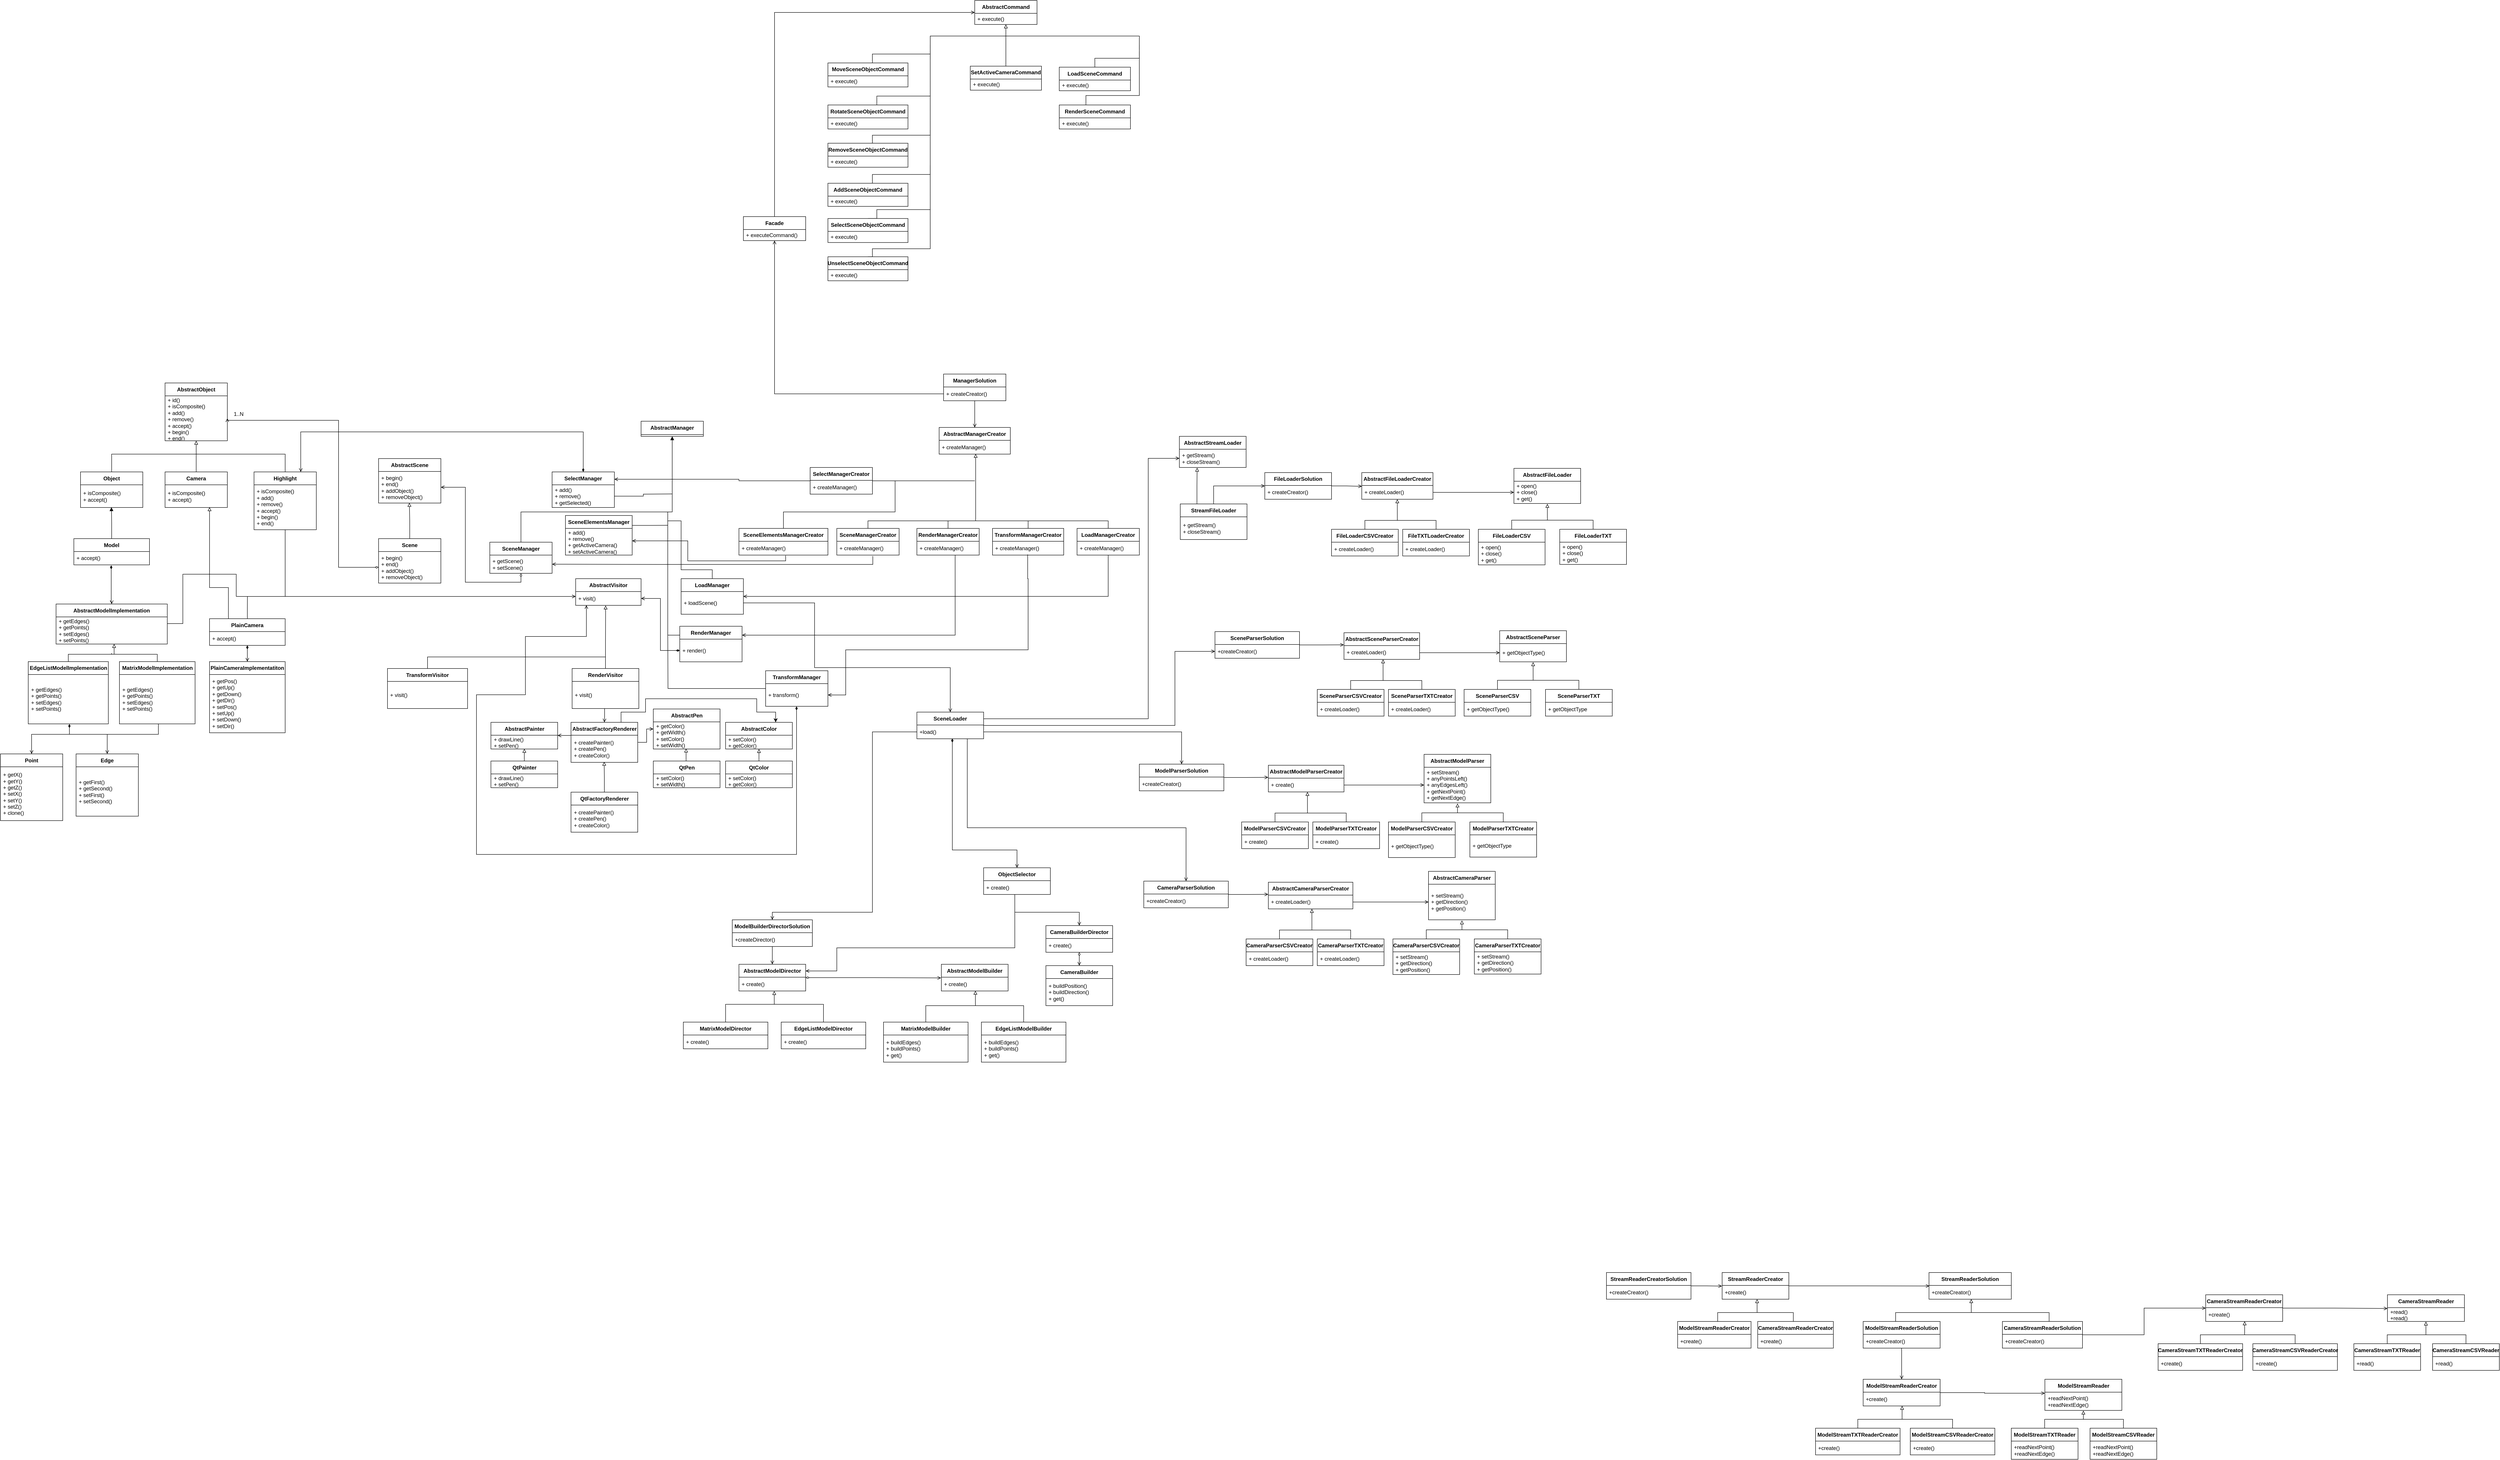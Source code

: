 <mxfile version="26.2.15">
  <diagram name="Страница — 1" id="Wgcx0NwtHrwTOQm-gOvY">
    <mxGraphModel dx="4458" dy="2639" grid="1" gridSize="10" guides="1" tooltips="1" connect="1" arrows="1" fold="1" page="1" pageScale="1" pageWidth="827" pageHeight="1169" math="0" shadow="0">
      <root>
        <mxCell id="0" />
        <mxCell id="1" parent="0" />
        <mxCell id="3nhndefi7PxC-1Rq98K2-2" value="AbstractCommand" style="swimlane;fontStyle=1;align=center;verticalAlign=middle;childLayout=stackLayout;horizontal=1;startSize=29;horizontalStack=0;resizeParent=1;resizeParentMax=0;resizeLast=0;collapsible=0;marginBottom=0;html=1;whiteSpace=wrap;" parent="1" vertex="1">
          <mxGeometry x="-80" y="-890" width="140" height="54" as="geometry" />
        </mxCell>
        <mxCell id="3nhndefi7PxC-1Rq98K2-4" value="+ execute()" style="text;html=1;strokeColor=none;fillColor=none;align=left;verticalAlign=middle;spacingLeft=4;spacingRight=4;overflow=hidden;rotatable=0;points=[[0,0.5],[1,0.5]];portConstraint=eastwest;whiteSpace=wrap;" parent="3nhndefi7PxC-1Rq98K2-2" vertex="1">
          <mxGeometry y="29" width="140" height="25" as="geometry" />
        </mxCell>
        <mxCell id="3nhndefi7PxC-1Rq98K2-19" style="edgeStyle=orthogonalEdgeStyle;rounded=0;orthogonalLoop=1;jettySize=auto;html=1;exitX=0.5;exitY=0;exitDx=0;exitDy=0;endArrow=none;startFill=0;" parent="1" edge="1">
          <mxGeometry relative="1" as="geometry">
            <mxPoint x="-10" y="-810" as="targetPoint" />
            <Array as="points">
              <mxPoint x="289.95" y="-810" />
            </Array>
            <mxPoint x="289.95" y="-780" as="sourcePoint" />
          </mxGeometry>
        </mxCell>
        <mxCell id="5tvnHWDNSQH9oApfV0KP-214" style="edgeStyle=orthogonalEdgeStyle;rounded=0;orthogonalLoop=1;jettySize=auto;html=1;exitX=0.5;exitY=0;exitDx=0;exitDy=0;endArrow=none;startFill=0;" parent="1" source="3nhndefi7PxC-1Rq98K2-20" edge="1">
          <mxGeometry relative="1" as="geometry">
            <mxPoint x="290" y="-790" as="targetPoint" />
            <Array as="points">
              <mxPoint x="190" y="-760" />
              <mxPoint x="290" y="-760" />
            </Array>
          </mxGeometry>
        </mxCell>
        <mxCell id="3nhndefi7PxC-1Rq98K2-20" value="LoadSceneCommand" style="swimlane;fontStyle=1;align=center;verticalAlign=middle;childLayout=stackLayout;horizontal=1;startSize=29;horizontalStack=0;resizeParent=1;resizeParentMax=0;resizeLast=0;collapsible=0;marginBottom=0;html=1;whiteSpace=wrap;" parent="1" vertex="1">
          <mxGeometry x="110" y="-740" width="160" height="53" as="geometry" />
        </mxCell>
        <mxCell id="3nhndefi7PxC-1Rq98K2-21" value="+ execute()" style="text;html=1;strokeColor=none;fillColor=none;align=left;verticalAlign=middle;spacingLeft=4;spacingRight=4;overflow=hidden;rotatable=0;points=[[0,0.5],[1,0.5]];portConstraint=eastwest;whiteSpace=wrap;" parent="3nhndefi7PxC-1Rq98K2-20" vertex="1">
          <mxGeometry y="29" width="160" height="24" as="geometry" />
        </mxCell>
        <mxCell id="5tvnHWDNSQH9oApfV0KP-210" style="edgeStyle=orthogonalEdgeStyle;rounded=0;orthogonalLoop=1;jettySize=auto;html=1;endArrow=none;startFill=0;" parent="1" source="3nhndefi7PxC-1Rq98K2-36" edge="1">
          <mxGeometry relative="1" as="geometry">
            <mxPoint x="-10" y="-810" as="targetPoint" />
          </mxGeometry>
        </mxCell>
        <mxCell id="3nhndefi7PxC-1Rq98K2-36" value="SetActiveCameraCommand" style="swimlane;fontStyle=1;align=center;verticalAlign=middle;childLayout=stackLayout;horizontal=1;startSize=29;horizontalStack=0;resizeParent=1;resizeParentMax=0;resizeLast=0;collapsible=0;marginBottom=0;html=1;whiteSpace=wrap;" parent="1" vertex="1">
          <mxGeometry x="-90.0" y="-742.29" width="160" height="54" as="geometry" />
        </mxCell>
        <mxCell id="3nhndefi7PxC-1Rq98K2-37" value="+ execute()" style="text;html=1;strokeColor=none;fillColor=none;align=left;verticalAlign=middle;spacingLeft=4;spacingRight=4;overflow=hidden;rotatable=0;points=[[0,0.5],[1,0.5]];portConstraint=eastwest;whiteSpace=wrap;" parent="3nhndefi7PxC-1Rq98K2-36" vertex="1">
          <mxGeometry y="29" width="160" height="25" as="geometry" />
        </mxCell>
        <mxCell id="3nhndefi7PxC-1Rq98K2-41" style="edgeStyle=orthogonalEdgeStyle;rounded=0;orthogonalLoop=1;jettySize=auto;html=1;exitX=0.5;exitY=0;exitDx=0;exitDy=0;endArrow=none;startFill=0;" parent="1" source="3nhndefi7PxC-1Rq98K2-39" edge="1">
          <mxGeometry relative="1" as="geometry">
            <mxPoint x="289.95" y="-775.29" as="targetPoint" />
            <Array as="points">
              <mxPoint x="169.95" y="-676.29" />
              <mxPoint x="289.95" y="-676.29" />
            </Array>
          </mxGeometry>
        </mxCell>
        <mxCell id="3nhndefi7PxC-1Rq98K2-39" value="Render&lt;span style=&quot;background-color: transparent; color: light-dark(rgb(0, 0, 0), rgb(255, 255, 255));&quot;&gt;SceneCommand&lt;/span&gt;" style="swimlane;fontStyle=1;align=center;verticalAlign=middle;childLayout=stackLayout;horizontal=1;startSize=29;horizontalStack=0;resizeParent=1;resizeParentMax=0;resizeLast=0;collapsible=0;marginBottom=0;html=1;whiteSpace=wrap;" parent="1" vertex="1">
          <mxGeometry x="110" y="-655" width="160" height="54" as="geometry" />
        </mxCell>
        <mxCell id="3nhndefi7PxC-1Rq98K2-40" value="+ execute()" style="text;html=1;strokeColor=none;fillColor=none;align=left;verticalAlign=middle;spacingLeft=4;spacingRight=4;overflow=hidden;rotatable=0;points=[[0,0.5],[1,0.5]];portConstraint=eastwest;whiteSpace=wrap;" parent="3nhndefi7PxC-1Rq98K2-39" vertex="1">
          <mxGeometry y="29" width="160" height="25" as="geometry" />
        </mxCell>
        <mxCell id="3nhndefi7PxC-1Rq98K2-50" style="edgeStyle=orthogonalEdgeStyle;rounded=0;orthogonalLoop=1;jettySize=auto;html=1;endArrow=block;endFill=0;endSize=6;entryX=0.5;entryY=1;entryDx=0;entryDy=0;" parent="1" target="3nhndefi7PxC-1Rq98K2-2" edge="1">
          <mxGeometry relative="1" as="geometry">
            <Array as="points">
              <mxPoint x="-180" y="-810" />
              <mxPoint x="-10" y="-810" />
            </Array>
            <mxPoint x="-10" y="-830" as="targetPoint" />
            <mxPoint x="-180" y="-757" as="sourcePoint" />
          </mxGeometry>
        </mxCell>
        <mxCell id="8n_csg1fkkLpIiQqrNVu-38" style="edgeStyle=orthogonalEdgeStyle;rounded=0;orthogonalLoop=1;jettySize=auto;html=1;exitX=0.5;exitY=0;exitDx=0;exitDy=0;endArrow=none;startFill=0;" parent="1" source="bDy08JRZUQYqgzJLgQFB-1" edge="1">
          <mxGeometry relative="1" as="geometry">
            <mxPoint x="-910" y="560" as="targetPoint" />
            <Array as="points">
              <mxPoint x="-1310" y="586" />
              <mxPoint x="-910" y="586" />
            </Array>
          </mxGeometry>
        </mxCell>
        <mxCell id="bDy08JRZUQYqgzJLgQFB-1" value="TransformVisitor" style="swimlane;fontStyle=1;align=center;verticalAlign=middle;childLayout=stackLayout;horizontal=1;startSize=29;horizontalStack=0;resizeParent=1;resizeParentMax=0;resizeLast=0;collapsible=0;marginBottom=0;html=1;whiteSpace=wrap;" parent="1" vertex="1">
          <mxGeometry x="-1400" y="612" width="180" height="90" as="geometry" />
        </mxCell>
        <mxCell id="bDy08JRZUQYqgzJLgQFB-2" value="+ visit()" style="text;html=1;strokeColor=none;fillColor=none;align=left;verticalAlign=middle;spacingLeft=4;spacingRight=4;overflow=hidden;rotatable=0;points=[[0,0.5],[1,0.5]];portConstraint=eastwest;whiteSpace=wrap;" parent="bDy08JRZUQYqgzJLgQFB-1" vertex="1">
          <mxGeometry y="29" width="180" height="61" as="geometry" />
        </mxCell>
        <mxCell id="bDy08JRZUQYqgzJLgQFB-4" value="AbstractManager" style="swimlane;fontStyle=1;align=center;verticalAlign=middle;childLayout=stackLayout;horizontal=1;startSize=30;horizontalStack=0;resizeParent=1;resizeParentMax=0;resizeLast=0;collapsible=0;marginBottom=0;html=1;whiteSpace=wrap;" parent="1" vertex="1">
          <mxGeometry x="-830" y="56" width="140" height="34" as="geometry" />
        </mxCell>
        <mxCell id="bDy08JRZUQYqgzJLgQFB-19" style="edgeStyle=orthogonalEdgeStyle;rounded=0;orthogonalLoop=1;jettySize=auto;html=1;exitX=0.5;exitY=0;exitDx=0;exitDy=0;endArrow=none;startFill=0;" parent="1" source="bDy08JRZUQYqgzJLgQFB-8" edge="1">
          <mxGeometry relative="1" as="geometry">
            <mxPoint x="-770" y="280" as="targetPoint" />
            <Array as="points">
              <mxPoint x="-670" y="390" />
              <mxPoint x="-740" y="390" />
              <mxPoint x="-740" y="280" />
            </Array>
          </mxGeometry>
        </mxCell>
        <mxCell id="bDy08JRZUQYqgzJLgQFB-8" value="LoadManager" style="swimlane;fontStyle=1;align=center;verticalAlign=middle;childLayout=stackLayout;horizontal=1;startSize=29;horizontalStack=0;resizeParent=1;resizeParentMax=0;resizeLast=0;collapsible=0;marginBottom=0;html=1;whiteSpace=wrap;" parent="1" vertex="1">
          <mxGeometry x="-740" y="410" width="140" height="80" as="geometry" />
        </mxCell>
        <mxCell id="bDy08JRZUQYqgzJLgQFB-9" value="+ loadScene()" style="text;html=1;strokeColor=none;fillColor=none;align=left;verticalAlign=middle;spacingLeft=4;spacingRight=4;overflow=hidden;rotatable=0;points=[[0,0.5],[1,0.5]];portConstraint=eastwest;whiteSpace=wrap;" parent="bDy08JRZUQYqgzJLgQFB-8" vertex="1">
          <mxGeometry y="29" width="140" height="51" as="geometry" />
        </mxCell>
        <mxCell id="8n_csg1fkkLpIiQqrNVu-37" style="edgeStyle=orthogonalEdgeStyle;rounded=0;orthogonalLoop=1;jettySize=auto;html=1;endArrow=none;startFill=0;exitX=0;exitY=0.25;exitDx=0;exitDy=0;" parent="1" source="d_1sqprt_hx2P56UY9iR-6" edge="1">
          <mxGeometry relative="1" as="geometry">
            <mxPoint x="-770" y="260" as="targetPoint" />
            <Array as="points">
              <mxPoint x="-770" y="537" />
              <mxPoint x="-770" y="280" />
            </Array>
          </mxGeometry>
        </mxCell>
        <mxCell id="bDy08JRZUQYqgzJLgQFB-10" value="AbstractVisitor" style="swimlane;fontStyle=1;align=center;verticalAlign=middle;childLayout=stackLayout;horizontal=1;startSize=29;horizontalStack=0;resizeParent=1;resizeParentMax=0;resizeLast=0;collapsible=0;marginBottom=0;html=1;whiteSpace=wrap;" parent="1" vertex="1">
          <mxGeometry x="-977" y="410" width="147" height="60" as="geometry" />
        </mxCell>
        <mxCell id="bDy08JRZUQYqgzJLgQFB-11" value="+ visit()" style="text;html=1;strokeColor=none;fillColor=none;align=left;verticalAlign=middle;spacingLeft=4;spacingRight=4;overflow=hidden;rotatable=0;points=[[0,0.5],[1,0.5]];portConstraint=eastwest;whiteSpace=wrap;" parent="bDy08JRZUQYqgzJLgQFB-10" vertex="1">
          <mxGeometry y="29" width="147" height="31" as="geometry" />
        </mxCell>
        <mxCell id="bDy08JRZUQYqgzJLgQFB-17" style="edgeStyle=orthogonalEdgeStyle;rounded=0;orthogonalLoop=1;jettySize=auto;html=1;exitX=0.5;exitY=0;exitDx=0;exitDy=0;endArrow=block;startFill=0;entryX=0.5;entryY=1;entryDx=0;entryDy=0;startArrow=none;endFill=1;" parent="1" source="bDy08JRZUQYqgzJLgQFB-12" target="bDy08JRZUQYqgzJLgQFB-4" edge="1">
          <mxGeometry relative="1" as="geometry">
            <mxPoint x="-760" y="276" as="targetPoint" />
            <Array as="points">
              <mxPoint x="-1100" y="260" />
              <mxPoint x="-760" y="260" />
            </Array>
          </mxGeometry>
        </mxCell>
        <mxCell id="bDy08JRZUQYqgzJLgQFB-12" value="SceneManager" style="swimlane;fontStyle=1;align=center;verticalAlign=middle;childLayout=stackLayout;horizontal=1;startSize=29;horizontalStack=0;resizeParent=1;resizeParentMax=0;resizeLast=0;collapsible=0;marginBottom=0;html=1;whiteSpace=wrap;" parent="1" vertex="1">
          <mxGeometry x="-1170" y="328" width="140" height="70" as="geometry" />
        </mxCell>
        <mxCell id="bDy08JRZUQYqgzJLgQFB-13" value="&lt;div&gt;&lt;span style=&quot;background-color: transparent; color: light-dark(rgb(0, 0, 0), rgb(255, 255, 255));&quot;&gt;+ getScene()&lt;/span&gt;&lt;/div&gt;&lt;div&gt;&lt;div&gt;+ setScene()&lt;/div&gt;&lt;/div&gt;" style="text;html=1;strokeColor=none;fillColor=none;align=left;verticalAlign=middle;spacingLeft=4;spacingRight=4;overflow=hidden;rotatable=0;points=[[0,0.5],[1,0.5]];portConstraint=eastwest;whiteSpace=wrap;" parent="bDy08JRZUQYqgzJLgQFB-12" vertex="1">
          <mxGeometry y="29" width="140" height="41" as="geometry" />
        </mxCell>
        <mxCell id="gUSKEJ6uNIYaQ_7iWthV-5" value="AbstractObject" style="swimlane;fontStyle=1;align=center;verticalAlign=middle;childLayout=stackLayout;horizontal=1;startSize=29;horizontalStack=0;resizeParent=1;resizeParentMax=0;resizeLast=0;collapsible=0;marginBottom=0;html=1;whiteSpace=wrap;" parent="1" vertex="1">
          <mxGeometry x="-1900" y="-30" width="140" height="130" as="geometry" />
        </mxCell>
        <mxCell id="gUSKEJ6uNIYaQ_7iWthV-6" value="&lt;div&gt;+ id()&lt;/div&gt;+ isComposite()&lt;div&gt;+ add()&lt;/div&gt;&lt;div&gt;+ remove()&lt;/div&gt;&lt;div&gt;+ accept()&lt;/div&gt;&lt;div&gt;+ begin()&lt;/div&gt;&lt;div&gt;+ end()&lt;/div&gt;" style="text;html=1;strokeColor=none;fillColor=none;align=left;verticalAlign=middle;spacingLeft=4;spacingRight=4;overflow=hidden;rotatable=0;points=[[0,0.5],[1,0.5]];portConstraint=eastwest;whiteSpace=wrap;" parent="gUSKEJ6uNIYaQ_7iWthV-5" vertex="1">
          <mxGeometry y="29" width="140" height="101" as="geometry" />
        </mxCell>
        <mxCell id="gUSKEJ6uNIYaQ_7iWthV-8" value="Object" style="swimlane;fontStyle=1;align=center;verticalAlign=middle;childLayout=stackLayout;horizontal=1;startSize=29;horizontalStack=0;resizeParent=1;resizeParentMax=0;resizeLast=0;collapsible=0;marginBottom=0;html=1;whiteSpace=wrap;" parent="1" vertex="1">
          <mxGeometry x="-2090" y="170" width="140" height="80" as="geometry" />
        </mxCell>
        <mxCell id="gUSKEJ6uNIYaQ_7iWthV-9" value="+ isComposite()&lt;br&gt;&lt;div&gt;+ accept()&lt;/div&gt;" style="text;html=1;strokeColor=none;fillColor=none;align=left;verticalAlign=middle;spacingLeft=4;spacingRight=4;overflow=hidden;rotatable=0;points=[[0,0.5],[1,0.5]];portConstraint=eastwest;whiteSpace=wrap;" parent="gUSKEJ6uNIYaQ_7iWthV-8" vertex="1">
          <mxGeometry y="29" width="140" height="51" as="geometry" />
        </mxCell>
        <mxCell id="gUSKEJ6uNIYaQ_7iWthV-14" style="edgeStyle=orthogonalEdgeStyle;rounded=0;orthogonalLoop=1;jettySize=auto;html=1;exitX=0.5;exitY=0;exitDx=0;exitDy=0;endArrow=none;startFill=0;" parent="1" source="gUSKEJ6uNIYaQ_7iWthV-10" edge="1">
          <mxGeometry relative="1" as="geometry">
            <mxPoint x="-1840" y="130" as="targetPoint" />
            <Array as="points">
              <mxPoint x="-1830" y="130" />
            </Array>
          </mxGeometry>
        </mxCell>
        <mxCell id="gUSKEJ6uNIYaQ_7iWthV-10" value="Camera" style="swimlane;fontStyle=1;align=center;verticalAlign=middle;childLayout=stackLayout;horizontal=1;startSize=29;horizontalStack=0;resizeParent=1;resizeParentMax=0;resizeLast=0;collapsible=0;marginBottom=0;html=1;whiteSpace=wrap;" parent="1" vertex="1">
          <mxGeometry x="-1900" y="170" width="140" height="80" as="geometry" />
        </mxCell>
        <mxCell id="gUSKEJ6uNIYaQ_7iWthV-11" value="+ isComposite()&lt;div&gt;+ accept()&lt;/div&gt;" style="text;html=1;strokeColor=none;fillColor=none;align=left;verticalAlign=middle;spacingLeft=4;spacingRight=4;overflow=hidden;rotatable=0;points=[[0,0.5],[1,0.5]];portConstraint=eastwest;whiteSpace=wrap;" parent="gUSKEJ6uNIYaQ_7iWthV-10" vertex="1">
          <mxGeometry y="29" width="140" height="51" as="geometry" />
        </mxCell>
        <mxCell id="gUSKEJ6uNIYaQ_7iWthV-12" style="edgeStyle=orthogonalEdgeStyle;rounded=0;orthogonalLoop=1;jettySize=auto;html=1;exitX=0.5;exitY=0;exitDx=0;exitDy=0;endArrow=block;endFill=0;entryX=0.507;entryY=1;entryDx=0;entryDy=0;entryPerimeter=0;" parent="1" source="gUSKEJ6uNIYaQ_7iWthV-8" target="gUSKEJ6uNIYaQ_7iWthV-6" edge="1">
          <mxGeometry relative="1" as="geometry">
            <mxPoint x="-1834" y="100" as="targetPoint" />
            <mxPoint x="-1929" y="160" as="sourcePoint" />
            <Array as="points">
              <mxPoint x="-2020" y="130" />
              <mxPoint x="-1830" y="130" />
              <mxPoint x="-1830" y="100" />
            </Array>
          </mxGeometry>
        </mxCell>
        <mxCell id="gUSKEJ6uNIYaQ_7iWthV-17" style="edgeStyle=orthogonalEdgeStyle;rounded=0;orthogonalLoop=1;jettySize=auto;html=1;exitX=0.5;exitY=0;exitDx=0;exitDy=0;endArrow=none;startFill=0;" parent="1" source="gUSKEJ6uNIYaQ_7iWthV-15" edge="1">
          <mxGeometry relative="1" as="geometry">
            <mxPoint x="-1830" y="130" as="targetPoint" />
            <Array as="points">
              <mxPoint x="-1630" y="130" />
            </Array>
          </mxGeometry>
        </mxCell>
        <mxCell id="dbQtWtPA6_Fx4f7xrr1i-5" style="edgeStyle=orthogonalEdgeStyle;rounded=0;orthogonalLoop=1;jettySize=auto;html=1;endArrow=none;startFill=0;" parent="1" source="gUSKEJ6uNIYaQ_7iWthV-15" edge="1">
          <mxGeometry relative="1" as="geometry">
            <mxPoint x="-1630" y="450" as="targetPoint" />
          </mxGeometry>
        </mxCell>
        <mxCell id="gUSKEJ6uNIYaQ_7iWthV-15" value="Highlight" style="swimlane;fontStyle=1;align=center;verticalAlign=middle;childLayout=stackLayout;horizontal=1;startSize=29;horizontalStack=0;resizeParent=1;resizeParentMax=0;resizeLast=0;collapsible=0;marginBottom=0;html=1;whiteSpace=wrap;" parent="1" vertex="1">
          <mxGeometry x="-1700" y="170" width="140" height="130" as="geometry" />
        </mxCell>
        <mxCell id="gUSKEJ6uNIYaQ_7iWthV-16" value="+ isComposite()&lt;div&gt;+ add()&lt;/div&gt;&lt;div&gt;+ remove()&lt;/div&gt;&lt;div&gt;+ accept()&lt;/div&gt;&lt;div&gt;+ begin()&lt;/div&gt;&lt;div&gt;+ end()&lt;/div&gt;" style="text;html=1;strokeColor=none;fillColor=none;align=left;verticalAlign=middle;spacingLeft=4;spacingRight=4;overflow=hidden;rotatable=0;points=[[0,0.5],[1,0.5]];portConstraint=eastwest;whiteSpace=wrap;" parent="gUSKEJ6uNIYaQ_7iWthV-15" vertex="1">
          <mxGeometry y="29" width="140" height="101" as="geometry" />
        </mxCell>
        <mxCell id="gUSKEJ6uNIYaQ_7iWthV-38" style="edgeStyle=orthogonalEdgeStyle;rounded=0;orthogonalLoop=1;jettySize=auto;html=1;entryX=0.5;entryY=1;entryDx=0;entryDy=0;endArrow=diamondThin;endFill=0;startArrow=open;startFill=0;" parent="1" source="gUSKEJ6uNIYaQ_7iWthV-21" target="bDy08JRZUQYqgzJLgQFB-12" edge="1">
          <mxGeometry relative="1" as="geometry" />
        </mxCell>
        <mxCell id="gUSKEJ6uNIYaQ_7iWthV-18" value="Scene" style="swimlane;fontStyle=1;align=center;verticalAlign=middle;childLayout=stackLayout;horizontal=1;startSize=29;horizontalStack=0;resizeParent=1;resizeParentMax=0;resizeLast=0;collapsible=0;marginBottom=0;html=1;whiteSpace=wrap;" parent="1" vertex="1">
          <mxGeometry x="-1420" y="320" width="140" height="100" as="geometry" />
        </mxCell>
        <mxCell id="gUSKEJ6uNIYaQ_7iWthV-19" value="&lt;div&gt;&lt;div&gt;+ begin()&lt;/div&gt;&lt;div&gt;+ end()&lt;/div&gt;&lt;div&gt;+ addObject()&lt;/div&gt;&lt;div&gt;+ removeObject()&lt;/div&gt;&lt;/div&gt;" style="text;html=1;strokeColor=none;fillColor=none;align=left;verticalAlign=middle;spacingLeft=4;spacingRight=4;overflow=hidden;rotatable=0;points=[[0,0.5],[1,0.5]];portConstraint=eastwest;whiteSpace=wrap;" parent="gUSKEJ6uNIYaQ_7iWthV-18" vertex="1">
          <mxGeometry y="29" width="140" height="71" as="geometry" />
        </mxCell>
        <mxCell id="gUSKEJ6uNIYaQ_7iWthV-20" value="AbstractScene" style="swimlane;fontStyle=1;align=center;verticalAlign=middle;childLayout=stackLayout;horizontal=1;startSize=29;horizontalStack=0;resizeParent=1;resizeParentMax=0;resizeLast=0;collapsible=0;marginBottom=0;html=1;whiteSpace=wrap;" parent="1" vertex="1">
          <mxGeometry x="-1420" y="140" width="140" height="100" as="geometry" />
        </mxCell>
        <mxCell id="gUSKEJ6uNIYaQ_7iWthV-21" value="&lt;div&gt;+ begin()&lt;/div&gt;&lt;div&gt;+ end()&lt;/div&gt;&lt;div&gt;+ addObject()&lt;/div&gt;&lt;div&gt;+ removeObject()&lt;/div&gt;" style="text;html=1;strokeColor=none;fillColor=none;align=left;verticalAlign=middle;spacingLeft=4;spacingRight=4;overflow=hidden;rotatable=0;points=[[0,0.5],[1,0.5]];portConstraint=eastwest;whiteSpace=wrap;" parent="gUSKEJ6uNIYaQ_7iWthV-20" vertex="1">
          <mxGeometry y="29" width="140" height="71" as="geometry" />
        </mxCell>
        <mxCell id="gUSKEJ6uNIYaQ_7iWthV-23" style="edgeStyle=orthogonalEdgeStyle;rounded=0;orthogonalLoop=1;jettySize=auto;html=1;exitX=0.5;exitY=0;exitDx=0;exitDy=0;entryX=0.494;entryY=0.994;entryDx=0;entryDy=0;entryPerimeter=0;endArrow=block;endFill=0;" parent="1" source="gUSKEJ6uNIYaQ_7iWthV-18" target="gUSKEJ6uNIYaQ_7iWthV-21" edge="1">
          <mxGeometry relative="1" as="geometry" />
        </mxCell>
        <mxCell id="gUSKEJ6uNIYaQ_7iWthV-25" value="Edge" style="swimlane;fontStyle=1;align=center;verticalAlign=middle;childLayout=stackLayout;horizontal=1;startSize=29;horizontalStack=0;resizeParent=1;resizeParentMax=0;resizeLast=0;collapsible=0;marginBottom=0;html=1;whiteSpace=wrap;" parent="1" vertex="1">
          <mxGeometry x="-2100" y="804" width="140" height="140" as="geometry" />
        </mxCell>
        <mxCell id="gUSKEJ6uNIYaQ_7iWthV-26" value="+ getFirst()&lt;div&gt;+ getSecond()&lt;/div&gt;&lt;div&gt;+ setFirst()&lt;/div&gt;&lt;div&gt;+ setSecond()&lt;/div&gt;" style="text;html=1;strokeColor=none;fillColor=none;align=left;verticalAlign=middle;spacingLeft=4;spacingRight=4;overflow=hidden;rotatable=0;points=[[0,0.5],[1,0.5]];portConstraint=eastwest;whiteSpace=wrap;" parent="gUSKEJ6uNIYaQ_7iWthV-25" vertex="1">
          <mxGeometry y="29" width="140" height="111" as="geometry" />
        </mxCell>
        <mxCell id="gUSKEJ6uNIYaQ_7iWthV-66" style="edgeStyle=orthogonalEdgeStyle;rounded=0;orthogonalLoop=1;jettySize=auto;html=1;exitX=0.5;exitY=0;exitDx=0;exitDy=0;endArrow=none;startFill=0;endFill=0;startArrow=open;" parent="1" source="gUSKEJ6uNIYaQ_7iWthV-27" edge="1">
          <mxGeometry relative="1" as="geometry">
            <mxPoint x="-2115" y="750" as="targetPoint" />
            <Array as="points">
              <mxPoint x="-2200" y="760" />
              <mxPoint x="-2115" y="760" />
            </Array>
          </mxGeometry>
        </mxCell>
        <mxCell id="gUSKEJ6uNIYaQ_7iWthV-27" value="Point" style="swimlane;fontStyle=1;align=center;verticalAlign=middle;childLayout=stackLayout;horizontal=1;startSize=29;horizontalStack=0;resizeParent=1;resizeParentMax=0;resizeLast=0;collapsible=0;marginBottom=0;html=1;whiteSpace=wrap;" parent="1" vertex="1">
          <mxGeometry x="-2270" y="804" width="140" height="150" as="geometry" />
        </mxCell>
        <mxCell id="gUSKEJ6uNIYaQ_7iWthV-28" value="+ getX()&lt;div&gt;+ getY()&lt;/div&gt;&lt;div&gt;+ getZ()&lt;/div&gt;&lt;div&gt;+ setX()&lt;/div&gt;&lt;div&gt;+ setY()&lt;/div&gt;&lt;div&gt;+ setZ()&lt;/div&gt;&lt;div&gt;+ clone()&lt;/div&gt;" style="text;html=1;strokeColor=none;fillColor=none;align=left;verticalAlign=middle;spacingLeft=4;spacingRight=4;overflow=hidden;rotatable=0;points=[[0,0.5],[1,0.5]];portConstraint=eastwest;whiteSpace=wrap;" parent="gUSKEJ6uNIYaQ_7iWthV-27" vertex="1">
          <mxGeometry y="29" width="140" height="121" as="geometry" />
        </mxCell>
        <mxCell id="gUSKEJ6uNIYaQ_7iWthV-46" style="edgeStyle=orthogonalEdgeStyle;rounded=0;orthogonalLoop=1;jettySize=auto;html=1;exitX=0;exitY=0.5;exitDx=0;exitDy=0;entryX=1;entryY=0.5;entryDx=0;entryDy=0;endArrow=open;endFill=0;startArrow=diamondThin;startFill=0;" parent="1" source="gUSKEJ6uNIYaQ_7iWthV-19" target="gUSKEJ6uNIYaQ_7iWthV-6" edge="1">
          <mxGeometry relative="1" as="geometry">
            <Array as="points">
              <mxPoint x="-1510" y="384" />
              <mxPoint x="-1510" y="54" />
            </Array>
          </mxGeometry>
        </mxCell>
        <mxCell id="gUSKEJ6uNIYaQ_7iWthV-50" value="EdgeListModelImplementation" style="swimlane;fontStyle=1;align=center;verticalAlign=middle;childLayout=stackLayout;horizontal=1;startSize=29;horizontalStack=0;resizeParent=1;resizeParentMax=0;resizeLast=0;collapsible=0;marginBottom=0;html=1;whiteSpace=wrap;" parent="1" vertex="1">
          <mxGeometry x="-2207.5" y="596.5" width="180" height="140" as="geometry" />
        </mxCell>
        <mxCell id="gUSKEJ6uNIYaQ_7iWthV-51" value="&lt;div&gt;+ getEdges()&lt;/div&gt;&lt;div&gt;+ getPoints()&lt;/div&gt;&lt;div&gt;+ setEdges()&lt;/div&gt;&lt;div&gt;+ setPoints()&lt;/div&gt;" style="text;html=1;strokeColor=none;fillColor=none;align=left;verticalAlign=middle;spacingLeft=4;spacingRight=4;overflow=hidden;rotatable=0;points=[[0,0.5],[1,0.5]];portConstraint=eastwest;whiteSpace=wrap;" parent="gUSKEJ6uNIYaQ_7iWthV-50" vertex="1">
          <mxGeometry y="29" width="180" height="111" as="geometry" />
        </mxCell>
        <mxCell id="gUSKEJ6uNIYaQ_7iWthV-60" style="edgeStyle=orthogonalEdgeStyle;rounded=0;orthogonalLoop=1;jettySize=auto;html=1;entryX=0.5;entryY=0;entryDx=0;entryDy=0;startArrow=diamondThin;startFill=1;endArrow=open;endFill=0;exitX=0.514;exitY=1.003;exitDx=0;exitDy=0;exitPerimeter=0;" parent="1" source="gUSKEJ6uNIYaQ_7iWthV-51" target="gUSKEJ6uNIYaQ_7iWthV-25" edge="1">
          <mxGeometry relative="1" as="geometry">
            <Array as="points">
              <mxPoint x="-2115" y="760" />
              <mxPoint x="-2030" y="760" />
            </Array>
            <mxPoint x="-2100" y="750" as="sourcePoint" />
          </mxGeometry>
        </mxCell>
        <mxCell id="5tvnHWDNSQH9oApfV0KP-216" style="edgeStyle=orthogonalEdgeStyle;rounded=0;orthogonalLoop=1;jettySize=auto;html=1;endArrow=none;startFill=0;" parent="1" source="gUSKEJ6uNIYaQ_7iWthV-63" edge="1">
          <mxGeometry relative="1" as="geometry">
            <mxPoint x="-2020" y="577.5" as="targetPoint" />
            <Array as="points">
              <mxPoint x="-1917" y="580" />
              <mxPoint x="-2020" y="580" />
            </Array>
          </mxGeometry>
        </mxCell>
        <mxCell id="gUSKEJ6uNIYaQ_7iWthV-63" value="MatrixModelImplementation" style="swimlane;fontStyle=1;align=center;verticalAlign=middle;childLayout=stackLayout;horizontal=1;startSize=29;horizontalStack=0;resizeParent=1;resizeParentMax=0;resizeLast=0;collapsible=0;marginBottom=0;html=1;whiteSpace=wrap;" parent="1" vertex="1">
          <mxGeometry x="-2002.5" y="596.5" width="170" height="140" as="geometry" />
        </mxCell>
        <mxCell id="gUSKEJ6uNIYaQ_7iWthV-64" value="&lt;div&gt;+ getEdges()&lt;/div&gt;&lt;div&gt;+ getPoints()&lt;/div&gt;&lt;div&gt;+ setEdges()&lt;/div&gt;&lt;div&gt;+ setPoints()&lt;/div&gt;" style="text;html=1;strokeColor=none;fillColor=none;align=left;verticalAlign=middle;spacingLeft=4;spacingRight=4;overflow=hidden;rotatable=0;points=[[0,0.5],[1,0.5]];portConstraint=eastwest;whiteSpace=wrap;" parent="gUSKEJ6uNIYaQ_7iWthV-63" vertex="1">
          <mxGeometry y="29" width="170" height="111" as="geometry" />
        </mxCell>
        <mxCell id="IWJE_sycRMzXEEOh8rhX-1" value="RenderVisitor" style="swimlane;fontStyle=1;align=center;verticalAlign=middle;childLayout=stackLayout;horizontal=1;startSize=29;horizontalStack=0;resizeParent=1;resizeParentMax=0;resizeLast=0;collapsible=0;marginBottom=0;html=1;whiteSpace=wrap;" parent="1" vertex="1">
          <mxGeometry x="-985" y="612" width="150" height="90" as="geometry" />
        </mxCell>
        <mxCell id="IWJE_sycRMzXEEOh8rhX-2" value="+ visit()" style="text;html=1;strokeColor=none;fillColor=none;align=left;verticalAlign=middle;spacingLeft=4;spacingRight=4;overflow=hidden;rotatable=0;points=[[0,0.5],[1,0.5]];portConstraint=eastwest;whiteSpace=wrap;" parent="IWJE_sycRMzXEEOh8rhX-1" vertex="1">
          <mxGeometry y="29" width="150" height="61" as="geometry" />
        </mxCell>
        <mxCell id="IWJE_sycRMzXEEOh8rhX-20" style="edgeStyle=orthogonalEdgeStyle;rounded=0;orthogonalLoop=1;jettySize=auto;html=1;entryX=0;entryY=0.5;entryDx=0;entryDy=0;endArrow=open;endFill=0;" parent="1" source="IWJE_sycRMzXEEOh8rhX-12" target="IWJE_sycRMzXEEOh8rhX-17" edge="1">
          <mxGeometry relative="1" as="geometry" />
        </mxCell>
        <mxCell id="W--TJQ4Fzq2z_Uq7oRfG-95" style="edgeStyle=orthogonalEdgeStyle;rounded=0;orthogonalLoop=1;jettySize=auto;html=1;exitX=0.75;exitY=0;exitDx=0;exitDy=0;entryX=0.75;entryY=0;entryDx=0;entryDy=0;" parent="1" source="IWJE_sycRMzXEEOh8rhX-12" target="W--TJQ4Fzq2z_Uq7oRfG-88" edge="1">
          <mxGeometry relative="1" as="geometry">
            <Array as="points">
              <mxPoint x="-875" y="710" />
              <mxPoint x="-820" y="710" />
              <mxPoint x="-820" y="680" />
              <mxPoint x="-570" y="680" />
              <mxPoint x="-570" y="710" />
              <mxPoint x="-528" y="710" />
            </Array>
          </mxGeometry>
        </mxCell>
        <mxCell id="IWJE_sycRMzXEEOh8rhX-12" value="AbstractFactoryRenderer" style="swimlane;fontStyle=1;align=center;verticalAlign=middle;childLayout=stackLayout;horizontal=1;startSize=29;horizontalStack=0;resizeParent=1;resizeParentMax=0;resizeLast=0;collapsible=0;marginBottom=0;html=1;whiteSpace=wrap;" parent="1" vertex="1">
          <mxGeometry x="-987.5" y="733" width="150" height="90" as="geometry" />
        </mxCell>
        <mxCell id="IWJE_sycRMzXEEOh8rhX-13" value="+ createPainter()&lt;div&gt;+ createPen()&lt;/div&gt;&lt;div&gt;+ createColor()&lt;/div&gt;" style="text;html=1;strokeColor=none;fillColor=none;align=left;verticalAlign=middle;spacingLeft=4;spacingRight=4;overflow=hidden;rotatable=0;points=[[0,0.5],[1,0.5]];portConstraint=eastwest;whiteSpace=wrap;" parent="IWJE_sycRMzXEEOh8rhX-12" vertex="1">
          <mxGeometry y="29" width="150" height="61" as="geometry" />
        </mxCell>
        <mxCell id="IWJE_sycRMzXEEOh8rhX-14" value="QtFactoryRenderer" style="swimlane;fontStyle=1;align=center;verticalAlign=middle;childLayout=stackLayout;horizontal=1;startSize=29;horizontalStack=0;resizeParent=1;resizeParentMax=0;resizeLast=0;collapsible=0;marginBottom=0;html=1;whiteSpace=wrap;" parent="1" vertex="1">
          <mxGeometry x="-987.5" y="890" width="150" height="90" as="geometry" />
        </mxCell>
        <mxCell id="IWJE_sycRMzXEEOh8rhX-15" value="+ createPainter()&lt;div&gt;+ createPen()&lt;/div&gt;&lt;div&gt;+ createColor()&lt;/div&gt;" style="text;html=1;strokeColor=none;fillColor=none;align=left;verticalAlign=middle;spacingLeft=4;spacingRight=4;overflow=hidden;rotatable=0;points=[[0,0.5],[1,0.5]];portConstraint=eastwest;whiteSpace=wrap;" parent="IWJE_sycRMzXEEOh8rhX-14" vertex="1">
          <mxGeometry y="29" width="150" height="61" as="geometry" />
        </mxCell>
        <mxCell id="IWJE_sycRMzXEEOh8rhX-17" value="AbstractPen" style="swimlane;fontStyle=1;align=center;verticalAlign=middle;childLayout=stackLayout;horizontal=1;startSize=29;horizontalStack=0;resizeParent=1;resizeParentMax=0;resizeLast=0;collapsible=0;marginBottom=0;html=1;whiteSpace=wrap;" parent="1" vertex="1">
          <mxGeometry x="-802.5" y="703" width="150" height="90" as="geometry" />
        </mxCell>
        <mxCell id="IWJE_sycRMzXEEOh8rhX-18" value="+ getColor()&lt;div&gt;+ getWidth()&lt;/div&gt;&lt;div&gt;+ setColor()&lt;div&gt;+ setWidth()&lt;/div&gt;&lt;/div&gt;" style="text;html=1;strokeColor=none;fillColor=none;align=left;verticalAlign=middle;spacingLeft=4;spacingRight=4;overflow=hidden;rotatable=0;points=[[0,0.5],[1,0.5]];portConstraint=eastwest;whiteSpace=wrap;" parent="IWJE_sycRMzXEEOh8rhX-17" vertex="1">
          <mxGeometry y="29" width="150" height="61" as="geometry" />
        </mxCell>
        <mxCell id="IWJE_sycRMzXEEOh8rhX-21" value="QtPen" style="swimlane;fontStyle=1;align=center;verticalAlign=middle;childLayout=stackLayout;horizontal=1;startSize=29;horizontalStack=0;resizeParent=1;resizeParentMax=0;resizeLast=0;collapsible=0;marginBottom=0;html=1;whiteSpace=wrap;" parent="1" vertex="1">
          <mxGeometry x="-802.5" y="820" width="150" height="60" as="geometry" />
        </mxCell>
        <mxCell id="IWJE_sycRMzXEEOh8rhX-22" value="+ setColor()&lt;div&gt;+ setWidth()&lt;/div&gt;" style="text;html=1;strokeColor=none;fillColor=none;align=left;verticalAlign=middle;spacingLeft=4;spacingRight=4;overflow=hidden;rotatable=0;points=[[0,0.5],[1,0.5]];portConstraint=eastwest;whiteSpace=wrap;" parent="IWJE_sycRMzXEEOh8rhX-21" vertex="1">
          <mxGeometry y="29" width="150" height="31" as="geometry" />
        </mxCell>
        <mxCell id="IWJE_sycRMzXEEOh8rhX-23" style="edgeStyle=orthogonalEdgeStyle;rounded=0;orthogonalLoop=1;jettySize=auto;html=1;exitX=0.5;exitY=0;exitDx=0;exitDy=0;entryX=0.491;entryY=0.983;entryDx=0;entryDy=0;entryPerimeter=0;endArrow=block;endFill=0;" parent="1" source="IWJE_sycRMzXEEOh8rhX-21" target="IWJE_sycRMzXEEOh8rhX-18" edge="1">
          <mxGeometry relative="1" as="geometry" />
        </mxCell>
        <mxCell id="IWJE_sycRMzXEEOh8rhX-24" style="edgeStyle=orthogonalEdgeStyle;rounded=0;orthogonalLoop=1;jettySize=auto;html=1;entryX=0.497;entryY=0.979;entryDx=0;entryDy=0;entryPerimeter=0;endArrow=block;endFill=0;" parent="1" source="IWJE_sycRMzXEEOh8rhX-14" target="IWJE_sycRMzXEEOh8rhX-13" edge="1">
          <mxGeometry relative="1" as="geometry">
            <Array as="points">
              <mxPoint x="-912" y="857" />
              <mxPoint x="-913" y="840" />
            </Array>
          </mxGeometry>
        </mxCell>
        <mxCell id="IWJE_sycRMzXEEOh8rhX-26" value="AbstractPainter" style="swimlane;fontStyle=1;align=center;verticalAlign=middle;childLayout=stackLayout;horizontal=1;startSize=29;horizontalStack=0;resizeParent=1;resizeParentMax=0;resizeLast=0;collapsible=0;marginBottom=0;html=1;whiteSpace=wrap;" parent="1" vertex="1">
          <mxGeometry x="-1167.5" y="733" width="150" height="60" as="geometry" />
        </mxCell>
        <mxCell id="IWJE_sycRMzXEEOh8rhX-27" value="+ drawLine()&lt;div&gt;+ setPen()&lt;/div&gt;" style="text;html=1;strokeColor=none;fillColor=none;align=left;verticalAlign=middle;spacingLeft=4;spacingRight=4;overflow=hidden;rotatable=0;points=[[0,0.5],[1,0.5]];portConstraint=eastwest;whiteSpace=wrap;" parent="IWJE_sycRMzXEEOh8rhX-26" vertex="1">
          <mxGeometry y="29" width="150" height="31" as="geometry" />
        </mxCell>
        <mxCell id="IWJE_sycRMzXEEOh8rhX-28" value="QtPainter" style="swimlane;fontStyle=1;align=center;verticalAlign=middle;childLayout=stackLayout;horizontal=1;startSize=29;horizontalStack=0;resizeParent=1;resizeParentMax=0;resizeLast=0;collapsible=0;marginBottom=0;html=1;whiteSpace=wrap;" parent="1" vertex="1">
          <mxGeometry x="-1167.5" y="820" width="150" height="60" as="geometry" />
        </mxCell>
        <mxCell id="IWJE_sycRMzXEEOh8rhX-29" value="+ drawLine()&lt;div&gt;+ setPen()&lt;/div&gt;" style="text;html=1;strokeColor=none;fillColor=none;align=left;verticalAlign=middle;spacingLeft=4;spacingRight=4;overflow=hidden;rotatable=0;points=[[0,0.5],[1,0.5]];portConstraint=eastwest;whiteSpace=wrap;" parent="IWJE_sycRMzXEEOh8rhX-28" vertex="1">
          <mxGeometry y="29" width="150" height="31" as="geometry" />
        </mxCell>
        <mxCell id="IWJE_sycRMzXEEOh8rhX-31" style="edgeStyle=orthogonalEdgeStyle;rounded=0;orthogonalLoop=1;jettySize=auto;html=1;entryX=1;entryY=0.017;entryDx=0;entryDy=0;entryPerimeter=0;endArrow=open;endFill=0;" parent="1" source="IWJE_sycRMzXEEOh8rhX-12" target="IWJE_sycRMzXEEOh8rhX-27" edge="1">
          <mxGeometry relative="1" as="geometry">
            <Array as="points">
              <mxPoint x="-1017.5" y="763" />
            </Array>
          </mxGeometry>
        </mxCell>
        <mxCell id="IWJE_sycRMzXEEOh8rhX-33" style="edgeStyle=orthogonalEdgeStyle;rounded=0;orthogonalLoop=1;jettySize=auto;html=1;exitX=0.5;exitY=0;exitDx=0;exitDy=0;entryX=0.501;entryY=0.987;entryDx=0;entryDy=0;entryPerimeter=0;endArrow=block;endFill=0;" parent="1" source="IWJE_sycRMzXEEOh8rhX-28" target="IWJE_sycRMzXEEOh8rhX-27" edge="1">
          <mxGeometry relative="1" as="geometry" />
        </mxCell>
        <mxCell id="IWJE_sycRMzXEEOh8rhX-62" value="CameraBuilder" style="swimlane;fontStyle=1;align=center;verticalAlign=middle;childLayout=stackLayout;horizontal=1;startSize=29;horizontalStack=0;resizeParent=1;resizeParentMax=0;resizeLast=0;collapsible=0;marginBottom=0;html=1;whiteSpace=wrap;" parent="1" vertex="1">
          <mxGeometry x="80" y="1280" width="150" height="90" as="geometry" />
        </mxCell>
        <mxCell id="IWJE_sycRMzXEEOh8rhX-63" value="&lt;div&gt;+ buildPosition()&lt;/div&gt;&lt;div&gt;+ buildDirection()&lt;/div&gt;&lt;div&gt;+ get()&lt;/div&gt;" style="text;html=1;strokeColor=none;fillColor=none;align=left;verticalAlign=middle;spacingLeft=4;spacingRight=4;overflow=hidden;rotatable=0;points=[[0,0.5],[1,0.5]];portConstraint=eastwest;whiteSpace=wrap;" parent="IWJE_sycRMzXEEOh8rhX-62" vertex="1">
          <mxGeometry y="29" width="150" height="61" as="geometry" />
        </mxCell>
        <mxCell id="5tvnHWDNSQH9oApfV0KP-186" style="edgeStyle=orthogonalEdgeStyle;rounded=0;orthogonalLoop=1;jettySize=auto;html=1;exitX=0.5;exitY=0;exitDx=0;exitDy=0;endArrow=none;startFill=0;" parent="1" source="IWJE_sycRMzXEEOh8rhX-71" edge="1">
          <mxGeometry relative="1" as="geometry">
            <mxPoint x="-80.0" y="1370" as="targetPoint" />
            <Array as="points">
              <mxPoint x="30" y="1370" />
            </Array>
          </mxGeometry>
        </mxCell>
        <mxCell id="IWJE_sycRMzXEEOh8rhX-71" value="EdgeListModelBuilder" style="swimlane;fontStyle=1;align=center;verticalAlign=middle;childLayout=stackLayout;horizontal=1;startSize=29;horizontalStack=0;resizeParent=1;resizeParentMax=0;resizeLast=0;collapsible=0;marginBottom=0;html=1;whiteSpace=wrap;" parent="1" vertex="1">
          <mxGeometry x="-65" y="1407" width="190" height="90" as="geometry" />
        </mxCell>
        <mxCell id="IWJE_sycRMzXEEOh8rhX-72" value="&lt;div&gt;+ buildEdges()&lt;/div&gt;&lt;div&gt;+ buildPoints()&lt;/div&gt;&lt;div&gt;+ get()&lt;/div&gt;" style="text;html=1;strokeColor=none;fillColor=none;align=left;verticalAlign=middle;spacingLeft=4;spacingRight=4;overflow=hidden;rotatable=0;points=[[0,0.5],[1,0.5]];portConstraint=eastwest;whiteSpace=wrap;" parent="IWJE_sycRMzXEEOh8rhX-71" vertex="1">
          <mxGeometry y="29" width="190" height="61" as="geometry" />
        </mxCell>
        <mxCell id="IWJE_sycRMzXEEOh8rhX-76" value="MatrixModelBuilder" style="swimlane;fontStyle=1;align=center;verticalAlign=middle;childLayout=stackLayout;horizontal=1;startSize=29;horizontalStack=0;resizeParent=1;resizeParentMax=0;resizeLast=0;collapsible=0;marginBottom=0;html=1;whiteSpace=wrap;" parent="1" vertex="1">
          <mxGeometry x="-285" y="1407" width="190" height="90" as="geometry" />
        </mxCell>
        <mxCell id="IWJE_sycRMzXEEOh8rhX-77" value="&lt;div&gt;+ buildEdges()&lt;/div&gt;&lt;div&gt;+ buildPoints()&lt;/div&gt;&lt;div&gt;+ get()&lt;/div&gt;" style="text;html=1;strokeColor=none;fillColor=none;align=left;verticalAlign=middle;spacingLeft=4;spacingRight=4;overflow=hidden;rotatable=0;points=[[0,0.5],[1,0.5]];portConstraint=eastwest;whiteSpace=wrap;" parent="IWJE_sycRMzXEEOh8rhX-76" vertex="1">
          <mxGeometry y="29" width="190" height="61" as="geometry" />
        </mxCell>
        <mxCell id="IWJE_sycRMzXEEOh8rhX-96" style="edgeStyle=orthogonalEdgeStyle;rounded=0;orthogonalLoop=1;jettySize=auto;html=1;exitX=0.5;exitY=0;exitDx=0;exitDy=0;endArrow=none;startFill=0;" parent="1" source="IWJE_sycRMzXEEOh8rhX-79" edge="1">
          <mxGeometry relative="1" as="geometry">
            <mxPoint x="-535" y="1367" as="targetPoint" />
            <Array as="points">
              <mxPoint x="-640" y="1367" />
              <mxPoint x="-530" y="1367" />
            </Array>
          </mxGeometry>
        </mxCell>
        <mxCell id="IWJE_sycRMzXEEOh8rhX-79" value="MatrixModelDirector" style="swimlane;fontStyle=1;align=center;verticalAlign=middle;childLayout=stackLayout;horizontal=1;startSize=29;horizontalStack=0;resizeParent=1;resizeParentMax=0;resizeLast=0;collapsible=0;marginBottom=0;html=1;whiteSpace=wrap;" parent="1" vertex="1">
          <mxGeometry x="-735" y="1407" width="190" height="60" as="geometry" />
        </mxCell>
        <mxCell id="IWJE_sycRMzXEEOh8rhX-80" value="+ create()" style="text;html=1;strokeColor=none;fillColor=none;align=left;verticalAlign=middle;spacingLeft=4;spacingRight=4;overflow=hidden;rotatable=0;points=[[0,0.5],[1,0.5]];portConstraint=eastwest;whiteSpace=wrap;" parent="IWJE_sycRMzXEEOh8rhX-79" vertex="1">
          <mxGeometry y="29" width="190" height="31" as="geometry" />
        </mxCell>
        <mxCell id="IWJE_sycRMzXEEOh8rhX-81" value="EdgeListModelDirector" style="swimlane;fontStyle=1;align=center;verticalAlign=middle;childLayout=stackLayout;horizontal=1;startSize=29;horizontalStack=0;resizeParent=1;resizeParentMax=0;resizeLast=0;collapsible=0;marginBottom=0;html=1;whiteSpace=wrap;" parent="1" vertex="1">
          <mxGeometry x="-515" y="1407" width="190" height="60" as="geometry" />
        </mxCell>
        <mxCell id="IWJE_sycRMzXEEOh8rhX-82" value="+ create()" style="text;html=1;strokeColor=none;fillColor=none;align=left;verticalAlign=middle;spacingLeft=4;spacingRight=4;overflow=hidden;rotatable=0;points=[[0,0.5],[1,0.5]];portConstraint=eastwest;whiteSpace=wrap;" parent="IWJE_sycRMzXEEOh8rhX-81" vertex="1">
          <mxGeometry y="29" width="190" height="31" as="geometry" />
        </mxCell>
        <mxCell id="W--TJQ4Fzq2z_Uq7oRfG-4" style="edgeStyle=orthogonalEdgeStyle;rounded=0;orthogonalLoop=1;jettySize=auto;html=1;startArrow=open;startFill=0;endArrow=diamondThin;endFill=0;exitX=0.5;exitY=0;exitDx=0;exitDy=0;" parent="1" source="IWJE_sycRMzXEEOh8rhX-62" target="IWJE_sycRMzXEEOh8rhX-85" edge="1">
          <mxGeometry relative="1" as="geometry" />
        </mxCell>
        <mxCell id="5tvnHWDNSQH9oApfV0KP-179" style="edgeStyle=orthogonalEdgeStyle;rounded=0;orthogonalLoop=1;jettySize=auto;html=1;exitX=0.5;exitY=0;exitDx=0;exitDy=0;endArrow=open;startFill=0;endFill=0;entryX=0.5;entryY=0;entryDx=0;entryDy=0;" parent="1" target="IWJE_sycRMzXEEOh8rhX-85" edge="1">
          <mxGeometry relative="1" as="geometry">
            <mxPoint x="10" y="1160" as="sourcePoint" />
            <Array as="points">
              <mxPoint x="155" y="1160" />
            </Array>
          </mxGeometry>
        </mxCell>
        <mxCell id="IWJE_sycRMzXEEOh8rhX-85" value="CameraBuilderDirector" style="swimlane;fontStyle=1;align=center;verticalAlign=middle;childLayout=stackLayout;horizontal=1;startSize=29;horizontalStack=0;resizeParent=1;resizeParentMax=0;resizeLast=0;collapsible=0;marginBottom=0;html=1;whiteSpace=wrap;" parent="1" vertex="1">
          <mxGeometry x="80" y="1190" width="150" height="60" as="geometry" />
        </mxCell>
        <mxCell id="IWJE_sycRMzXEEOh8rhX-86" value="+ create()" style="text;html=1;strokeColor=none;fillColor=none;align=left;verticalAlign=middle;spacingLeft=4;spacingRight=4;overflow=hidden;rotatable=0;points=[[0,0.5],[1,0.5]];portConstraint=eastwest;whiteSpace=wrap;" parent="IWJE_sycRMzXEEOh8rhX-85" vertex="1">
          <mxGeometry y="29" width="150" height="31" as="geometry" />
        </mxCell>
        <mxCell id="IWJE_sycRMzXEEOh8rhX-91" value="AbstractModelDirector" style="swimlane;fontStyle=1;align=center;verticalAlign=middle;childLayout=stackLayout;horizontal=1;startSize=29;horizontalStack=0;resizeParent=1;resizeParentMax=0;resizeLast=0;collapsible=0;marginBottom=0;html=1;whiteSpace=wrap;" parent="1" vertex="1">
          <mxGeometry x="-610" y="1277" width="150" height="60" as="geometry" />
        </mxCell>
        <mxCell id="IWJE_sycRMzXEEOh8rhX-92" value="+ create()" style="text;html=1;strokeColor=none;fillColor=none;align=left;verticalAlign=middle;spacingLeft=4;spacingRight=4;overflow=hidden;rotatable=0;points=[[0,0.5],[1,0.5]];portConstraint=eastwest;whiteSpace=wrap;" parent="IWJE_sycRMzXEEOh8rhX-91" vertex="1">
          <mxGeometry y="29" width="150" height="31" as="geometry" />
        </mxCell>
        <mxCell id="IWJE_sycRMzXEEOh8rhX-93" style="edgeStyle=orthogonalEdgeStyle;rounded=0;orthogonalLoop=1;jettySize=auto;html=1;entryX=0.529;entryY=1.005;entryDx=0;entryDy=0;entryPerimeter=0;endArrow=block;endFill=0;exitX=0.5;exitY=0;exitDx=0;exitDy=0;" parent="1" source="IWJE_sycRMzXEEOh8rhX-81" target="IWJE_sycRMzXEEOh8rhX-92" edge="1">
          <mxGeometry relative="1" as="geometry">
            <Array as="points">
              <mxPoint x="-420" y="1367" />
              <mxPoint x="-531" y="1367" />
            </Array>
          </mxGeometry>
        </mxCell>
        <mxCell id="8n_csg1fkkLpIiQqrNVu-39" style="edgeStyle=orthogonalEdgeStyle;rounded=0;orthogonalLoop=1;jettySize=auto;html=1;startArrow=open;startFill=0;endArrow=none;endFill=0;exitX=0;exitY=0.5;exitDx=0;exitDy=0;entryX=0.5;entryY=0;entryDx=0;entryDy=0;" parent="1" source="3nhndefi7PxC-1Rq98K2-2" target="8n_csg1fkkLpIiQqrNVu-2" edge="1">
          <mxGeometry relative="1" as="geometry">
            <Array as="points">
              <mxPoint x="-530" y="-863" />
            </Array>
          </mxGeometry>
        </mxCell>
        <mxCell id="8n_csg1fkkLpIiQqrNVu-2" value="Facade" style="swimlane;fontStyle=1;align=center;verticalAlign=middle;childLayout=stackLayout;horizontal=1;startSize=29;horizontalStack=0;resizeParent=1;resizeParentMax=0;resizeLast=0;collapsible=0;marginBottom=0;html=1;whiteSpace=wrap;" parent="1" vertex="1">
          <mxGeometry x="-600" y="-404" width="140" height="54" as="geometry" />
        </mxCell>
        <mxCell id="JC2Fm2z1ehavxCmaYTNP-26" value="+ executeCommand()" style="text;html=1;strokeColor=none;fillColor=none;align=left;verticalAlign=middle;spacingLeft=4;spacingRight=4;overflow=hidden;rotatable=0;points=[[0,0.5],[1,0.5]];portConstraint=eastwest;whiteSpace=wrap;" parent="8n_csg1fkkLpIiQqrNVu-2" vertex="1">
          <mxGeometry y="29" width="140" height="25" as="geometry" />
        </mxCell>
        <mxCell id="8n_csg1fkkLpIiQqrNVu-35" style="edgeStyle=orthogonalEdgeStyle;rounded=0;orthogonalLoop=1;jettySize=auto;html=1;exitX=1;exitY=0.5;exitDx=0;exitDy=0;endArrow=none;startFill=0;startArrow=none;" parent="1" source="8n_csg1fkkLpIiQqrNVu-13" edge="1">
          <mxGeometry relative="1" as="geometry">
            <mxPoint x="-1740" y="450" as="targetPoint" />
            <Array as="points">
              <mxPoint x="-1860" y="511" />
              <mxPoint x="-1860" y="400" />
              <mxPoint x="-1740" y="400" />
            </Array>
          </mxGeometry>
        </mxCell>
        <mxCell id="8n_csg1fkkLpIiQqrNVu-12" value="AbstractModelImplementation" style="swimlane;fontStyle=1;align=center;verticalAlign=middle;childLayout=stackLayout;horizontal=1;startSize=29;horizontalStack=0;resizeParent=1;resizeParentMax=0;resizeLast=0;collapsible=0;marginBottom=0;html=1;whiteSpace=wrap;" parent="1" vertex="1">
          <mxGeometry x="-2145" y="467" width="250" height="90" as="geometry" />
        </mxCell>
        <mxCell id="8n_csg1fkkLpIiQqrNVu-13" value="&lt;div&gt;+ getEdges()&lt;/div&gt;&lt;div&gt;+ getPoints()&lt;/div&gt;&lt;div&gt;+ setEdges()&lt;/div&gt;&lt;div&gt;+ setPoints()&lt;/div&gt;" style="text;html=1;strokeColor=none;fillColor=none;align=left;verticalAlign=middle;spacingLeft=4;spacingRight=4;overflow=hidden;rotatable=0;points=[[0,0.5],[1,0.5]];portConstraint=eastwest;whiteSpace=wrap;" parent="8n_csg1fkkLpIiQqrNVu-12" vertex="1">
          <mxGeometry y="29" width="250" height="61" as="geometry" />
        </mxCell>
        <mxCell id="8n_csg1fkkLpIiQqrNVu-16" style="edgeStyle=orthogonalEdgeStyle;rounded=0;orthogonalLoop=1;jettySize=auto;html=1;endArrow=open;endFill=0;exitX=0.5;exitY=0;exitDx=0;exitDy=0;startArrow=diamondThin;startFill=1;entryX=0.5;entryY=0;entryDx=0;entryDy=0;" parent="1" target="8n_csg1fkkLpIiQqrNVu-12" edge="1">
          <mxGeometry relative="1" as="geometry">
            <Array as="points">
              <mxPoint x="-2020" y="463" />
            </Array>
            <mxPoint x="-2115" y="463" as="targetPoint" />
            <mxPoint x="-2021" y="380" as="sourcePoint" />
          </mxGeometry>
        </mxCell>
        <mxCell id="8n_csg1fkkLpIiQqrNVu-18" value="1..N" style="text;html=1;align=center;verticalAlign=middle;resizable=0;points=[];autosize=1;strokeColor=none;fillColor=none;" parent="1" vertex="1">
          <mxGeometry x="-1760" y="25" width="50" height="30" as="geometry" />
        </mxCell>
        <mxCell id="8n_csg1fkkLpIiQqrNVu-21" value="AbstractFileLoader" style="swimlane;fontStyle=1;align=center;verticalAlign=middle;childLayout=stackLayout;horizontal=1;startSize=29;horizontalStack=0;resizeParent=1;resizeParentMax=0;resizeLast=0;collapsible=0;marginBottom=0;html=1;whiteSpace=wrap;" parent="1" vertex="1">
          <mxGeometry x="1132" y="162" width="150" height="79" as="geometry" />
        </mxCell>
        <mxCell id="8n_csg1fkkLpIiQqrNVu-22" value="+ open()&lt;div&gt;+ close()&lt;/div&gt;&lt;div&gt;+ get()&lt;/div&gt;" style="text;html=1;strokeColor=none;fillColor=none;align=left;verticalAlign=middle;spacingLeft=4;spacingRight=4;overflow=hidden;rotatable=0;points=[[0,0.5],[1,0.5]];portConstraint=eastwest;whiteSpace=wrap;" parent="8n_csg1fkkLpIiQqrNVu-21" vertex="1">
          <mxGeometry y="29" width="150" height="50" as="geometry" />
        </mxCell>
        <mxCell id="W--TJQ4Fzq2z_Uq7oRfG-19" style="edgeStyle=orthogonalEdgeStyle;rounded=0;orthogonalLoop=1;jettySize=auto;html=1;exitX=0.5;exitY=0;exitDx=0;exitDy=0;endArrow=none;startFill=0;" parent="1" source="8n_csg1fkkLpIiQqrNVu-23" edge="1">
          <mxGeometry relative="1" as="geometry">
            <mxPoint x="1212" y="278.5" as="targetPoint" />
            <Array as="points">
              <mxPoint x="1127" y="278.5" />
            </Array>
          </mxGeometry>
        </mxCell>
        <mxCell id="8n_csg1fkkLpIiQqrNVu-23" value="FileLoaderCSV" style="swimlane;fontStyle=1;align=center;verticalAlign=middle;childLayout=stackLayout;horizontal=1;startSize=29;horizontalStack=0;resizeParent=1;resizeParentMax=0;resizeLast=0;collapsible=0;marginBottom=0;html=1;whiteSpace=wrap;" parent="1" vertex="1">
          <mxGeometry x="1052" y="299" width="150" height="80" as="geometry" />
        </mxCell>
        <mxCell id="8n_csg1fkkLpIiQqrNVu-24" value="+ open()&lt;div&gt;+ close()&lt;/div&gt;&lt;div&gt;+ get()&lt;/div&gt;" style="text;html=1;strokeColor=none;fillColor=none;align=left;verticalAlign=middle;spacingLeft=4;spacingRight=4;overflow=hidden;rotatable=0;points=[[0,0.5],[1,0.5]];portConstraint=eastwest;whiteSpace=wrap;" parent="8n_csg1fkkLpIiQqrNVu-23" vertex="1">
          <mxGeometry y="29" width="150" height="51" as="geometry" />
        </mxCell>
        <mxCell id="8n_csg1fkkLpIiQqrNVu-25" value="FileLoaderTXT" style="swimlane;fontStyle=1;align=center;verticalAlign=middle;childLayout=stackLayout;horizontal=1;startSize=29;horizontalStack=0;resizeParent=1;resizeParentMax=0;resizeLast=0;collapsible=0;marginBottom=0;html=1;whiteSpace=wrap;" parent="1" vertex="1">
          <mxGeometry x="1235" y="299" width="150" height="79" as="geometry" />
        </mxCell>
        <mxCell id="8n_csg1fkkLpIiQqrNVu-26" value="+ open()&lt;div&gt;+ close()&lt;/div&gt;&lt;div&gt;+ get()&lt;/div&gt;" style="text;html=1;strokeColor=none;fillColor=none;align=left;verticalAlign=middle;spacingLeft=4;spacingRight=4;overflow=hidden;rotatable=0;points=[[0,0.5],[1,0.5]];portConstraint=eastwest;whiteSpace=wrap;" parent="8n_csg1fkkLpIiQqrNVu-25" vertex="1">
          <mxGeometry y="29" width="150" height="50" as="geometry" />
        </mxCell>
        <mxCell id="8n_csg1fkkLpIiQqrNVu-29" style="edgeStyle=orthogonalEdgeStyle;rounded=0;orthogonalLoop=1;jettySize=auto;html=1;entryX=0.501;entryY=1.018;entryDx=0;entryDy=0;entryPerimeter=0;endArrow=block;endFill=0;exitX=0.5;exitY=0;exitDx=0;exitDy=0;" parent="1" source="8n_csg1fkkLpIiQqrNVu-25" target="8n_csg1fkkLpIiQqrNVu-22" edge="1">
          <mxGeometry relative="1" as="geometry">
            <Array as="points">
              <mxPoint x="1310" y="278.5" />
              <mxPoint x="1207" y="278.5" />
            </Array>
          </mxGeometry>
        </mxCell>
        <mxCell id="8n_csg1fkkLpIiQqrNVu-36" style="edgeStyle=orthogonalEdgeStyle;rounded=0;orthogonalLoop=1;jettySize=auto;html=1;exitX=0.5;exitY=0;exitDx=0;exitDy=0;entryX=0.458;entryY=1.012;entryDx=0;entryDy=0;entryPerimeter=0;endArrow=block;endFill=0;" parent="1" source="IWJE_sycRMzXEEOh8rhX-1" target="bDy08JRZUQYqgzJLgQFB-11" edge="1">
          <mxGeometry relative="1" as="geometry">
            <Array as="points">
              <mxPoint x="-910" y="556" />
              <mxPoint x="-910" y="556" />
            </Array>
          </mxGeometry>
        </mxCell>
        <mxCell id="dbQtWtPA6_Fx4f7xrr1i-4" style="edgeStyle=orthogonalEdgeStyle;rounded=0;orthogonalLoop=1;jettySize=auto;html=1;entryX=0.5;entryY=0;entryDx=0;entryDy=0;endArrow=open;endFill=0;startArrow=none;startFill=0;" parent="1" source="bDy08JRZUQYqgzJLgQFB-9" target="W--TJQ4Fzq2z_Uq7oRfG-31" edge="1">
          <mxGeometry relative="1" as="geometry">
            <Array as="points">
              <mxPoint x="-440" y="465" />
              <mxPoint x="-440" y="610" />
              <mxPoint x="-135" y="610" />
            </Array>
            <mxPoint x="-160" y="849" as="targetPoint" />
          </mxGeometry>
        </mxCell>
        <mxCell id="JC2Fm2z1ehavxCmaYTNP-15" style="edgeStyle=orthogonalEdgeStyle;rounded=0;orthogonalLoop=1;jettySize=auto;html=1;exitX=0.5;exitY=1;exitDx=0;exitDy=0;entryX=0.5;entryY=0;entryDx=0;entryDy=0;endArrow=open;endFill=0;" parent="1" source="JC2Fm2z1ehavxCmaYTNP-1" target="JC2Fm2z1ehavxCmaYTNP-11" edge="1">
          <mxGeometry relative="1" as="geometry" />
        </mxCell>
        <mxCell id="JC2Fm2z1ehavxCmaYTNP-1" value="ManagerSolution" style="swimlane;fontStyle=1;align=center;verticalAlign=middle;childLayout=stackLayout;horizontal=1;startSize=29;horizontalStack=0;resizeParent=1;resizeParentMax=0;resizeLast=0;collapsible=0;marginBottom=0;html=1;whiteSpace=wrap;" parent="1" vertex="1">
          <mxGeometry x="-150" y="-50" width="140" height="60" as="geometry" />
        </mxCell>
        <mxCell id="JC2Fm2z1ehavxCmaYTNP-2" value="+ createCreator()" style="text;html=1;strokeColor=none;fillColor=none;align=left;verticalAlign=middle;spacingLeft=4;spacingRight=4;overflow=hidden;rotatable=0;points=[[0,0.5],[1,0.5]];portConstraint=eastwest;whiteSpace=wrap;" parent="JC2Fm2z1ehavxCmaYTNP-1" vertex="1">
          <mxGeometry y="29" width="140" height="31" as="geometry" />
        </mxCell>
        <mxCell id="JC2Fm2z1ehavxCmaYTNP-16" style="edgeStyle=orthogonalEdgeStyle;rounded=0;orthogonalLoop=1;jettySize=auto;html=1;entryX=0.513;entryY=0.982;entryDx=0;entryDy=0;exitX=0.5;exitY=0;exitDx=0;exitDy=0;endArrow=block;endFill=0;entryPerimeter=0;" parent="1" source="JC2Fm2z1ehavxCmaYTNP-3" target="JC2Fm2z1ehavxCmaYTNP-12" edge="1">
          <mxGeometry relative="1" as="geometry">
            <Array as="points">
              <mxPoint x="-320" y="280" />
              <mxPoint x="-78" y="280" />
            </Array>
            <mxPoint x="40" y="117" as="targetPoint" />
          </mxGeometry>
        </mxCell>
        <mxCell id="JC2Fm2z1ehavxCmaYTNP-3" value="SceneManagerCreator" style="swimlane;fontStyle=1;align=center;verticalAlign=middle;childLayout=stackLayout;horizontal=1;startSize=29;horizontalStack=0;resizeParent=1;resizeParentMax=0;resizeLast=0;collapsible=0;marginBottom=0;html=1;whiteSpace=wrap;" parent="1" vertex="1">
          <mxGeometry x="-390" y="297" width="140" height="60" as="geometry" />
        </mxCell>
        <mxCell id="JC2Fm2z1ehavxCmaYTNP-4" value="+ createManager()" style="text;html=1;strokeColor=none;fillColor=none;align=left;verticalAlign=middle;spacingLeft=4;spacingRight=4;overflow=hidden;rotatable=0;points=[[0,0.5],[1,0.5]];portConstraint=eastwest;whiteSpace=wrap;" parent="JC2Fm2z1ehavxCmaYTNP-3" vertex="1">
          <mxGeometry y="29" width="140" height="31" as="geometry" />
        </mxCell>
        <mxCell id="JC2Fm2z1ehavxCmaYTNP-18" style="edgeStyle=orthogonalEdgeStyle;rounded=0;orthogonalLoop=1;jettySize=auto;html=1;exitX=0.5;exitY=0;exitDx=0;exitDy=0;endArrow=none;startFill=0;" parent="1" source="JC2Fm2z1ehavxCmaYTNP-5" edge="1">
          <mxGeometry relative="1" as="geometry">
            <mxPoint x="-90" y="280" as="targetPoint" />
            <Array as="points">
              <mxPoint x="40" y="280" />
              <mxPoint x="-80" y="280" />
            </Array>
          </mxGeometry>
        </mxCell>
        <mxCell id="JC2Fm2z1ehavxCmaYTNP-22" style="edgeStyle=orthogonalEdgeStyle;rounded=0;orthogonalLoop=1;jettySize=auto;html=1;exitX=0.494;exitY=0.957;exitDx=0;exitDy=0;endArrow=open;startFill=0;entryX=1;entryY=0.5;entryDx=0;entryDy=0;endFill=0;exitPerimeter=0;" parent="1" source="JC2Fm2z1ehavxCmaYTNP-6" target="d_1sqprt_hx2P56UY9iR-11" edge="1">
          <mxGeometry relative="1" as="geometry">
            <mxPoint x="-300" y="570" as="targetPoint" />
            <Array as="points">
              <mxPoint x="39" y="410" />
              <mxPoint x="40" y="570" />
              <mxPoint x="-370" y="570" />
              <mxPoint x="-370" y="672" />
            </Array>
          </mxGeometry>
        </mxCell>
        <mxCell id="JC2Fm2z1ehavxCmaYTNP-5" value="TransformManagerCreator" style="swimlane;fontStyle=1;align=center;verticalAlign=middle;childLayout=stackLayout;horizontal=1;startSize=29;horizontalStack=0;resizeParent=1;resizeParentMax=0;resizeLast=0;collapsible=0;marginBottom=0;html=1;whiteSpace=wrap;" parent="1" vertex="1">
          <mxGeometry x="-40" y="297" width="160" height="60" as="geometry" />
        </mxCell>
        <mxCell id="JC2Fm2z1ehavxCmaYTNP-6" value="+ createManager()" style="text;html=1;strokeColor=none;fillColor=none;align=left;verticalAlign=middle;spacingLeft=4;spacingRight=4;overflow=hidden;rotatable=0;points=[[0,0.5],[1,0.5]];portConstraint=eastwest;whiteSpace=wrap;" parent="JC2Fm2z1ehavxCmaYTNP-5" vertex="1">
          <mxGeometry y="29" width="160" height="31" as="geometry" />
        </mxCell>
        <mxCell id="JC2Fm2z1ehavxCmaYTNP-8" style="edgeStyle=orthogonalEdgeStyle;rounded=0;orthogonalLoop=1;jettySize=auto;html=1;entryX=0.5;entryY=0;entryDx=0;entryDy=0;endArrow=open;endFill=0;" parent="1" source="IWJE_sycRMzXEEOh8rhX-1" target="IWJE_sycRMzXEEOh8rhX-12" edge="1">
          <mxGeometry relative="1" as="geometry">
            <Array as="points">
              <mxPoint x="-912" y="722" />
              <mxPoint x="-912" y="722" />
            </Array>
          </mxGeometry>
        </mxCell>
        <mxCell id="JC2Fm2z1ehavxCmaYTNP-19" style="edgeStyle=orthogonalEdgeStyle;rounded=0;orthogonalLoop=1;jettySize=auto;html=1;exitX=0.5;exitY=0;exitDx=0;exitDy=0;endArrow=none;startFill=0;" parent="1" source="JC2Fm2z1ehavxCmaYTNP-9" edge="1">
          <mxGeometry relative="1" as="geometry">
            <mxPoint y="280" as="targetPoint" />
            <Array as="points">
              <mxPoint x="220" y="280" />
              <mxPoint x="10" y="280" />
            </Array>
          </mxGeometry>
        </mxCell>
        <mxCell id="JC2Fm2z1ehavxCmaYTNP-9" value="LoadManagerCreator" style="swimlane;fontStyle=1;align=center;verticalAlign=middle;childLayout=stackLayout;horizontal=1;startSize=29;horizontalStack=0;resizeParent=1;resizeParentMax=0;resizeLast=0;collapsible=0;marginBottom=0;html=1;whiteSpace=wrap;" parent="1" vertex="1">
          <mxGeometry x="150" y="297" width="140" height="60" as="geometry" />
        </mxCell>
        <mxCell id="JC2Fm2z1ehavxCmaYTNP-10" value="+ createManager()" style="text;html=1;strokeColor=none;fillColor=none;align=left;verticalAlign=middle;spacingLeft=4;spacingRight=4;overflow=hidden;rotatable=0;points=[[0,0.5],[1,0.5]];portConstraint=eastwest;whiteSpace=wrap;" parent="JC2Fm2z1ehavxCmaYTNP-9" vertex="1">
          <mxGeometry y="29" width="140" height="31" as="geometry" />
        </mxCell>
        <mxCell id="JC2Fm2z1ehavxCmaYTNP-11" value="AbstractManagerCreator" style="swimlane;fontStyle=1;align=center;verticalAlign=middle;childLayout=stackLayout;horizontal=1;startSize=29;horizontalStack=0;resizeParent=1;resizeParentMax=0;resizeLast=0;collapsible=0;marginBottom=0;html=1;whiteSpace=wrap;" parent="1" vertex="1">
          <mxGeometry x="-160" y="70" width="160" height="60" as="geometry" />
        </mxCell>
        <mxCell id="JC2Fm2z1ehavxCmaYTNP-12" value="+ createManager()" style="text;html=1;strokeColor=none;fillColor=none;align=left;verticalAlign=middle;spacingLeft=4;spacingRight=4;overflow=hidden;rotatable=0;points=[[0,0.5],[1,0.5]];portConstraint=eastwest;whiteSpace=wrap;" parent="JC2Fm2z1ehavxCmaYTNP-11" vertex="1">
          <mxGeometry y="29" width="160" height="31" as="geometry" />
        </mxCell>
        <mxCell id="d_1sqprt_hx2P56UY9iR-8" style="edgeStyle=orthogonalEdgeStyle;rounded=0;orthogonalLoop=1;jettySize=auto;html=1;entryX=1;entryY=0.25;entryDx=0;entryDy=0;endArrow=open;endFill=0;exitX=0.614;exitY=1.012;exitDx=0;exitDy=0;exitPerimeter=0;" parent="1" source="JC2Fm2z1ehavxCmaYTNP-14" target="d_1sqprt_hx2P56UY9iR-6" edge="1">
          <mxGeometry relative="1" as="geometry">
            <Array as="points">
              <mxPoint x="-124" y="537" />
            </Array>
          </mxGeometry>
        </mxCell>
        <mxCell id="5tvnHWDNSQH9oApfV0KP-31" style="edgeStyle=orthogonalEdgeStyle;rounded=0;orthogonalLoop=1;jettySize=auto;html=1;endArrow=none;startFill=0;" parent="1" source="JC2Fm2z1ehavxCmaYTNP-13" edge="1">
          <mxGeometry relative="1" as="geometry">
            <mxPoint x="-140" y="280" as="targetPoint" />
            <Array as="points">
              <mxPoint x="-140" y="290" />
            </Array>
          </mxGeometry>
        </mxCell>
        <mxCell id="JC2Fm2z1ehavxCmaYTNP-13" value="RenderManagerCreator" style="swimlane;fontStyle=1;align=center;verticalAlign=middle;childLayout=stackLayout;horizontal=1;startSize=29;horizontalStack=0;resizeParent=1;resizeParentMax=0;resizeLast=0;collapsible=0;marginBottom=0;html=1;whiteSpace=wrap;" parent="1" vertex="1">
          <mxGeometry x="-210" y="297" width="140" height="60" as="geometry" />
        </mxCell>
        <mxCell id="JC2Fm2z1ehavxCmaYTNP-14" value="+ createManager()" style="text;html=1;strokeColor=none;fillColor=none;align=left;verticalAlign=middle;spacingLeft=4;spacingRight=4;overflow=hidden;rotatable=0;points=[[0,0.5],[1,0.5]];portConstraint=eastwest;whiteSpace=wrap;" parent="JC2Fm2z1ehavxCmaYTNP-13" vertex="1">
          <mxGeometry y="29" width="140" height="31" as="geometry" />
        </mxCell>
        <mxCell id="JC2Fm2z1ehavxCmaYTNP-20" style="edgeStyle=orthogonalEdgeStyle;rounded=0;orthogonalLoop=1;jettySize=auto;html=1;entryX=1;entryY=0.5;entryDx=0;entryDy=0;endArrow=open;endFill=0;exitX=0.578;exitY=1.068;exitDx=0;exitDy=0;exitPerimeter=0;" parent="1" source="JC2Fm2z1ehavxCmaYTNP-4" target="bDy08JRZUQYqgzJLgQFB-13" edge="1">
          <mxGeometry relative="1" as="geometry">
            <Array as="points">
              <mxPoint x="-309" y="378" />
              <mxPoint x="-785" y="378" />
            </Array>
          </mxGeometry>
        </mxCell>
        <mxCell id="JC2Fm2z1ehavxCmaYTNP-23" style="edgeStyle=orthogonalEdgeStyle;rounded=0;orthogonalLoop=1;jettySize=auto;html=1;entryX=0.999;entryY=0.213;entryDx=0;entryDy=0;entryPerimeter=0;endArrow=open;endFill=0;" parent="1" source="JC2Fm2z1ehavxCmaYTNP-9" target="bDy08JRZUQYqgzJLgQFB-9" edge="1">
          <mxGeometry relative="1" as="geometry" />
        </mxCell>
        <mxCell id="JC2Fm2z1ehavxCmaYTNP-24" style="edgeStyle=orthogonalEdgeStyle;rounded=0;orthogonalLoop=1;jettySize=auto;html=1;entryX=0.5;entryY=1;entryDx=0;entryDy=0;endArrow=open;endFill=0;" parent="1" source="JC2Fm2z1ehavxCmaYTNP-2" target="8n_csg1fkkLpIiQqrNVu-2" edge="1">
          <mxGeometry relative="1" as="geometry" />
        </mxCell>
        <mxCell id="JC2Fm2z1ehavxCmaYTNP-30" style="edgeStyle=orthogonalEdgeStyle;rounded=0;orthogonalLoop=1;jettySize=auto;html=1;entryX=0.75;entryY=0;entryDx=0;entryDy=0;endArrow=open;endFill=0;startArrow=diamondThin;startFill=1;" parent="1" source="JC2Fm2z1ehavxCmaYTNP-27" target="gUSKEJ6uNIYaQ_7iWthV-15" edge="1">
          <mxGeometry relative="1" as="geometry">
            <Array as="points">
              <mxPoint x="-960" y="80" />
              <mxPoint x="-1595" y="80" />
            </Array>
          </mxGeometry>
        </mxCell>
        <mxCell id="JC2Fm2z1ehavxCmaYTNP-27" value="SelectManager" style="swimlane;fontStyle=1;align=center;verticalAlign=middle;childLayout=stackLayout;horizontal=1;startSize=29;horizontalStack=0;resizeParent=1;resizeParentMax=0;resizeLast=0;collapsible=0;marginBottom=0;html=1;whiteSpace=wrap;" parent="1" vertex="1">
          <mxGeometry x="-1030" y="170" width="140" height="80" as="geometry" />
        </mxCell>
        <mxCell id="JC2Fm2z1ehavxCmaYTNP-29" style="edgeStyle=orthogonalEdgeStyle;rounded=0;orthogonalLoop=1;jettySize=auto;html=1;endArrow=none;startFill=0;" parent="JC2Fm2z1ehavxCmaYTNP-27" source="JC2Fm2z1ehavxCmaYTNP-28" edge="1">
          <mxGeometry relative="1" as="geometry">
            <mxPoint x="270" y="49.5" as="targetPoint" />
          </mxGeometry>
        </mxCell>
        <mxCell id="JC2Fm2z1ehavxCmaYTNP-28" value="&lt;div&gt;&lt;span style=&quot;background-color: transparent; color: light-dark(rgb(0, 0, 0), rgb(255, 255, 255));&quot;&gt;+ add()&lt;/span&gt;&lt;/div&gt;&lt;div&gt;&lt;div&gt;+ remove()&lt;/div&gt;&lt;/div&gt;&lt;div&gt;+ getSelected()&lt;/div&gt;" style="text;html=1;strokeColor=none;fillColor=none;align=left;verticalAlign=middle;spacingLeft=4;spacingRight=4;overflow=hidden;rotatable=0;points=[[0,0.5],[1,0.5]];portConstraint=eastwest;whiteSpace=wrap;" parent="JC2Fm2z1ehavxCmaYTNP-27" vertex="1">
          <mxGeometry y="29" width="140" height="51" as="geometry" />
        </mxCell>
        <mxCell id="JC2Fm2z1ehavxCmaYTNP-31" value="FileLoaderSolution" style="swimlane;fontStyle=1;align=center;verticalAlign=middle;childLayout=stackLayout;horizontal=1;startSize=29;horizontalStack=0;resizeParent=1;resizeParentMax=0;resizeLast=0;collapsible=0;marginBottom=0;html=1;whiteSpace=wrap;" parent="1" vertex="1">
          <mxGeometry x="572" y="171.5" width="150" height="60" as="geometry" />
        </mxCell>
        <mxCell id="JC2Fm2z1ehavxCmaYTNP-32" value="+ createCreator()" style="text;html=1;strokeColor=none;fillColor=none;align=left;verticalAlign=middle;spacingLeft=4;spacingRight=4;overflow=hidden;rotatable=0;points=[[0,0.5],[1,0.5]];portConstraint=eastwest;whiteSpace=wrap;" parent="JC2Fm2z1ehavxCmaYTNP-31" vertex="1">
          <mxGeometry y="29" width="150" height="31" as="geometry" />
        </mxCell>
        <mxCell id="JC2Fm2z1ehavxCmaYTNP-46" style="edgeStyle=orthogonalEdgeStyle;rounded=0;orthogonalLoop=1;jettySize=auto;html=1;entryX=0;entryY=0.5;entryDx=0;entryDy=0;endArrow=open;endFill=0;" parent="1" source="JC2Fm2z1ehavxCmaYTNP-33" target="8n_csg1fkkLpIiQqrNVu-22" edge="1">
          <mxGeometry relative="1" as="geometry">
            <mxPoint x="1140" y="399.5" as="targetPoint" />
            <Array as="points">
              <mxPoint x="1092" y="216.5" />
            </Array>
          </mxGeometry>
        </mxCell>
        <mxCell id="JC2Fm2z1ehavxCmaYTNP-33" value="AbstractFileLoaderCreator" style="swimlane;fontStyle=1;align=center;verticalAlign=middle;childLayout=stackLayout;horizontal=1;startSize=29;horizontalStack=0;resizeParent=1;resizeParentMax=0;resizeLast=0;collapsible=0;marginBottom=0;html=1;whiteSpace=wrap;" parent="1" vertex="1">
          <mxGeometry x="790" y="171.5" width="160" height="60" as="geometry" />
        </mxCell>
        <mxCell id="JC2Fm2z1ehavxCmaYTNP-34" value="+ createLoader()" style="text;html=1;strokeColor=none;fillColor=none;align=left;verticalAlign=middle;spacingLeft=4;spacingRight=4;overflow=hidden;rotatable=0;points=[[0,0.5],[1,0.5]];portConstraint=eastwest;whiteSpace=wrap;" parent="JC2Fm2z1ehavxCmaYTNP-33" vertex="1">
          <mxGeometry y="29" width="160" height="31" as="geometry" />
        </mxCell>
        <mxCell id="JC2Fm2z1ehavxCmaYTNP-35" style="edgeStyle=orthogonalEdgeStyle;rounded=0;orthogonalLoop=1;jettySize=auto;html=1;entryX=0.002;entryY=0.062;entryDx=0;entryDy=0;entryPerimeter=0;endArrow=open;endFill=0;" parent="1" source="JC2Fm2z1ehavxCmaYTNP-31" target="JC2Fm2z1ehavxCmaYTNP-34" edge="1">
          <mxGeometry relative="1" as="geometry" />
        </mxCell>
        <mxCell id="JC2Fm2z1ehavxCmaYTNP-45" style="edgeStyle=orthogonalEdgeStyle;rounded=0;orthogonalLoop=1;jettySize=auto;html=1;exitX=0.5;exitY=0;exitDx=0;exitDy=0;endArrow=none;startFill=0;" parent="1" source="JC2Fm2z1ehavxCmaYTNP-36" edge="1">
          <mxGeometry relative="1" as="geometry">
            <mxPoint x="872" y="279" as="targetPoint" />
            <Array as="points">
              <mxPoint x="797" y="279" />
              <mxPoint x="882" y="279" />
            </Array>
          </mxGeometry>
        </mxCell>
        <mxCell id="JC2Fm2z1ehavxCmaYTNP-36" value="FileLoaderCSVCreator" style="swimlane;fontStyle=1;align=center;verticalAlign=middle;childLayout=stackLayout;horizontal=1;startSize=29;horizontalStack=0;resizeParent=1;resizeParentMax=0;resizeLast=0;collapsible=0;marginBottom=0;html=1;whiteSpace=wrap;" parent="1" vertex="1">
          <mxGeometry x="722" y="299" width="150" height="60" as="geometry" />
        </mxCell>
        <mxCell id="JC2Fm2z1ehavxCmaYTNP-37" value="+ createLoader()" style="text;html=1;strokeColor=none;fillColor=none;align=left;verticalAlign=middle;spacingLeft=4;spacingRight=4;overflow=hidden;rotatable=0;points=[[0,0.5],[1,0.5]];portConstraint=eastwest;whiteSpace=wrap;" parent="JC2Fm2z1ehavxCmaYTNP-36" vertex="1">
          <mxGeometry y="29" width="150" height="31" as="geometry" />
        </mxCell>
        <mxCell id="JC2Fm2z1ehavxCmaYTNP-38" value="FileTXTLoaderCreator" style="swimlane;fontStyle=1;align=center;verticalAlign=middle;childLayout=stackLayout;horizontal=1;startSize=29;horizontalStack=0;resizeParent=1;resizeParentMax=0;resizeLast=0;collapsible=0;marginBottom=0;html=1;whiteSpace=wrap;" parent="1" vertex="1">
          <mxGeometry x="882" y="299" width="150" height="60" as="geometry" />
        </mxCell>
        <mxCell id="JC2Fm2z1ehavxCmaYTNP-39" value="+ createLoader()" style="text;html=1;strokeColor=none;fillColor=none;align=left;verticalAlign=middle;spacingLeft=4;spacingRight=4;overflow=hidden;rotatable=0;points=[[0,0.5],[1,0.5]];portConstraint=eastwest;whiteSpace=wrap;" parent="JC2Fm2z1ehavxCmaYTNP-38" vertex="1">
          <mxGeometry y="29" width="150" height="31" as="geometry" />
        </mxCell>
        <mxCell id="JC2Fm2z1ehavxCmaYTNP-43" style="edgeStyle=orthogonalEdgeStyle;rounded=0;orthogonalLoop=1;jettySize=auto;html=1;entryX=0.519;entryY=0.986;entryDx=0;entryDy=0;entryPerimeter=0;endArrow=block;endFill=0;" parent="1" edge="1">
          <mxGeometry relative="1" as="geometry">
            <Array as="points">
              <mxPoint x="957" y="279" />
              <mxPoint x="870" y="279" />
            </Array>
            <mxPoint x="957" y="299" as="sourcePoint" />
            <mxPoint x="869.85" y="231.496" as="targetPoint" />
          </mxGeometry>
        </mxCell>
        <mxCell id="JC2Fm2z1ehavxCmaYTNP-52" style="edgeStyle=orthogonalEdgeStyle;rounded=0;orthogonalLoop=1;jettySize=auto;html=1;endArrow=none;startFill=0;exitX=1;exitY=0.5;exitDx=0;exitDy=0;" parent="1" source="JC2Fm2z1ehavxCmaYTNP-50" edge="1">
          <mxGeometry relative="1" as="geometry">
            <mxPoint x="-80" y="190" as="targetPoint" />
          </mxGeometry>
        </mxCell>
        <mxCell id="JC2Fm2z1ehavxCmaYTNP-53" style="edgeStyle=orthogonalEdgeStyle;rounded=0;orthogonalLoop=1;jettySize=auto;html=1;entryX=1;entryY=0.25;entryDx=0;entryDy=0;endArrow=open;endFill=0;exitX=0;exitY=0.25;exitDx=0;exitDy=0;" parent="1" edge="1">
          <mxGeometry relative="1" as="geometry">
            <Array as="points">
              <mxPoint x="-450" y="190" />
              <mxPoint x="-610" y="190" />
              <mxPoint x="-610" y="186" />
            </Array>
            <mxPoint x="-450" y="171.5" as="sourcePoint" />
            <mxPoint x="-890" y="186.5" as="targetPoint" />
          </mxGeometry>
        </mxCell>
        <mxCell id="JC2Fm2z1ehavxCmaYTNP-50" value="SelectManagerCreator" style="swimlane;fontStyle=1;align=center;verticalAlign=middle;childLayout=stackLayout;horizontal=1;startSize=29;horizontalStack=0;resizeParent=1;resizeParentMax=0;resizeLast=0;collapsible=0;marginBottom=0;html=1;whiteSpace=wrap;" parent="1" vertex="1">
          <mxGeometry x="-450" y="160" width="140" height="60" as="geometry" />
        </mxCell>
        <mxCell id="JC2Fm2z1ehavxCmaYTNP-51" value="+ createManager()" style="text;html=1;strokeColor=none;fillColor=none;align=left;verticalAlign=middle;spacingLeft=4;spacingRight=4;overflow=hidden;rotatable=0;points=[[0,0.5],[1,0.5]];portConstraint=eastwest;whiteSpace=wrap;" parent="JC2Fm2z1ehavxCmaYTNP-50" vertex="1">
          <mxGeometry y="29" width="140" height="31" as="geometry" />
        </mxCell>
        <mxCell id="d_1sqprt_hx2P56UY9iR-6" value="RenderManager" style="swimlane;fontStyle=1;align=center;verticalAlign=middle;childLayout=stackLayout;horizontal=1;startSize=29;horizontalStack=0;resizeParent=1;resizeParentMax=0;resizeLast=0;collapsible=0;marginBottom=0;html=1;whiteSpace=wrap;" parent="1" vertex="1">
          <mxGeometry x="-743" y="517" width="140" height="80" as="geometry" />
        </mxCell>
        <mxCell id="d_1sqprt_hx2P56UY9iR-7" value="+ render()" style="text;html=1;strokeColor=none;fillColor=none;align=left;verticalAlign=middle;spacingLeft=4;spacingRight=4;overflow=hidden;rotatable=0;points=[[0,0.5],[1,0.5]];portConstraint=eastwest;whiteSpace=wrap;" parent="d_1sqprt_hx2P56UY9iR-6" vertex="1">
          <mxGeometry y="29" width="140" height="51" as="geometry" />
        </mxCell>
        <mxCell id="d_1sqprt_hx2P56UY9iR-9" style="edgeStyle=orthogonalEdgeStyle;rounded=0;orthogonalLoop=1;jettySize=auto;html=1;entryX=1;entryY=0.5;entryDx=0;entryDy=0;endArrow=open;endFill=0;startArrow=diamondThin;startFill=1;" parent="1" source="d_1sqprt_hx2P56UY9iR-7" target="bDy08JRZUQYqgzJLgQFB-11" edge="1">
          <mxGeometry relative="1" as="geometry" />
        </mxCell>
        <mxCell id="d_1sqprt_hx2P56UY9iR-12" style="edgeStyle=orthogonalEdgeStyle;rounded=0;orthogonalLoop=1;jettySize=auto;html=1;entryX=0.164;entryY=0.989;entryDx=0;entryDy=0;endArrow=open;endFill=0;startArrow=diamondThin;startFill=1;exitX=0.496;exitY=1.004;exitDx=0;exitDy=0;exitPerimeter=0;entryPerimeter=0;" parent="1" source="d_1sqprt_hx2P56UY9iR-11" target="bDy08JRZUQYqgzJLgQFB-11" edge="1">
          <mxGeometry relative="1" as="geometry">
            <Array as="points">
              <mxPoint x="-481" y="1030" />
              <mxPoint x="-1200" y="1030" />
              <mxPoint x="-1200" y="671" />
              <mxPoint x="-1090" y="671" />
              <mxPoint x="-1090" y="540" />
              <mxPoint x="-953" y="540" />
            </Array>
          </mxGeometry>
        </mxCell>
        <mxCell id="5tvnHWDNSQH9oApfV0KP-1" style="edgeStyle=orthogonalEdgeStyle;rounded=0;orthogonalLoop=1;jettySize=auto;html=1;endArrow=none;startFill=0;" parent="1" source="d_1sqprt_hx2P56UY9iR-10" edge="1">
          <mxGeometry relative="1" as="geometry">
            <mxPoint x="-770" y="530" as="targetPoint" />
          </mxGeometry>
        </mxCell>
        <mxCell id="d_1sqprt_hx2P56UY9iR-10" value="TransformManager" style="swimlane;fontStyle=1;align=center;verticalAlign=middle;childLayout=stackLayout;horizontal=1;startSize=29;horizontalStack=0;resizeParent=1;resizeParentMax=0;resizeLast=0;collapsible=0;marginBottom=0;html=1;whiteSpace=wrap;" parent="1" vertex="1">
          <mxGeometry x="-550" y="617" width="140" height="80" as="geometry" />
        </mxCell>
        <mxCell id="d_1sqprt_hx2P56UY9iR-11" value="+ transform()" style="text;html=1;strokeColor=none;fillColor=none;align=left;verticalAlign=middle;spacingLeft=4;spacingRight=4;overflow=hidden;rotatable=0;points=[[0,0.5],[1,0.5]];portConstraint=eastwest;whiteSpace=wrap;" parent="d_1sqprt_hx2P56UY9iR-10" vertex="1">
          <mxGeometry y="29" width="140" height="51" as="geometry" />
        </mxCell>
        <mxCell id="mcEl4wvDrEkqcH3lOqs1-7" style="edgeStyle=orthogonalEdgeStyle;rounded=0;orthogonalLoop=1;jettySize=auto;html=1;exitX=0.5;exitY=0;exitDx=0;exitDy=0;endArrow=none;startFill=0;" parent="1" source="mcEl4wvDrEkqcH3lOqs1-1" edge="1">
          <mxGeometry relative="1" as="geometry">
            <mxPoint x="-1714.833" y="450" as="targetPoint" />
          </mxGeometry>
        </mxCell>
        <mxCell id="mcEl4wvDrEkqcH3lOqs1-9" style="edgeStyle=orthogonalEdgeStyle;rounded=0;orthogonalLoop=1;jettySize=auto;html=1;endArrow=diamondThin;endFill=1;startArrow=open;startFill=0;exitX=0.5;exitY=0;exitDx=0;exitDy=0;" parent="1" source="mcEl4wvDrEkqcH3lOqs1-4" target="mcEl4wvDrEkqcH3lOqs1-1" edge="1">
          <mxGeometry relative="1" as="geometry" />
        </mxCell>
        <mxCell id="mcEl4wvDrEkqcH3lOqs1-1" value="PlainCamera" style="swimlane;fontStyle=1;align=center;verticalAlign=middle;childLayout=stackLayout;horizontal=1;startSize=29;horizontalStack=0;resizeParent=1;resizeParentMax=0;resizeLast=0;collapsible=0;marginBottom=0;html=1;whiteSpace=wrap;" parent="1" vertex="1">
          <mxGeometry x="-1800" y="500" width="170" height="60" as="geometry" />
        </mxCell>
        <mxCell id="mcEl4wvDrEkqcH3lOqs1-3" value="&lt;div&gt;+ accept()&lt;/div&gt;" style="text;html=1;strokeColor=none;fillColor=none;align=left;verticalAlign=middle;spacingLeft=4;spacingRight=4;overflow=hidden;rotatable=0;points=[[0,0.5],[1,0.5]];portConstraint=eastwest;whiteSpace=wrap;" parent="mcEl4wvDrEkqcH3lOqs1-1" vertex="1">
          <mxGeometry y="29" width="170" height="31" as="geometry" />
        </mxCell>
        <mxCell id="mcEl4wvDrEkqcH3lOqs1-4" value="PlainCameraImplementatiton" style="swimlane;fontStyle=1;align=center;verticalAlign=middle;childLayout=stackLayout;horizontal=1;startSize=29;horizontalStack=0;resizeParent=1;resizeParentMax=0;resizeLast=0;collapsible=0;marginBottom=0;html=1;whiteSpace=wrap;" parent="1" vertex="1">
          <mxGeometry x="-1800" y="596.5" width="170" height="160" as="geometry" />
        </mxCell>
        <mxCell id="mcEl4wvDrEkqcH3lOqs1-5" value="&lt;div&gt;+ getPos()&lt;/div&gt;&lt;div&gt;+ getUp()&lt;/div&gt;&lt;div&gt;+ getDown()&lt;/div&gt;&lt;div&gt;+ getDir()&lt;/div&gt;&lt;div&gt;+ setPos()&lt;/div&gt;&lt;div&gt;+ setUp()&lt;/div&gt;&lt;div&gt;+ setDown()&lt;/div&gt;&lt;div&gt;+ setDir()&lt;/div&gt;" style="text;html=1;strokeColor=none;fillColor=none;align=left;verticalAlign=middle;spacingLeft=4;spacingRight=4;overflow=hidden;rotatable=0;points=[[0,0.5],[1,0.5]];portConstraint=eastwest;whiteSpace=wrap;" parent="mcEl4wvDrEkqcH3lOqs1-4" vertex="1">
          <mxGeometry y="29" width="170" height="131" as="geometry" />
        </mxCell>
        <mxCell id="mcEl4wvDrEkqcH3lOqs1-6" style="edgeStyle=orthogonalEdgeStyle;rounded=0;orthogonalLoop=1;jettySize=auto;html=1;startArrow=open;startFill=0;endArrow=none;" parent="1" source="bDy08JRZUQYqgzJLgQFB-11" edge="1">
          <mxGeometry relative="1" as="geometry">
            <Array as="points">
              <mxPoint x="-1740" y="450" />
            </Array>
            <mxPoint x="-1740" y="450" as="targetPoint" />
          </mxGeometry>
        </mxCell>
        <mxCell id="mcEl4wvDrEkqcH3lOqs1-8" style="edgeStyle=orthogonalEdgeStyle;rounded=0;orthogonalLoop=1;jettySize=auto;html=1;exitX=0.25;exitY=0;exitDx=0;exitDy=0;entryX=0.715;entryY=0.987;entryDx=0;entryDy=0;entryPerimeter=0;endArrow=block;endFill=0;" parent="1" edge="1">
          <mxGeometry relative="1" as="geometry">
            <mxPoint x="-1757.58" y="500" as="sourcePoint" />
            <mxPoint x="-1799.98" y="249.337" as="targetPoint" />
            <Array as="points">
              <mxPoint x="-1758" y="430" />
              <mxPoint x="-1800" y="430" />
            </Array>
          </mxGeometry>
        </mxCell>
        <mxCell id="W--TJQ4Fzq2z_Uq7oRfG-1" value="Model" style="swimlane;fontStyle=1;align=center;verticalAlign=middle;childLayout=stackLayout;horizontal=1;startSize=29;horizontalStack=0;resizeParent=1;resizeParentMax=0;resizeLast=0;collapsible=0;marginBottom=0;html=1;whiteSpace=wrap;" parent="1" vertex="1">
          <mxGeometry x="-2105" y="320" width="170" height="59" as="geometry" />
        </mxCell>
        <mxCell id="W--TJQ4Fzq2z_Uq7oRfG-2" value="&lt;div&gt;+ accept()&lt;/div&gt;" style="text;html=1;strokeColor=none;fillColor=none;align=left;verticalAlign=middle;spacingLeft=4;spacingRight=4;overflow=hidden;rotatable=0;points=[[0,0.5],[1,0.5]];portConstraint=eastwest;whiteSpace=wrap;" parent="W--TJQ4Fzq2z_Uq7oRfG-1" vertex="1">
          <mxGeometry y="29" width="170" height="30" as="geometry" />
        </mxCell>
        <mxCell id="W--TJQ4Fzq2z_Uq7oRfG-23" style="edgeStyle=orthogonalEdgeStyle;rounded=0;orthogonalLoop=1;jettySize=auto;html=1;entryX=0;entryY=0.5;entryDx=0;entryDy=0;endArrow=open;endFill=0;" parent="1" source="W--TJQ4Fzq2z_Uq7oRfG-21" target="JC2Fm2z1ehavxCmaYTNP-31" edge="1">
          <mxGeometry relative="1" as="geometry">
            <Array as="points">
              <mxPoint x="457" y="202" />
            </Array>
          </mxGeometry>
        </mxCell>
        <mxCell id="5tvnHWDNSQH9oApfV0KP-175" style="edgeStyle=orthogonalEdgeStyle;rounded=0;orthogonalLoop=1;jettySize=auto;html=1;exitX=0.25;exitY=0;exitDx=0;exitDy=0;entryX=0.266;entryY=1.015;entryDx=0;entryDy=0;endArrow=block;endFill=0;entryPerimeter=0;" parent="1" source="W--TJQ4Fzq2z_Uq7oRfG-21" target="5tvnHWDNSQH9oApfV0KP-174" edge="1">
          <mxGeometry relative="1" as="geometry" />
        </mxCell>
        <mxCell id="W--TJQ4Fzq2z_Uq7oRfG-21" value="StreamFileLoader" style="swimlane;fontStyle=1;align=center;verticalAlign=middle;childLayout=stackLayout;horizontal=1;startSize=29;horizontalStack=0;resizeParent=1;resizeParentMax=0;resizeLast=0;collapsible=0;marginBottom=0;html=1;whiteSpace=wrap;" parent="1" vertex="1">
          <mxGeometry x="382" y="242" width="150" height="80" as="geometry" />
        </mxCell>
        <mxCell id="W--TJQ4Fzq2z_Uq7oRfG-22" value="&lt;div&gt;&lt;span style=&quot;background-color: transparent; color: light-dark(rgb(0, 0, 0), rgb(255, 255, 255));&quot;&gt;+ getStream()&lt;/span&gt;&lt;/div&gt;&lt;div&gt;+ closeStream()&lt;/div&gt;" style="text;html=1;strokeColor=none;fillColor=none;align=left;verticalAlign=middle;spacingLeft=4;spacingRight=4;overflow=hidden;rotatable=0;points=[[0,0.5],[1,0.5]];portConstraint=eastwest;whiteSpace=wrap;" parent="W--TJQ4Fzq2z_Uq7oRfG-21" vertex="1">
          <mxGeometry y="29" width="150" height="51" as="geometry" />
        </mxCell>
        <mxCell id="W--TJQ4Fzq2z_Uq7oRfG-62" style="edgeStyle=orthogonalEdgeStyle;rounded=0;orthogonalLoop=1;jettySize=auto;html=1;entryX=0;entryY=0.5;entryDx=0;entryDy=0;exitX=1;exitY=0.25;exitDx=0;exitDy=0;startArrow=none;startFill=0;endArrow=open;endFill=0;" parent="1" source="W--TJQ4Fzq2z_Uq7oRfG-31" target="5tvnHWDNSQH9oApfV0KP-174" edge="1">
          <mxGeometry relative="1" as="geometry">
            <mxPoint x="-80" y="740" as="sourcePoint" />
            <mxPoint x="50" y="682.5" as="targetPoint" />
            <Array as="points">
              <mxPoint x="310" y="725" />
              <mxPoint x="310" y="140" />
            </Array>
          </mxGeometry>
        </mxCell>
        <mxCell id="5tvnHWDNSQH9oApfV0KP-40" style="edgeStyle=orthogonalEdgeStyle;rounded=0;orthogonalLoop=1;jettySize=auto;html=1;entryX=0.5;entryY=0;entryDx=0;entryDy=0;exitX=0.531;exitY=0.983;exitDx=0;exitDy=0;exitPerimeter=0;endArrow=open;endFill=0;startArrow=diamondThin;startFill=1;" parent="1" source="W--TJQ4Fzq2z_Uq7oRfG-32" target="5tvnHWDNSQH9oApfV0KP-176" edge="1">
          <mxGeometry relative="1" as="geometry">
            <Array as="points">
              <mxPoint x="-130" y="1020" />
              <mxPoint x="15" y="1020" />
            </Array>
          </mxGeometry>
        </mxCell>
        <mxCell id="5tvnHWDNSQH9oApfV0KP-89" style="edgeStyle=orthogonalEdgeStyle;rounded=0;orthogonalLoop=1;jettySize=auto;html=1;entryX=0;entryY=0.5;entryDx=0;entryDy=0;exitX=1;exitY=0.5;exitDx=0;exitDy=0;endArrow=open;endFill=0;" parent="1" source="W--TJQ4Fzq2z_Uq7oRfG-31" target="5tvnHWDNSQH9oApfV0KP-88" edge="1">
          <mxGeometry relative="1" as="geometry">
            <Array as="points">
              <mxPoint x="370" y="740" />
              <mxPoint x="370" y="574" />
            </Array>
          </mxGeometry>
        </mxCell>
        <mxCell id="W--TJQ4Fzq2z_Uq7oRfG-31" value="SceneLoader" style="swimlane;fontStyle=1;align=center;verticalAlign=middle;childLayout=stackLayout;horizontal=1;startSize=29;horizontalStack=0;resizeParent=1;resizeParentMax=0;resizeLast=0;collapsible=0;marginBottom=0;html=1;whiteSpace=wrap;" parent="1" vertex="1">
          <mxGeometry x="-210" y="710" width="150" height="60" as="geometry" />
        </mxCell>
        <mxCell id="W--TJQ4Fzq2z_Uq7oRfG-32" value="+load()" style="text;html=1;strokeColor=none;fillColor=none;align=left;verticalAlign=middle;spacingLeft=4;spacingRight=4;overflow=hidden;rotatable=0;points=[[0,0.5],[1,0.5]];portConstraint=eastwest;whiteSpace=wrap;" parent="W--TJQ4Fzq2z_Uq7oRfG-31" vertex="1">
          <mxGeometry y="29" width="150" height="31" as="geometry" />
        </mxCell>
        <mxCell id="W--TJQ4Fzq2z_Uq7oRfG-63" value="StreamReaderCreatorSolution" style="swimlane;fontStyle=1;align=center;verticalAlign=middle;childLayout=stackLayout;horizontal=1;startSize=29;horizontalStack=0;resizeParent=1;resizeParentMax=0;resizeLast=0;collapsible=0;marginBottom=0;html=1;whiteSpace=wrap;" parent="1" vertex="1">
          <mxGeometry x="1340" y="1970" width="190" height="60" as="geometry" />
        </mxCell>
        <mxCell id="W--TJQ4Fzq2z_Uq7oRfG-64" value="+createCreator()" style="text;html=1;strokeColor=none;fillColor=none;align=left;verticalAlign=middle;spacingLeft=4;spacingRight=4;overflow=hidden;rotatable=0;points=[[0,0.5],[1,0.5]];portConstraint=eastwest;whiteSpace=wrap;" parent="W--TJQ4Fzq2z_Uq7oRfG-63" vertex="1">
          <mxGeometry y="29" width="190" height="31" as="geometry" />
        </mxCell>
        <mxCell id="W--TJQ4Fzq2z_Uq7oRfG-65" value="StreamReaderCreator" style="swimlane;fontStyle=1;align=center;verticalAlign=middle;childLayout=stackLayout;horizontal=1;startSize=29;horizontalStack=0;resizeParent=1;resizeParentMax=0;resizeLast=0;collapsible=0;marginBottom=0;html=1;whiteSpace=wrap;" parent="1" vertex="1">
          <mxGeometry x="1600" y="1970" width="150" height="60" as="geometry" />
        </mxCell>
        <mxCell id="W--TJQ4Fzq2z_Uq7oRfG-66" value="+create()" style="text;html=1;strokeColor=none;fillColor=none;align=left;verticalAlign=middle;spacingLeft=4;spacingRight=4;overflow=hidden;rotatable=0;points=[[0,0.5],[1,0.5]];portConstraint=eastwest;whiteSpace=wrap;" parent="W--TJQ4Fzq2z_Uq7oRfG-65" vertex="1">
          <mxGeometry y="29" width="150" height="31" as="geometry" />
        </mxCell>
        <mxCell id="W--TJQ4Fzq2z_Uq7oRfG-67" value="ModelStreamReaderCreator" style="swimlane;fontStyle=1;align=center;verticalAlign=middle;childLayout=stackLayout;horizontal=1;startSize=29;horizontalStack=0;resizeParent=1;resizeParentMax=0;resizeLast=0;collapsible=0;marginBottom=0;html=1;whiteSpace=wrap;" parent="1" vertex="1">
          <mxGeometry x="1500" y="2080" width="165" height="60" as="geometry" />
        </mxCell>
        <mxCell id="W--TJQ4Fzq2z_Uq7oRfG-68" value="+create()" style="text;html=1;strokeColor=none;fillColor=none;align=left;verticalAlign=middle;spacingLeft=4;spacingRight=4;overflow=hidden;rotatable=0;points=[[0,0.5],[1,0.5]];portConstraint=eastwest;whiteSpace=wrap;" parent="W--TJQ4Fzq2z_Uq7oRfG-67" vertex="1">
          <mxGeometry y="29" width="165" height="31" as="geometry" />
        </mxCell>
        <mxCell id="W--TJQ4Fzq2z_Uq7oRfG-72" style="edgeStyle=orthogonalEdgeStyle;rounded=0;orthogonalLoop=1;jettySize=auto;html=1;exitX=0.5;exitY=0;exitDx=0;exitDy=0;endArrow=none;startFill=0;" parent="1" source="W--TJQ4Fzq2z_Uq7oRfG-69" edge="1">
          <mxGeometry relative="1" as="geometry">
            <mxPoint x="1670" y="2060" as="targetPoint" />
            <Array as="points">
              <mxPoint x="1760" y="2060" />
            </Array>
          </mxGeometry>
        </mxCell>
        <mxCell id="W--TJQ4Fzq2z_Uq7oRfG-69" value="CameraStreamReaderCreator" style="swimlane;fontStyle=1;align=center;verticalAlign=middle;childLayout=stackLayout;horizontal=1;startSize=29;horizontalStack=0;resizeParent=1;resizeParentMax=0;resizeLast=0;collapsible=0;marginBottom=0;html=1;whiteSpace=wrap;" parent="1" vertex="1">
          <mxGeometry x="1680" y="2080" width="170" height="60" as="geometry" />
        </mxCell>
        <mxCell id="W--TJQ4Fzq2z_Uq7oRfG-70" value="+create()" style="text;html=1;strokeColor=none;fillColor=none;align=left;verticalAlign=middle;spacingLeft=4;spacingRight=4;overflow=hidden;rotatable=0;points=[[0,0.5],[1,0.5]];portConstraint=eastwest;whiteSpace=wrap;" parent="W--TJQ4Fzq2z_Uq7oRfG-69" vertex="1">
          <mxGeometry y="29" width="170" height="31" as="geometry" />
        </mxCell>
        <mxCell id="W--TJQ4Fzq2z_Uq7oRfG-71" style="edgeStyle=orthogonalEdgeStyle;rounded=0;orthogonalLoop=1;jettySize=auto;html=1;entryX=0.524;entryY=0.998;entryDx=0;entryDy=0;entryPerimeter=0;endArrow=block;endFill=0;" parent="1" source="W--TJQ4Fzq2z_Uq7oRfG-67" target="W--TJQ4Fzq2z_Uq7oRfG-66" edge="1">
          <mxGeometry relative="1" as="geometry">
            <Array as="points">
              <mxPoint x="1590" y="2060" />
              <mxPoint x="1679" y="2060" />
            </Array>
          </mxGeometry>
        </mxCell>
        <mxCell id="W--TJQ4Fzq2z_Uq7oRfG-73" style="edgeStyle=orthogonalEdgeStyle;rounded=0;orthogonalLoop=1;jettySize=auto;html=1;entryX=-0.003;entryY=0.049;entryDx=0;entryDy=0;entryPerimeter=0;endArrow=open;endFill=0;" parent="1" source="W--TJQ4Fzq2z_Uq7oRfG-63" target="W--TJQ4Fzq2z_Uq7oRfG-66" edge="1">
          <mxGeometry relative="1" as="geometry" />
        </mxCell>
        <mxCell id="W--TJQ4Fzq2z_Uq7oRfG-74" value="StreamReaderSolution" style="swimlane;fontStyle=1;align=center;verticalAlign=middle;childLayout=stackLayout;horizontal=1;startSize=29;horizontalStack=0;resizeParent=1;resizeParentMax=0;resizeLast=0;collapsible=0;marginBottom=0;html=1;whiteSpace=wrap;" parent="1" vertex="1">
          <mxGeometry x="2065" y="1970" width="185" height="60" as="geometry" />
        </mxCell>
        <mxCell id="W--TJQ4Fzq2z_Uq7oRfG-75" value="+createCreator()" style="text;html=1;strokeColor=none;fillColor=none;align=left;verticalAlign=middle;spacingLeft=4;spacingRight=4;overflow=hidden;rotatable=0;points=[[0,0.5],[1,0.5]];portConstraint=eastwest;whiteSpace=wrap;" parent="W--TJQ4Fzq2z_Uq7oRfG-74" vertex="1">
          <mxGeometry y="29" width="185" height="31" as="geometry" />
        </mxCell>
        <mxCell id="5tvnHWDNSQH9oApfV0KP-56" style="edgeStyle=orthogonalEdgeStyle;rounded=0;orthogonalLoop=1;jettySize=auto;html=1;entryX=0.5;entryY=0;entryDx=0;entryDy=0;endArrow=open;endFill=0;" parent="1" source="W--TJQ4Fzq2z_Uq7oRfG-76" target="5tvnHWDNSQH9oApfV0KP-54" edge="1">
          <mxGeometry relative="1" as="geometry" />
        </mxCell>
        <mxCell id="W--TJQ4Fzq2z_Uq7oRfG-76" value="ModelStreamReaderSolution" style="swimlane;fontStyle=1;align=center;verticalAlign=middle;childLayout=stackLayout;horizontal=1;startSize=29;horizontalStack=0;resizeParent=1;resizeParentMax=0;resizeLast=0;collapsible=0;marginBottom=0;html=1;whiteSpace=wrap;" parent="1" vertex="1">
          <mxGeometry x="1917" y="2080" width="173" height="60" as="geometry" />
        </mxCell>
        <mxCell id="W--TJQ4Fzq2z_Uq7oRfG-77" value="+createCreator()" style="text;html=1;strokeColor=none;fillColor=none;align=left;verticalAlign=middle;spacingLeft=4;spacingRight=4;overflow=hidden;rotatable=0;points=[[0,0.5],[1,0.5]];portConstraint=eastwest;whiteSpace=wrap;" parent="W--TJQ4Fzq2z_Uq7oRfG-76" vertex="1">
          <mxGeometry y="29" width="173" height="31" as="geometry" />
        </mxCell>
        <mxCell id="W--TJQ4Fzq2z_Uq7oRfG-81" style="edgeStyle=orthogonalEdgeStyle;rounded=0;orthogonalLoop=1;jettySize=auto;html=1;exitX=0.5;exitY=0;exitDx=0;exitDy=0;endArrow=none;startFill=0;" parent="1" source="W--TJQ4Fzq2z_Uq7oRfG-78" edge="1">
          <mxGeometry relative="1" as="geometry">
            <mxPoint x="2138" y="2060" as="targetPoint" />
            <Array as="points">
              <mxPoint x="2335" y="2060" />
            </Array>
          </mxGeometry>
        </mxCell>
        <mxCell id="5tvnHWDNSQH9oApfV0KP-85" style="edgeStyle=orthogonalEdgeStyle;rounded=0;orthogonalLoop=1;jettySize=auto;html=1;entryX=0;entryY=0.5;entryDx=0;entryDy=0;endArrow=open;endFill=0;" parent="1" source="W--TJQ4Fzq2z_Uq7oRfG-78" target="5tvnHWDNSQH9oApfV0KP-73" edge="1">
          <mxGeometry relative="1" as="geometry" />
        </mxCell>
        <mxCell id="W--TJQ4Fzq2z_Uq7oRfG-78" value="CameraStreamReaderSolution" style="swimlane;fontStyle=1;align=center;verticalAlign=middle;childLayout=stackLayout;horizontal=1;startSize=29;horizontalStack=0;resizeParent=1;resizeParentMax=0;resizeLast=0;collapsible=0;marginBottom=0;html=1;whiteSpace=wrap;" parent="1" vertex="1">
          <mxGeometry x="2230" y="2080" width="180" height="60" as="geometry" />
        </mxCell>
        <mxCell id="W--TJQ4Fzq2z_Uq7oRfG-79" value="+createCreator()" style="text;html=1;strokeColor=none;fillColor=none;align=left;verticalAlign=middle;spacingLeft=4;spacingRight=4;overflow=hidden;rotatable=0;points=[[0,0.5],[1,0.5]];portConstraint=eastwest;whiteSpace=wrap;" parent="W--TJQ4Fzq2z_Uq7oRfG-78" vertex="1">
          <mxGeometry y="29" width="180" height="31" as="geometry" />
        </mxCell>
        <mxCell id="W--TJQ4Fzq2z_Uq7oRfG-80" style="edgeStyle=orthogonalEdgeStyle;rounded=0;orthogonalLoop=1;jettySize=auto;html=1;entryX=0.511;entryY=0.992;entryDx=0;entryDy=0;entryPerimeter=0;endArrow=block;endFill=0;" parent="1" source="W--TJQ4Fzq2z_Uq7oRfG-76" target="W--TJQ4Fzq2z_Uq7oRfG-75" edge="1">
          <mxGeometry relative="1" as="geometry">
            <Array as="points">
              <mxPoint x="1990" y="2060" />
              <mxPoint x="2160" y="2060" />
              <mxPoint x="2160" y="2030" />
            </Array>
          </mxGeometry>
        </mxCell>
        <mxCell id="W--TJQ4Fzq2z_Uq7oRfG-82" style="edgeStyle=orthogonalEdgeStyle;rounded=0;orthogonalLoop=1;jettySize=auto;html=1;entryX=0.005;entryY=0.042;entryDx=0;entryDy=0;entryPerimeter=0;endArrow=open;endFill=0;" parent="1" source="W--TJQ4Fzq2z_Uq7oRfG-65" target="W--TJQ4Fzq2z_Uq7oRfG-75" edge="1">
          <mxGeometry relative="1" as="geometry" />
        </mxCell>
        <mxCell id="W--TJQ4Fzq2z_Uq7oRfG-86" style="edgeStyle=orthogonalEdgeStyle;rounded=0;orthogonalLoop=1;jettySize=auto;html=1;exitX=0.5;exitY=0;exitDx=0;exitDy=0;entryX=0.496;entryY=0.99;entryDx=0;entryDy=0;entryPerimeter=0;endArrow=block;endFill=1;" parent="1" source="W--TJQ4Fzq2z_Uq7oRfG-1" target="gUSKEJ6uNIYaQ_7iWthV-9" edge="1">
          <mxGeometry relative="1" as="geometry" />
        </mxCell>
        <mxCell id="W--TJQ4Fzq2z_Uq7oRfG-88" value="AbstractColor" style="swimlane;fontStyle=1;align=center;verticalAlign=middle;childLayout=stackLayout;horizontal=1;startSize=29;horizontalStack=0;resizeParent=1;resizeParentMax=0;resizeLast=0;collapsible=0;marginBottom=0;html=1;whiteSpace=wrap;" parent="1" vertex="1">
          <mxGeometry x="-640" y="733" width="150" height="60" as="geometry" />
        </mxCell>
        <mxCell id="W--TJQ4Fzq2z_Uq7oRfG-93" value="+ setColor()&lt;div&gt;+ getColor()&lt;/div&gt;" style="text;html=1;strokeColor=none;fillColor=none;align=left;verticalAlign=middle;spacingLeft=4;spacingRight=4;overflow=hidden;rotatable=0;points=[[0,0.5],[1,0.5]];portConstraint=eastwest;whiteSpace=wrap;" parent="W--TJQ4Fzq2z_Uq7oRfG-88" vertex="1">
          <mxGeometry y="29" width="150" height="31" as="geometry" />
        </mxCell>
        <mxCell id="W--TJQ4Fzq2z_Uq7oRfG-91" style="edgeStyle=orthogonalEdgeStyle;rounded=0;orthogonalLoop=1;jettySize=auto;html=1;entryX=0.5;entryY=1;entryDx=0;entryDy=0;endArrow=block;endFill=0;" parent="1" source="W--TJQ4Fzq2z_Uq7oRfG-90" target="W--TJQ4Fzq2z_Uq7oRfG-88" edge="1">
          <mxGeometry relative="1" as="geometry" />
        </mxCell>
        <mxCell id="W--TJQ4Fzq2z_Uq7oRfG-90" value="QtColor" style="swimlane;fontStyle=1;align=center;verticalAlign=middle;childLayout=stackLayout;horizontal=1;startSize=29;horizontalStack=0;resizeParent=1;resizeParentMax=0;resizeLast=0;collapsible=0;marginBottom=0;html=1;whiteSpace=wrap;" parent="1" vertex="1">
          <mxGeometry x="-640" y="820" width="150" height="60" as="geometry" />
        </mxCell>
        <mxCell id="W--TJQ4Fzq2z_Uq7oRfG-94" value="+ setColor()&lt;div&gt;+ getColor()&lt;/div&gt;" style="text;html=1;strokeColor=none;fillColor=none;align=left;verticalAlign=middle;spacingLeft=4;spacingRight=4;overflow=hidden;rotatable=0;points=[[0,0.5],[1,0.5]];portConstraint=eastwest;whiteSpace=wrap;" parent="W--TJQ4Fzq2z_Uq7oRfG-90" vertex="1">
          <mxGeometry y="29" width="150" height="31" as="geometry" />
        </mxCell>
        <mxCell id="5tvnHWDNSQH9oApfV0KP-21" value="" style="edgeStyle=orthogonalEdgeStyle;rounded=0;orthogonalLoop=1;jettySize=auto;html=1;endArrow=open;endFill=0;exitX=0.525;exitY=1.032;exitDx=0;exitDy=0;exitPerimeter=0;" parent="1" source="5tvnHWDNSQH9oApfV0KP-20" target="5tvnHWDNSQH9oApfV0KP-15" edge="1">
          <mxGeometry relative="1" as="geometry">
            <Array as="points">
              <mxPoint x="-505" y="370" />
              <mxPoint x="-725" y="370" />
              <mxPoint x="-725" y="325" />
            </Array>
          </mxGeometry>
        </mxCell>
        <mxCell id="5tvnHWDNSQH9oApfV0KP-24" style="edgeStyle=orthogonalEdgeStyle;rounded=0;orthogonalLoop=1;jettySize=auto;html=1;exitX=1;exitY=0.25;exitDx=0;exitDy=0;endArrow=none;startFill=0;" parent="1" source="5tvnHWDNSQH9oApfV0KP-15" edge="1">
          <mxGeometry relative="1" as="geometry">
            <mxPoint x="-770" y="290" as="targetPoint" />
          </mxGeometry>
        </mxCell>
        <mxCell id="5tvnHWDNSQH9oApfV0KP-15" value="SceneElementsManager" style="swimlane;fontStyle=1;align=center;verticalAlign=middle;childLayout=stackLayout;horizontal=1;startSize=29;horizontalStack=0;resizeParent=1;resizeParentMax=0;resizeLast=0;collapsible=0;marginBottom=0;html=1;whiteSpace=wrap;" parent="1" vertex="1">
          <mxGeometry x="-1000" y="268" width="150" height="89" as="geometry" />
        </mxCell>
        <mxCell id="5tvnHWDNSQH9oApfV0KP-17" value="&lt;div&gt;&lt;span style=&quot;background-color: transparent; color: light-dark(rgb(0, 0, 0), rgb(255, 255, 255));&quot;&gt;+ add()&lt;/span&gt;&lt;/div&gt;&lt;div&gt;&lt;div&gt;+ remove()&lt;/div&gt;&lt;/div&gt;&lt;div&gt;+ getActiveCamera()&lt;/div&gt;&lt;div&gt;+ setActiveCamera()&lt;/div&gt;" style="text;html=1;strokeColor=none;fillColor=none;align=left;verticalAlign=middle;spacingLeft=4;spacingRight=4;overflow=hidden;rotatable=0;points=[[0,0.5],[1,0.5]];portConstraint=eastwest;whiteSpace=wrap;" parent="5tvnHWDNSQH9oApfV0KP-15" vertex="1">
          <mxGeometry y="29" width="150" height="60" as="geometry" />
        </mxCell>
        <mxCell id="5tvnHWDNSQH9oApfV0KP-22" style="edgeStyle=orthogonalEdgeStyle;rounded=0;orthogonalLoop=1;jettySize=auto;html=1;endArrow=none;startFill=0;" parent="1" source="5tvnHWDNSQH9oApfV0KP-19" edge="1">
          <mxGeometry relative="1" as="geometry">
            <mxPoint x="-260" y="190" as="targetPoint" />
            <Array as="points">
              <mxPoint x="-510" y="260" />
              <mxPoint x="-259" y="260" />
              <mxPoint x="-259" y="190" />
            </Array>
          </mxGeometry>
        </mxCell>
        <mxCell id="5tvnHWDNSQH9oApfV0KP-19" value="SceneElementsManagerCreator" style="swimlane;fontStyle=1;align=center;verticalAlign=middle;childLayout=stackLayout;horizontal=1;startSize=29;horizontalStack=0;resizeParent=1;resizeParentMax=0;resizeLast=0;collapsible=0;marginBottom=0;html=1;whiteSpace=wrap;" parent="1" vertex="1">
          <mxGeometry x="-610" y="297" width="200" height="60" as="geometry" />
        </mxCell>
        <mxCell id="5tvnHWDNSQH9oApfV0KP-20" value="&lt;div&gt;+ createManager()&lt;/div&gt;" style="text;html=1;strokeColor=none;fillColor=none;align=left;verticalAlign=middle;spacingLeft=4;spacingRight=4;overflow=hidden;rotatable=0;points=[[0,0.5],[1,0.5]];portConstraint=eastwest;whiteSpace=wrap;" parent="5tvnHWDNSQH9oApfV0KP-19" vertex="1">
          <mxGeometry y="29" width="200" height="31" as="geometry" />
        </mxCell>
        <mxCell id="5tvnHWDNSQH9oApfV0KP-39" style="edgeStyle=orthogonalEdgeStyle;rounded=0;orthogonalLoop=1;jettySize=auto;html=1;entryX=0.5;entryY=0;entryDx=0;entryDy=0;endArrow=open;endFill=0;" parent="1" source="5tvnHWDNSQH9oApfV0KP-37" target="IWJE_sycRMzXEEOh8rhX-91" edge="1">
          <mxGeometry relative="1" as="geometry" />
        </mxCell>
        <mxCell id="5tvnHWDNSQH9oApfV0KP-37" value="ModelBuilderDirectorSolution" style="swimlane;fontStyle=1;align=center;verticalAlign=middle;childLayout=stackLayout;horizontal=1;startSize=29;horizontalStack=0;resizeParent=1;resizeParentMax=0;resizeLast=0;collapsible=0;marginBottom=0;html=1;whiteSpace=wrap;" parent="1" vertex="1">
          <mxGeometry x="-625" y="1177" width="180" height="60" as="geometry" />
        </mxCell>
        <mxCell id="5tvnHWDNSQH9oApfV0KP-38" value="+createDirector()" style="text;html=1;strokeColor=none;fillColor=none;align=left;verticalAlign=middle;spacingLeft=4;spacingRight=4;overflow=hidden;rotatable=0;points=[[0,0.5],[1,0.5]];portConstraint=eastwest;whiteSpace=wrap;" parent="5tvnHWDNSQH9oApfV0KP-37" vertex="1">
          <mxGeometry y="29" width="180" height="31" as="geometry" />
        </mxCell>
        <mxCell id="5tvnHWDNSQH9oApfV0KP-41" value="ModelStreamTXTReader" style="swimlane;fontStyle=1;align=center;verticalAlign=middle;childLayout=stackLayout;horizontal=1;startSize=29;horizontalStack=0;resizeParent=1;resizeParentMax=0;resizeLast=0;collapsible=0;marginBottom=0;html=1;whiteSpace=wrap;" parent="1" vertex="1">
          <mxGeometry x="2250" y="2320" width="150" height="70" as="geometry" />
        </mxCell>
        <mxCell id="5tvnHWDNSQH9oApfV0KP-42" value="+readNextPoint()&lt;div&gt;+readNextEdge()&lt;/div&gt;" style="text;html=1;strokeColor=none;fillColor=none;align=left;verticalAlign=middle;spacingLeft=4;spacingRight=4;overflow=hidden;rotatable=0;points=[[0,0.5],[1,0.5]];portConstraint=eastwest;whiteSpace=wrap;" parent="5tvnHWDNSQH9oApfV0KP-41" vertex="1">
          <mxGeometry y="29" width="150" height="41" as="geometry" />
        </mxCell>
        <mxCell id="5tvnHWDNSQH9oApfV0KP-66" style="edgeStyle=orthogonalEdgeStyle;rounded=0;orthogonalLoop=1;jettySize=auto;html=1;endArrow=none;startFill=0;" parent="1" source="5tvnHWDNSQH9oApfV0KP-43" edge="1">
          <mxGeometry relative="1" as="geometry">
            <mxPoint x="2410" y="2300" as="targetPoint" />
            <Array as="points">
              <mxPoint x="2502" y="2300" />
            </Array>
          </mxGeometry>
        </mxCell>
        <mxCell id="5tvnHWDNSQH9oApfV0KP-43" value="ModelStreamCSVReader" style="swimlane;fontStyle=1;align=center;verticalAlign=middle;childLayout=stackLayout;horizontal=1;startSize=29;horizontalStack=0;resizeParent=1;resizeParentMax=0;resizeLast=0;collapsible=0;marginBottom=0;html=1;whiteSpace=wrap;" parent="1" vertex="1">
          <mxGeometry x="2427" y="2320" width="150" height="70" as="geometry" />
        </mxCell>
        <mxCell id="5tvnHWDNSQH9oApfV0KP-44" value="+readNextPoint()&lt;div&gt;+readNextEdge()&lt;/div&gt;" style="text;html=1;strokeColor=none;fillColor=none;align=left;verticalAlign=middle;spacingLeft=4;spacingRight=4;overflow=hidden;rotatable=0;points=[[0,0.5],[1,0.5]];portConstraint=eastwest;whiteSpace=wrap;" parent="5tvnHWDNSQH9oApfV0KP-43" vertex="1">
          <mxGeometry y="29" width="150" height="41" as="geometry" />
        </mxCell>
        <mxCell id="5tvnHWDNSQH9oApfV0KP-54" value="ModelStreamReaderCreator" style="swimlane;fontStyle=1;align=center;verticalAlign=middle;childLayout=stackLayout;horizontal=1;startSize=29;horizontalStack=0;resizeParent=1;resizeParentMax=0;resizeLast=0;collapsible=0;marginBottom=0;html=1;whiteSpace=wrap;" parent="1" vertex="1">
          <mxGeometry x="1917" y="2210" width="173" height="60" as="geometry" />
        </mxCell>
        <mxCell id="5tvnHWDNSQH9oApfV0KP-55" value="+create()" style="text;html=1;strokeColor=none;fillColor=none;align=left;verticalAlign=middle;spacingLeft=4;spacingRight=4;overflow=hidden;rotatable=0;points=[[0,0.5],[1,0.5]];portConstraint=eastwest;whiteSpace=wrap;" parent="5tvnHWDNSQH9oApfV0KP-54" vertex="1">
          <mxGeometry y="29" width="173" height="31" as="geometry" />
        </mxCell>
        <mxCell id="5tvnHWDNSQH9oApfV0KP-57" value="ModelStreamTXTReaderCreator" style="swimlane;fontStyle=1;align=center;verticalAlign=middle;childLayout=stackLayout;horizontal=1;startSize=29;horizontalStack=0;resizeParent=1;resizeParentMax=0;resizeLast=0;collapsible=0;marginBottom=0;html=1;whiteSpace=wrap;" parent="1" vertex="1">
          <mxGeometry x="1810" y="2320" width="190" height="60" as="geometry" />
        </mxCell>
        <mxCell id="5tvnHWDNSQH9oApfV0KP-58" value="+create()" style="text;html=1;strokeColor=none;fillColor=none;align=left;verticalAlign=middle;spacingLeft=4;spacingRight=4;overflow=hidden;rotatable=0;points=[[0,0.5],[1,0.5]];portConstraint=eastwest;whiteSpace=wrap;" parent="5tvnHWDNSQH9oApfV0KP-57" vertex="1">
          <mxGeometry y="29" width="190" height="31" as="geometry" />
        </mxCell>
        <mxCell id="5tvnHWDNSQH9oApfV0KP-59" style="edgeStyle=orthogonalEdgeStyle;rounded=0;orthogonalLoop=1;jettySize=auto;html=1;entryX=0.506;entryY=0.991;entryDx=0;entryDy=0;entryPerimeter=0;endArrow=block;endFill=0;" parent="1" source="5tvnHWDNSQH9oApfV0KP-57" target="5tvnHWDNSQH9oApfV0KP-55" edge="1">
          <mxGeometry relative="1" as="geometry">
            <Array as="points">
              <mxPoint x="1905" y="2300" />
              <mxPoint x="2005" y="2300" />
            </Array>
          </mxGeometry>
        </mxCell>
        <mxCell id="5tvnHWDNSQH9oApfV0KP-62" style="edgeStyle=orthogonalEdgeStyle;rounded=0;orthogonalLoop=1;jettySize=auto;html=1;exitX=0.5;exitY=0;exitDx=0;exitDy=0;endArrow=none;startFill=0;" parent="1" source="5tvnHWDNSQH9oApfV0KP-60" edge="1">
          <mxGeometry relative="1" as="geometry">
            <mxPoint x="2000" y="2300" as="targetPoint" />
            <Array as="points">
              <mxPoint x="2118" y="2300" />
            </Array>
          </mxGeometry>
        </mxCell>
        <mxCell id="5tvnHWDNSQH9oApfV0KP-60" value="ModelStreamCSVReaderCreator" style="swimlane;fontStyle=1;align=center;verticalAlign=middle;childLayout=stackLayout;horizontal=1;startSize=29;horizontalStack=0;resizeParent=1;resizeParentMax=0;resizeLast=0;collapsible=0;marginBottom=0;html=1;whiteSpace=wrap;" parent="1" vertex="1">
          <mxGeometry x="2023" y="2320" width="190" height="60" as="geometry" />
        </mxCell>
        <mxCell id="5tvnHWDNSQH9oApfV0KP-61" value="+create()" style="text;html=1;strokeColor=none;fillColor=none;align=left;verticalAlign=middle;spacingLeft=4;spacingRight=4;overflow=hidden;rotatable=0;points=[[0,0.5],[1,0.5]];portConstraint=eastwest;whiteSpace=wrap;" parent="5tvnHWDNSQH9oApfV0KP-60" vertex="1">
          <mxGeometry y="29" width="190" height="31" as="geometry" />
        </mxCell>
        <mxCell id="5tvnHWDNSQH9oApfV0KP-63" value="ModelStreamReader" style="swimlane;fontStyle=1;align=center;verticalAlign=middle;childLayout=stackLayout;horizontal=1;startSize=29;horizontalStack=0;resizeParent=1;resizeParentMax=0;resizeLast=0;collapsible=0;marginBottom=0;html=1;whiteSpace=wrap;" parent="1" vertex="1">
          <mxGeometry x="2325.5" y="2210" width="173" height="70" as="geometry" />
        </mxCell>
        <mxCell id="5tvnHWDNSQH9oApfV0KP-64" value="+readNextPoint()&lt;div&gt;+readNextEdge()&lt;/div&gt;" style="text;html=1;strokeColor=none;fillColor=none;align=left;verticalAlign=middle;spacingLeft=4;spacingRight=4;overflow=hidden;rotatable=0;points=[[0,0.5],[1,0.5]];portConstraint=eastwest;whiteSpace=wrap;" parent="5tvnHWDNSQH9oApfV0KP-63" vertex="1">
          <mxGeometry y="29" width="173" height="41" as="geometry" />
        </mxCell>
        <mxCell id="5tvnHWDNSQH9oApfV0KP-65" style="edgeStyle=orthogonalEdgeStyle;rounded=0;orthogonalLoop=1;jettySize=auto;html=1;entryX=0.5;entryY=1.012;entryDx=0;entryDy=0;entryPerimeter=0;endArrow=block;endFill=0;" parent="1" source="5tvnHWDNSQH9oApfV0KP-41" target="5tvnHWDNSQH9oApfV0KP-64" edge="1">
          <mxGeometry relative="1" as="geometry">
            <Array as="points">
              <mxPoint x="2325" y="2300" />
              <mxPoint x="2412" y="2300" />
            </Array>
          </mxGeometry>
        </mxCell>
        <mxCell id="5tvnHWDNSQH9oApfV0KP-67" style="edgeStyle=orthogonalEdgeStyle;rounded=0;orthogonalLoop=1;jettySize=auto;html=1;entryX=0;entryY=0.059;entryDx=0;entryDy=0;entryPerimeter=0;endArrow=open;endFill=0;" parent="1" source="5tvnHWDNSQH9oApfV0KP-54" target="5tvnHWDNSQH9oApfV0KP-64" edge="1">
          <mxGeometry relative="1" as="geometry">
            <Array as="points">
              <mxPoint x="2190" y="2240" />
              <mxPoint x="2190" y="2241" />
            </Array>
          </mxGeometry>
        </mxCell>
        <mxCell id="5tvnHWDNSQH9oApfV0KP-68" value="CameraStreamTXTReader" style="swimlane;fontStyle=1;align=center;verticalAlign=middle;childLayout=stackLayout;horizontal=1;startSize=29;horizontalStack=0;resizeParent=1;resizeParentMax=0;resizeLast=0;collapsible=0;marginBottom=0;html=1;whiteSpace=wrap;" parent="1" vertex="1">
          <mxGeometry x="3020" y="2130" width="150" height="60" as="geometry" />
        </mxCell>
        <mxCell id="5tvnHWDNSQH9oApfV0KP-69" value="+read()" style="text;html=1;strokeColor=none;fillColor=none;align=left;verticalAlign=middle;spacingLeft=4;spacingRight=4;overflow=hidden;rotatable=0;points=[[0,0.5],[1,0.5]];portConstraint=eastwest;whiteSpace=wrap;" parent="5tvnHWDNSQH9oApfV0KP-68" vertex="1">
          <mxGeometry y="29" width="150" height="31" as="geometry" />
        </mxCell>
        <mxCell id="5tvnHWDNSQH9oApfV0KP-70" style="edgeStyle=orthogonalEdgeStyle;rounded=0;orthogonalLoop=1;jettySize=auto;html=1;endArrow=none;startFill=0;" parent="1" source="5tvnHWDNSQH9oApfV0KP-71" edge="1">
          <mxGeometry relative="1" as="geometry">
            <mxPoint x="3180" y="2110" as="targetPoint" />
            <Array as="points">
              <mxPoint x="3272" y="2110" />
            </Array>
          </mxGeometry>
        </mxCell>
        <mxCell id="5tvnHWDNSQH9oApfV0KP-71" value="CameraStreamCSVReader" style="swimlane;fontStyle=1;align=center;verticalAlign=middle;childLayout=stackLayout;horizontal=1;startSize=29;horizontalStack=0;resizeParent=1;resizeParentMax=0;resizeLast=0;collapsible=0;marginBottom=0;html=1;whiteSpace=wrap;" parent="1" vertex="1">
          <mxGeometry x="3197" y="2130" width="150" height="60" as="geometry" />
        </mxCell>
        <mxCell id="5tvnHWDNSQH9oApfV0KP-72" value="+read()" style="text;html=1;strokeColor=none;fillColor=none;align=left;verticalAlign=middle;spacingLeft=4;spacingRight=4;overflow=hidden;rotatable=0;points=[[0,0.5],[1,0.5]];portConstraint=eastwest;whiteSpace=wrap;" parent="5tvnHWDNSQH9oApfV0KP-71" vertex="1">
          <mxGeometry y="29" width="150" height="31" as="geometry" />
        </mxCell>
        <mxCell id="5tvnHWDNSQH9oApfV0KP-73" value="CameraStreamReaderCreator" style="swimlane;fontStyle=1;align=center;verticalAlign=middle;childLayout=stackLayout;horizontal=1;startSize=29;horizontalStack=0;resizeParent=1;resizeParentMax=0;resizeLast=0;collapsible=0;marginBottom=0;html=1;whiteSpace=wrap;" parent="1" vertex="1">
          <mxGeometry x="2687" y="2020" width="173" height="60" as="geometry" />
        </mxCell>
        <mxCell id="5tvnHWDNSQH9oApfV0KP-74" value="+create()" style="text;html=1;strokeColor=none;fillColor=none;align=left;verticalAlign=middle;spacingLeft=4;spacingRight=4;overflow=hidden;rotatable=0;points=[[0,0.5],[1,0.5]];portConstraint=eastwest;whiteSpace=wrap;" parent="5tvnHWDNSQH9oApfV0KP-73" vertex="1">
          <mxGeometry y="29" width="173" height="31" as="geometry" />
        </mxCell>
        <mxCell id="5tvnHWDNSQH9oApfV0KP-75" value="CameraStreamTXTReaderCreator" style="swimlane;fontStyle=1;align=center;verticalAlign=middle;childLayout=stackLayout;horizontal=1;startSize=29;horizontalStack=0;resizeParent=1;resizeParentMax=0;resizeLast=0;collapsible=0;marginBottom=0;html=1;whiteSpace=wrap;" parent="1" vertex="1">
          <mxGeometry x="2580" y="2130" width="190" height="60" as="geometry" />
        </mxCell>
        <mxCell id="5tvnHWDNSQH9oApfV0KP-76" value="+create()" style="text;html=1;strokeColor=none;fillColor=none;align=left;verticalAlign=middle;spacingLeft=4;spacingRight=4;overflow=hidden;rotatable=0;points=[[0,0.5],[1,0.5]];portConstraint=eastwest;whiteSpace=wrap;" parent="5tvnHWDNSQH9oApfV0KP-75" vertex="1">
          <mxGeometry y="29" width="190" height="31" as="geometry" />
        </mxCell>
        <mxCell id="5tvnHWDNSQH9oApfV0KP-77" style="edgeStyle=orthogonalEdgeStyle;rounded=0;orthogonalLoop=1;jettySize=auto;html=1;entryX=0.506;entryY=0.991;entryDx=0;entryDy=0;entryPerimeter=0;endArrow=block;endFill=0;" parent="1" source="5tvnHWDNSQH9oApfV0KP-75" target="5tvnHWDNSQH9oApfV0KP-74" edge="1">
          <mxGeometry relative="1" as="geometry">
            <Array as="points">
              <mxPoint x="2675" y="2110" />
              <mxPoint x="2775" y="2110" />
            </Array>
          </mxGeometry>
        </mxCell>
        <mxCell id="5tvnHWDNSQH9oApfV0KP-78" style="edgeStyle=orthogonalEdgeStyle;rounded=0;orthogonalLoop=1;jettySize=auto;html=1;exitX=0.5;exitY=0;exitDx=0;exitDy=0;endArrow=none;startFill=0;" parent="1" source="5tvnHWDNSQH9oApfV0KP-79" edge="1">
          <mxGeometry relative="1" as="geometry">
            <mxPoint x="2770" y="2110" as="targetPoint" />
            <Array as="points">
              <mxPoint x="2888" y="2110" />
            </Array>
          </mxGeometry>
        </mxCell>
        <mxCell id="5tvnHWDNSQH9oApfV0KP-79" value="CameraStreamCSVReaderCreator" style="swimlane;fontStyle=1;align=center;verticalAlign=middle;childLayout=stackLayout;horizontal=1;startSize=29;horizontalStack=0;resizeParent=1;resizeParentMax=0;resizeLast=0;collapsible=0;marginBottom=0;html=1;whiteSpace=wrap;" parent="1" vertex="1">
          <mxGeometry x="2793" y="2130" width="190" height="60" as="geometry" />
        </mxCell>
        <mxCell id="5tvnHWDNSQH9oApfV0KP-80" value="+create()" style="text;html=1;strokeColor=none;fillColor=none;align=left;verticalAlign=middle;spacingLeft=4;spacingRight=4;overflow=hidden;rotatable=0;points=[[0,0.5],[1,0.5]];portConstraint=eastwest;whiteSpace=wrap;" parent="5tvnHWDNSQH9oApfV0KP-79" vertex="1">
          <mxGeometry y="29" width="190" height="31" as="geometry" />
        </mxCell>
        <mxCell id="5tvnHWDNSQH9oApfV0KP-81" value="CameraStreamReader" style="swimlane;fontStyle=1;align=center;verticalAlign=middle;childLayout=stackLayout;horizontal=1;startSize=29;horizontalStack=0;resizeParent=1;resizeParentMax=0;resizeLast=0;collapsible=0;marginBottom=0;html=1;whiteSpace=wrap;" parent="1" vertex="1">
          <mxGeometry x="3095.5" y="2020" width="173" height="60" as="geometry" />
        </mxCell>
        <mxCell id="5tvnHWDNSQH9oApfV0KP-82" value="+read()&lt;div&gt;+read()&lt;/div&gt;" style="text;html=1;strokeColor=none;fillColor=none;align=left;verticalAlign=middle;spacingLeft=4;spacingRight=4;overflow=hidden;rotatable=0;points=[[0,0.5],[1,0.5]];portConstraint=eastwest;whiteSpace=wrap;" parent="5tvnHWDNSQH9oApfV0KP-81" vertex="1">
          <mxGeometry y="29" width="173" height="31" as="geometry" />
        </mxCell>
        <mxCell id="5tvnHWDNSQH9oApfV0KP-83" style="edgeStyle=orthogonalEdgeStyle;rounded=0;orthogonalLoop=1;jettySize=auto;html=1;entryX=0.5;entryY=1.012;entryDx=0;entryDy=0;entryPerimeter=0;endArrow=block;endFill=0;" parent="1" source="5tvnHWDNSQH9oApfV0KP-68" target="5tvnHWDNSQH9oApfV0KP-82" edge="1">
          <mxGeometry relative="1" as="geometry">
            <Array as="points">
              <mxPoint x="3095" y="2110" />
              <mxPoint x="3182" y="2110" />
            </Array>
          </mxGeometry>
        </mxCell>
        <mxCell id="5tvnHWDNSQH9oApfV0KP-84" style="edgeStyle=orthogonalEdgeStyle;rounded=0;orthogonalLoop=1;jettySize=auto;html=1;entryX=0;entryY=0.059;entryDx=0;entryDy=0;entryPerimeter=0;endArrow=open;endFill=0;" parent="1" source="5tvnHWDNSQH9oApfV0KP-73" target="5tvnHWDNSQH9oApfV0KP-82" edge="1">
          <mxGeometry relative="1" as="geometry" />
        </mxCell>
        <mxCell id="5tvnHWDNSQH9oApfV0KP-87" value="SceneParserSolution" style="swimlane;fontStyle=1;align=center;verticalAlign=middle;childLayout=stackLayout;horizontal=1;startSize=29;horizontalStack=0;resizeParent=1;resizeParentMax=0;resizeLast=0;collapsible=0;marginBottom=0;html=1;whiteSpace=wrap;" parent="1" vertex="1">
          <mxGeometry x="460" y="529" width="190" height="60" as="geometry" />
        </mxCell>
        <mxCell id="5tvnHWDNSQH9oApfV0KP-88" value="+createCreator()" style="text;html=1;strokeColor=none;fillColor=none;align=left;verticalAlign=middle;spacingLeft=4;spacingRight=4;overflow=hidden;rotatable=0;points=[[0,0.5],[1,0.5]];portConstraint=eastwest;whiteSpace=wrap;" parent="5tvnHWDNSQH9oApfV0KP-87" vertex="1">
          <mxGeometry y="29" width="190" height="31" as="geometry" />
        </mxCell>
        <mxCell id="5tvnHWDNSQH9oApfV0KP-90" value="AbstractSceneParser" style="swimlane;fontStyle=1;align=center;verticalAlign=middle;childLayout=stackLayout;horizontal=1;startSize=29;horizontalStack=0;resizeParent=1;resizeParentMax=0;resizeLast=0;collapsible=0;marginBottom=0;html=1;whiteSpace=wrap;" parent="1" vertex="1">
          <mxGeometry x="1100" y="527" width="150" height="70" as="geometry" />
        </mxCell>
        <mxCell id="5tvnHWDNSQH9oApfV0KP-91" value="+ getObjectType()" style="text;html=1;strokeColor=none;fillColor=none;align=left;verticalAlign=middle;spacingLeft=4;spacingRight=4;overflow=hidden;rotatable=0;points=[[0,0.5],[1,0.5]];portConstraint=eastwest;whiteSpace=wrap;" parent="5tvnHWDNSQH9oApfV0KP-90" vertex="1">
          <mxGeometry y="29" width="150" height="41" as="geometry" />
        </mxCell>
        <mxCell id="5tvnHWDNSQH9oApfV0KP-92" style="edgeStyle=orthogonalEdgeStyle;rounded=0;orthogonalLoop=1;jettySize=auto;html=1;exitX=0.5;exitY=0;exitDx=0;exitDy=0;endArrow=none;startFill=0;" parent="1" source="5tvnHWDNSQH9oApfV0KP-93" edge="1">
          <mxGeometry relative="1" as="geometry">
            <mxPoint x="1180" y="638.5" as="targetPoint" />
            <Array as="points">
              <mxPoint x="1095" y="638.5" />
            </Array>
          </mxGeometry>
        </mxCell>
        <mxCell id="5tvnHWDNSQH9oApfV0KP-93" value="SceneParserCSV" style="swimlane;fontStyle=1;align=center;verticalAlign=middle;childLayout=stackLayout;horizontal=1;startSize=29;horizontalStack=0;resizeParent=1;resizeParentMax=0;resizeLast=0;collapsible=0;marginBottom=0;html=1;whiteSpace=wrap;" parent="1" vertex="1">
          <mxGeometry x="1020" y="659" width="150" height="60" as="geometry" />
        </mxCell>
        <mxCell id="5tvnHWDNSQH9oApfV0KP-94" value="+ getObjectType()" style="text;html=1;strokeColor=none;fillColor=none;align=left;verticalAlign=middle;spacingLeft=4;spacingRight=4;overflow=hidden;rotatable=0;points=[[0,0.5],[1,0.5]];portConstraint=eastwest;whiteSpace=wrap;" parent="5tvnHWDNSQH9oApfV0KP-93" vertex="1">
          <mxGeometry y="29" width="150" height="31" as="geometry" />
        </mxCell>
        <mxCell id="5tvnHWDNSQH9oApfV0KP-95" value="SceneParserTXT" style="swimlane;fontStyle=1;align=center;verticalAlign=middle;childLayout=stackLayout;horizontal=1;startSize=29;horizontalStack=0;resizeParent=1;resizeParentMax=0;resizeLast=0;collapsible=0;marginBottom=0;html=1;whiteSpace=wrap;" parent="1" vertex="1">
          <mxGeometry x="1203" y="659" width="150" height="60" as="geometry" />
        </mxCell>
        <mxCell id="5tvnHWDNSQH9oApfV0KP-96" value="+ getObjectType" style="text;html=1;strokeColor=none;fillColor=none;align=left;verticalAlign=middle;spacingLeft=4;spacingRight=4;overflow=hidden;rotatable=0;points=[[0,0.5],[1,0.5]];portConstraint=eastwest;whiteSpace=wrap;" parent="5tvnHWDNSQH9oApfV0KP-95" vertex="1">
          <mxGeometry y="29" width="150" height="31" as="geometry" />
        </mxCell>
        <mxCell id="5tvnHWDNSQH9oApfV0KP-97" style="edgeStyle=orthogonalEdgeStyle;rounded=0;orthogonalLoop=1;jettySize=auto;html=1;entryX=0.501;entryY=1.018;entryDx=0;entryDy=0;entryPerimeter=0;endArrow=block;endFill=0;exitX=0.5;exitY=0;exitDx=0;exitDy=0;" parent="1" source="5tvnHWDNSQH9oApfV0KP-95" target="5tvnHWDNSQH9oApfV0KP-91" edge="1">
          <mxGeometry relative="1" as="geometry">
            <Array as="points">
              <mxPoint x="1278" y="638.5" />
              <mxPoint x="1175" y="638.5" />
            </Array>
          </mxGeometry>
        </mxCell>
        <mxCell id="5tvnHWDNSQH9oApfV0KP-98" style="edgeStyle=orthogonalEdgeStyle;rounded=0;orthogonalLoop=1;jettySize=auto;html=1;entryX=0;entryY=0.5;entryDx=0;entryDy=0;endArrow=open;endFill=0;" parent="1" source="5tvnHWDNSQH9oApfV0KP-99" target="5tvnHWDNSQH9oApfV0KP-91" edge="1">
          <mxGeometry relative="1" as="geometry">
            <mxPoint x="1108" y="759.5" as="targetPoint" />
            <Array as="points">
              <mxPoint x="1060" y="576.5" />
            </Array>
          </mxGeometry>
        </mxCell>
        <mxCell id="5tvnHWDNSQH9oApfV0KP-99" value="AbstractSceneParserCreator" style="swimlane;fontStyle=1;align=center;verticalAlign=middle;childLayout=stackLayout;horizontal=1;startSize=29;horizontalStack=0;resizeParent=1;resizeParentMax=0;resizeLast=0;collapsible=0;marginBottom=0;html=1;whiteSpace=wrap;" parent="1" vertex="1">
          <mxGeometry x="750" y="531.5" width="170" height="60" as="geometry" />
        </mxCell>
        <mxCell id="5tvnHWDNSQH9oApfV0KP-100" value="+ createLoader()" style="text;html=1;strokeColor=none;fillColor=none;align=left;verticalAlign=middle;spacingLeft=4;spacingRight=4;overflow=hidden;rotatable=0;points=[[0,0.5],[1,0.5]];portConstraint=eastwest;whiteSpace=wrap;" parent="5tvnHWDNSQH9oApfV0KP-99" vertex="1">
          <mxGeometry y="29" width="170" height="31" as="geometry" />
        </mxCell>
        <mxCell id="5tvnHWDNSQH9oApfV0KP-101" style="edgeStyle=orthogonalEdgeStyle;rounded=0;orthogonalLoop=1;jettySize=auto;html=1;exitX=0.5;exitY=0;exitDx=0;exitDy=0;endArrow=none;startFill=0;" parent="1" source="5tvnHWDNSQH9oApfV0KP-102" edge="1">
          <mxGeometry relative="1" as="geometry">
            <mxPoint x="840" y="639" as="targetPoint" />
            <Array as="points">
              <mxPoint x="765" y="639" />
              <mxPoint x="850" y="639" />
            </Array>
          </mxGeometry>
        </mxCell>
        <mxCell id="5tvnHWDNSQH9oApfV0KP-102" value="SceneParserCSVCreator" style="swimlane;fontStyle=1;align=center;verticalAlign=middle;childLayout=stackLayout;horizontal=1;startSize=29;horizontalStack=0;resizeParent=1;resizeParentMax=0;resizeLast=0;collapsible=0;marginBottom=0;html=1;whiteSpace=wrap;" parent="1" vertex="1">
          <mxGeometry x="690" y="659" width="150" height="60" as="geometry" />
        </mxCell>
        <mxCell id="5tvnHWDNSQH9oApfV0KP-103" value="+ createLoader()" style="text;html=1;strokeColor=none;fillColor=none;align=left;verticalAlign=middle;spacingLeft=4;spacingRight=4;overflow=hidden;rotatable=0;points=[[0,0.5],[1,0.5]];portConstraint=eastwest;whiteSpace=wrap;" parent="5tvnHWDNSQH9oApfV0KP-102" vertex="1">
          <mxGeometry y="29" width="150" height="31" as="geometry" />
        </mxCell>
        <mxCell id="5tvnHWDNSQH9oApfV0KP-104" value="SceneParserTXTCreator" style="swimlane;fontStyle=1;align=center;verticalAlign=middle;childLayout=stackLayout;horizontal=1;startSize=29;horizontalStack=0;resizeParent=1;resizeParentMax=0;resizeLast=0;collapsible=0;marginBottom=0;html=1;whiteSpace=wrap;" parent="1" vertex="1">
          <mxGeometry x="850" y="659" width="150" height="60" as="geometry" />
        </mxCell>
        <mxCell id="5tvnHWDNSQH9oApfV0KP-105" value="+ createLoader()" style="text;html=1;strokeColor=none;fillColor=none;align=left;verticalAlign=middle;spacingLeft=4;spacingRight=4;overflow=hidden;rotatable=0;points=[[0,0.5],[1,0.5]];portConstraint=eastwest;whiteSpace=wrap;" parent="5tvnHWDNSQH9oApfV0KP-104" vertex="1">
          <mxGeometry y="29" width="150" height="31" as="geometry" />
        </mxCell>
        <mxCell id="5tvnHWDNSQH9oApfV0KP-106" style="edgeStyle=orthogonalEdgeStyle;rounded=0;orthogonalLoop=1;jettySize=auto;html=1;entryX=0.519;entryY=0.986;entryDx=0;entryDy=0;entryPerimeter=0;endArrow=block;endFill=0;" parent="1" edge="1">
          <mxGeometry relative="1" as="geometry">
            <Array as="points">
              <mxPoint x="925" y="639" />
              <mxPoint x="838" y="639" />
            </Array>
            <mxPoint x="925" y="659" as="sourcePoint" />
            <mxPoint x="837.85" y="591.496" as="targetPoint" />
          </mxGeometry>
        </mxCell>
        <mxCell id="5tvnHWDNSQH9oApfV0KP-107" style="edgeStyle=orthogonalEdgeStyle;rounded=0;orthogonalLoop=1;jettySize=auto;html=1;entryX=-0.002;entryY=0.454;entryDx=0;entryDy=0;entryPerimeter=0;endArrow=open;endFill=0;" parent="1" source="5tvnHWDNSQH9oApfV0KP-87" target="5tvnHWDNSQH9oApfV0KP-99" edge="1">
          <mxGeometry relative="1" as="geometry" />
        </mxCell>
        <mxCell id="5tvnHWDNSQH9oApfV0KP-131" value="ModelParserSolution" style="swimlane;fontStyle=1;align=center;verticalAlign=middle;childLayout=stackLayout;horizontal=1;startSize=29;horizontalStack=0;resizeParent=1;resizeParentMax=0;resizeLast=0;collapsible=0;marginBottom=0;html=1;whiteSpace=wrap;" parent="1" vertex="1">
          <mxGeometry x="290" y="827" width="190" height="60" as="geometry" />
        </mxCell>
        <mxCell id="5tvnHWDNSQH9oApfV0KP-132" value="+createCreator()" style="text;html=1;strokeColor=none;fillColor=none;align=left;verticalAlign=middle;spacingLeft=4;spacingRight=4;overflow=hidden;rotatable=0;points=[[0,0.5],[1,0.5]];portConstraint=eastwest;whiteSpace=wrap;" parent="5tvnHWDNSQH9oApfV0KP-131" vertex="1">
          <mxGeometry y="29" width="190" height="31" as="geometry" />
        </mxCell>
        <mxCell id="5tvnHWDNSQH9oApfV0KP-133" value="AbstractModelParser" style="swimlane;fontStyle=1;align=center;verticalAlign=middle;childLayout=stackLayout;horizontal=1;startSize=29;horizontalStack=0;resizeParent=1;resizeParentMax=0;resizeLast=0;collapsible=0;marginBottom=0;html=1;whiteSpace=wrap;" parent="1" vertex="1">
          <mxGeometry x="930" y="805" width="150" height="109" as="geometry" />
        </mxCell>
        <mxCell id="5tvnHWDNSQH9oApfV0KP-134" value="&lt;div&gt;+ setStream()&lt;/div&gt;&lt;div&gt;+ anyPointsLeft()&lt;/div&gt;&lt;div&gt;+ anyEdgesLeft()&lt;/div&gt;+ getNextPoint()&lt;div&gt;+ getNextEdge()&lt;/div&gt;" style="text;html=1;strokeColor=none;fillColor=none;align=left;verticalAlign=middle;spacingLeft=4;spacingRight=4;overflow=hidden;rotatable=0;points=[[0,0.5],[1,0.5]];portConstraint=eastwest;whiteSpace=wrap;" parent="5tvnHWDNSQH9oApfV0KP-133" vertex="1">
          <mxGeometry y="29" width="150" height="80" as="geometry" />
        </mxCell>
        <mxCell id="5tvnHWDNSQH9oApfV0KP-135" style="edgeStyle=orthogonalEdgeStyle;rounded=0;orthogonalLoop=1;jettySize=auto;html=1;exitX=0.5;exitY=0;exitDx=0;exitDy=0;endArrow=none;startFill=0;" parent="1" source="5tvnHWDNSQH9oApfV0KP-136" edge="1">
          <mxGeometry relative="1" as="geometry">
            <mxPoint x="1010" y="936.5" as="targetPoint" />
            <Array as="points">
              <mxPoint x="925" y="936.5" />
            </Array>
          </mxGeometry>
        </mxCell>
        <mxCell id="5tvnHWDNSQH9oApfV0KP-136" value="ModelParserCSVCreator" style="swimlane;fontStyle=1;align=center;verticalAlign=middle;childLayout=stackLayout;horizontal=1;startSize=29;horizontalStack=0;resizeParent=1;resizeParentMax=0;resizeLast=0;collapsible=0;marginBottom=0;html=1;whiteSpace=wrap;" parent="1" vertex="1">
          <mxGeometry x="850" y="957" width="150" height="80" as="geometry" />
        </mxCell>
        <mxCell id="5tvnHWDNSQH9oApfV0KP-137" value="+ getObjectType()" style="text;html=1;strokeColor=none;fillColor=none;align=left;verticalAlign=middle;spacingLeft=4;spacingRight=4;overflow=hidden;rotatable=0;points=[[0,0.5],[1,0.5]];portConstraint=eastwest;whiteSpace=wrap;" parent="5tvnHWDNSQH9oApfV0KP-136" vertex="1">
          <mxGeometry y="29" width="150" height="51" as="geometry" />
        </mxCell>
        <mxCell id="5tvnHWDNSQH9oApfV0KP-138" value="ModelParserTXTCreator" style="swimlane;fontStyle=1;align=center;verticalAlign=middle;childLayout=stackLayout;horizontal=1;startSize=29;horizontalStack=0;resizeParent=1;resizeParentMax=0;resizeLast=0;collapsible=0;marginBottom=0;html=1;whiteSpace=wrap;" parent="1" vertex="1">
          <mxGeometry x="1033" y="957" width="150" height="79" as="geometry" />
        </mxCell>
        <mxCell id="5tvnHWDNSQH9oApfV0KP-139" value="+ getObjectType" style="text;html=1;strokeColor=none;fillColor=none;align=left;verticalAlign=middle;spacingLeft=4;spacingRight=4;overflow=hidden;rotatable=0;points=[[0,0.5],[1,0.5]];portConstraint=eastwest;whiteSpace=wrap;" parent="5tvnHWDNSQH9oApfV0KP-138" vertex="1">
          <mxGeometry y="29" width="150" height="50" as="geometry" />
        </mxCell>
        <mxCell id="5tvnHWDNSQH9oApfV0KP-140" style="edgeStyle=orthogonalEdgeStyle;rounded=0;orthogonalLoop=1;jettySize=auto;html=1;entryX=0.501;entryY=1.018;entryDx=0;entryDy=0;entryPerimeter=0;endArrow=block;endFill=0;exitX=0.5;exitY=0;exitDx=0;exitDy=0;" parent="1" source="5tvnHWDNSQH9oApfV0KP-138" target="5tvnHWDNSQH9oApfV0KP-134" edge="1">
          <mxGeometry relative="1" as="geometry">
            <Array as="points">
              <mxPoint x="1108" y="936.5" />
              <mxPoint x="1005" y="936.5" />
            </Array>
          </mxGeometry>
        </mxCell>
        <mxCell id="5tvnHWDNSQH9oApfV0KP-141" style="edgeStyle=orthogonalEdgeStyle;rounded=0;orthogonalLoop=1;jettySize=auto;html=1;entryX=0;entryY=0.5;entryDx=0;entryDy=0;endArrow=open;endFill=0;" parent="1" source="5tvnHWDNSQH9oApfV0KP-142" target="5tvnHWDNSQH9oApfV0KP-134" edge="1">
          <mxGeometry relative="1" as="geometry">
            <mxPoint x="938" y="1057.5" as="targetPoint" />
            <Array as="points">
              <mxPoint x="890" y="874.5" />
            </Array>
          </mxGeometry>
        </mxCell>
        <mxCell id="5tvnHWDNSQH9oApfV0KP-142" value="AbstractModelParserCreator" style="swimlane;fontStyle=1;align=center;verticalAlign=middle;childLayout=stackLayout;horizontal=1;startSize=29;horizontalStack=0;resizeParent=1;resizeParentMax=0;resizeLast=0;collapsible=0;marginBottom=0;html=1;whiteSpace=wrap;" parent="1" vertex="1">
          <mxGeometry x="580" y="829.5" width="170" height="60" as="geometry" />
        </mxCell>
        <mxCell id="5tvnHWDNSQH9oApfV0KP-143" value="+ create()" style="text;html=1;strokeColor=none;fillColor=none;align=left;verticalAlign=middle;spacingLeft=4;spacingRight=4;overflow=hidden;rotatable=0;points=[[0,0.5],[1,0.5]];portConstraint=eastwest;whiteSpace=wrap;" parent="5tvnHWDNSQH9oApfV0KP-142" vertex="1">
          <mxGeometry y="29" width="170" height="31" as="geometry" />
        </mxCell>
        <mxCell id="5tvnHWDNSQH9oApfV0KP-144" style="edgeStyle=orthogonalEdgeStyle;rounded=0;orthogonalLoop=1;jettySize=auto;html=1;exitX=0.5;exitY=0;exitDx=0;exitDy=0;endArrow=none;startFill=0;" parent="1" source="5tvnHWDNSQH9oApfV0KP-145" edge="1">
          <mxGeometry relative="1" as="geometry">
            <mxPoint x="670" y="937" as="targetPoint" />
            <Array as="points">
              <mxPoint x="595" y="937" />
              <mxPoint x="680" y="937" />
            </Array>
          </mxGeometry>
        </mxCell>
        <mxCell id="5tvnHWDNSQH9oApfV0KP-145" value="ModelParserCSVCreator" style="swimlane;fontStyle=1;align=center;verticalAlign=middle;childLayout=stackLayout;horizontal=1;startSize=29;horizontalStack=0;resizeParent=1;resizeParentMax=0;resizeLast=0;collapsible=0;marginBottom=0;html=1;whiteSpace=wrap;" parent="1" vertex="1">
          <mxGeometry x="520" y="957" width="150" height="60" as="geometry" />
        </mxCell>
        <mxCell id="5tvnHWDNSQH9oApfV0KP-146" value="+ create()" style="text;html=1;strokeColor=none;fillColor=none;align=left;verticalAlign=middle;spacingLeft=4;spacingRight=4;overflow=hidden;rotatable=0;points=[[0,0.5],[1,0.5]];portConstraint=eastwest;whiteSpace=wrap;" parent="5tvnHWDNSQH9oApfV0KP-145" vertex="1">
          <mxGeometry y="29" width="150" height="31" as="geometry" />
        </mxCell>
        <mxCell id="5tvnHWDNSQH9oApfV0KP-147" value="ModelParserTXTCreator" style="swimlane;fontStyle=1;align=center;verticalAlign=middle;childLayout=stackLayout;horizontal=1;startSize=29;horizontalStack=0;resizeParent=1;resizeParentMax=0;resizeLast=0;collapsible=0;marginBottom=0;html=1;whiteSpace=wrap;" parent="1" vertex="1">
          <mxGeometry x="680" y="957" width="150" height="60" as="geometry" />
        </mxCell>
        <mxCell id="5tvnHWDNSQH9oApfV0KP-148" value="+ create()" style="text;html=1;strokeColor=none;fillColor=none;align=left;verticalAlign=middle;spacingLeft=4;spacingRight=4;overflow=hidden;rotatable=0;points=[[0,0.5],[1,0.5]];portConstraint=eastwest;whiteSpace=wrap;" parent="5tvnHWDNSQH9oApfV0KP-147" vertex="1">
          <mxGeometry y="29" width="150" height="31" as="geometry" />
        </mxCell>
        <mxCell id="5tvnHWDNSQH9oApfV0KP-149" style="edgeStyle=orthogonalEdgeStyle;rounded=0;orthogonalLoop=1;jettySize=auto;html=1;entryX=0.519;entryY=0.986;entryDx=0;entryDy=0;entryPerimeter=0;endArrow=block;endFill=0;" parent="1" edge="1">
          <mxGeometry relative="1" as="geometry">
            <Array as="points">
              <mxPoint x="755" y="937" />
              <mxPoint x="668" y="937" />
            </Array>
            <mxPoint x="755" y="957" as="sourcePoint" />
            <mxPoint x="667.85" y="889.496" as="targetPoint" />
          </mxGeometry>
        </mxCell>
        <mxCell id="5tvnHWDNSQH9oApfV0KP-150" style="edgeStyle=orthogonalEdgeStyle;rounded=0;orthogonalLoop=1;jettySize=auto;html=1;entryX=-0.002;entryY=0.454;entryDx=0;entryDy=0;entryPerimeter=0;endArrow=open;endFill=0;" parent="1" source="5tvnHWDNSQH9oApfV0KP-131" target="5tvnHWDNSQH9oApfV0KP-142" edge="1">
          <mxGeometry relative="1" as="geometry" />
        </mxCell>
        <mxCell id="5tvnHWDNSQH9oApfV0KP-151" style="edgeStyle=orthogonalEdgeStyle;rounded=0;orthogonalLoop=1;jettySize=auto;html=1;exitX=1;exitY=0.5;exitDx=0;exitDy=0;endArrow=open;endFill=0;" parent="1" source="W--TJQ4Fzq2z_Uq7oRfG-32" target="5tvnHWDNSQH9oApfV0KP-131" edge="1">
          <mxGeometry relative="1" as="geometry" />
        </mxCell>
        <mxCell id="5tvnHWDNSQH9oApfV0KP-152" value="CameraParserSolution" style="swimlane;fontStyle=1;align=center;verticalAlign=middle;childLayout=stackLayout;horizontal=1;startSize=29;horizontalStack=0;resizeParent=1;resizeParentMax=0;resizeLast=0;collapsible=0;marginBottom=0;html=1;whiteSpace=wrap;" parent="1" vertex="1">
          <mxGeometry x="300" y="1090" width="190" height="60" as="geometry" />
        </mxCell>
        <mxCell id="5tvnHWDNSQH9oApfV0KP-153" value="+createCreator()" style="text;html=1;strokeColor=none;fillColor=none;align=left;verticalAlign=middle;spacingLeft=4;spacingRight=4;overflow=hidden;rotatable=0;points=[[0,0.5],[1,0.5]];portConstraint=eastwest;whiteSpace=wrap;" parent="5tvnHWDNSQH9oApfV0KP-152" vertex="1">
          <mxGeometry y="29" width="190" height="31" as="geometry" />
        </mxCell>
        <mxCell id="5tvnHWDNSQH9oApfV0KP-154" value="AbstractCameraParser" style="swimlane;fontStyle=1;align=center;verticalAlign=middle;childLayout=stackLayout;horizontal=1;startSize=29;horizontalStack=0;resizeParent=1;resizeParentMax=0;resizeLast=0;collapsible=0;marginBottom=0;html=1;whiteSpace=wrap;" parent="1" vertex="1">
          <mxGeometry x="940" y="1068" width="150" height="109" as="geometry" />
        </mxCell>
        <mxCell id="5tvnHWDNSQH9oApfV0KP-155" value="&lt;div&gt;+ setStream()&lt;/div&gt;+ getDirection()&lt;div&gt;+ getPosition()&lt;/div&gt;" style="text;html=1;strokeColor=none;fillColor=none;align=left;verticalAlign=middle;spacingLeft=4;spacingRight=4;overflow=hidden;rotatable=0;points=[[0,0.5],[1,0.5]];portConstraint=eastwest;whiteSpace=wrap;" parent="5tvnHWDNSQH9oApfV0KP-154" vertex="1">
          <mxGeometry y="29" width="150" height="80" as="geometry" />
        </mxCell>
        <mxCell id="5tvnHWDNSQH9oApfV0KP-156" style="edgeStyle=orthogonalEdgeStyle;rounded=0;orthogonalLoop=1;jettySize=auto;html=1;exitX=0.5;exitY=0;exitDx=0;exitDy=0;endArrow=none;startFill=0;" parent="1" source="5tvnHWDNSQH9oApfV0KP-157" edge="1">
          <mxGeometry relative="1" as="geometry">
            <mxPoint x="1020" y="1199.5" as="targetPoint" />
            <Array as="points">
              <mxPoint x="935" y="1199.5" />
            </Array>
          </mxGeometry>
        </mxCell>
        <mxCell id="5tvnHWDNSQH9oApfV0KP-157" value="CameraParserCSVCreator" style="swimlane;fontStyle=1;align=center;verticalAlign=middle;childLayout=stackLayout;horizontal=1;startSize=29;horizontalStack=0;resizeParent=1;resizeParentMax=0;resizeLast=0;collapsible=0;marginBottom=0;html=1;whiteSpace=wrap;" parent="1" vertex="1">
          <mxGeometry x="860" y="1220" width="150" height="80" as="geometry" />
        </mxCell>
        <mxCell id="5tvnHWDNSQH9oApfV0KP-158" value="&lt;div&gt;+ setStream()&lt;/div&gt;+ getDirection()&lt;div&gt;+ getPosition()&lt;/div&gt;" style="text;html=1;strokeColor=none;fillColor=none;align=left;verticalAlign=middle;spacingLeft=4;spacingRight=4;overflow=hidden;rotatable=0;points=[[0,0.5],[1,0.5]];portConstraint=eastwest;whiteSpace=wrap;" parent="5tvnHWDNSQH9oApfV0KP-157" vertex="1">
          <mxGeometry y="29" width="150" height="51" as="geometry" />
        </mxCell>
        <mxCell id="5tvnHWDNSQH9oApfV0KP-159" value="CameraParserTXTCreator" style="swimlane;fontStyle=1;align=center;verticalAlign=middle;childLayout=stackLayout;horizontal=1;startSize=29;horizontalStack=0;resizeParent=1;resizeParentMax=0;resizeLast=0;collapsible=0;marginBottom=0;html=1;whiteSpace=wrap;" parent="1" vertex="1">
          <mxGeometry x="1043" y="1220" width="150" height="79" as="geometry" />
        </mxCell>
        <mxCell id="5tvnHWDNSQH9oApfV0KP-160" value="&lt;div&gt;+ setStream()&lt;/div&gt;+ getDirection()&lt;div&gt;+ getPosition()&lt;/div&gt;" style="text;html=1;strokeColor=none;fillColor=none;align=left;verticalAlign=middle;spacingLeft=4;spacingRight=4;overflow=hidden;rotatable=0;points=[[0,0.5],[1,0.5]];portConstraint=eastwest;whiteSpace=wrap;" parent="5tvnHWDNSQH9oApfV0KP-159" vertex="1">
          <mxGeometry y="29" width="150" height="50" as="geometry" />
        </mxCell>
        <mxCell id="5tvnHWDNSQH9oApfV0KP-161" style="edgeStyle=orthogonalEdgeStyle;rounded=0;orthogonalLoop=1;jettySize=auto;html=1;entryX=0.501;entryY=1.018;entryDx=0;entryDy=0;entryPerimeter=0;endArrow=block;endFill=0;exitX=0.5;exitY=0;exitDx=0;exitDy=0;" parent="1" source="5tvnHWDNSQH9oApfV0KP-159" target="5tvnHWDNSQH9oApfV0KP-155" edge="1">
          <mxGeometry relative="1" as="geometry">
            <Array as="points">
              <mxPoint x="1118" y="1199.5" />
              <mxPoint x="1015" y="1199.5" />
            </Array>
          </mxGeometry>
        </mxCell>
        <mxCell id="5tvnHWDNSQH9oApfV0KP-162" style="edgeStyle=orthogonalEdgeStyle;rounded=0;orthogonalLoop=1;jettySize=auto;html=1;entryX=0;entryY=0.5;entryDx=0;entryDy=0;endArrow=open;endFill=0;" parent="1" source="5tvnHWDNSQH9oApfV0KP-163" target="5tvnHWDNSQH9oApfV0KP-155" edge="1">
          <mxGeometry relative="1" as="geometry">
            <mxPoint x="948" y="1320.5" as="targetPoint" />
            <Array as="points">
              <mxPoint x="900" y="1137.5" />
            </Array>
          </mxGeometry>
        </mxCell>
        <mxCell id="5tvnHWDNSQH9oApfV0KP-163" value="AbstractCameraParserCreator" style="swimlane;fontStyle=1;align=center;verticalAlign=middle;childLayout=stackLayout;horizontal=1;startSize=29;horizontalStack=0;resizeParent=1;resizeParentMax=0;resizeLast=0;collapsible=0;marginBottom=0;html=1;whiteSpace=wrap;" parent="1" vertex="1">
          <mxGeometry x="580" y="1092.5" width="190" height="60" as="geometry" />
        </mxCell>
        <mxCell id="5tvnHWDNSQH9oApfV0KP-164" value="+ createLoader()" style="text;html=1;strokeColor=none;fillColor=none;align=left;verticalAlign=middle;spacingLeft=4;spacingRight=4;overflow=hidden;rotatable=0;points=[[0,0.5],[1,0.5]];portConstraint=eastwest;whiteSpace=wrap;" parent="5tvnHWDNSQH9oApfV0KP-163" vertex="1">
          <mxGeometry y="29" width="190" height="31" as="geometry" />
        </mxCell>
        <mxCell id="5tvnHWDNSQH9oApfV0KP-165" style="edgeStyle=orthogonalEdgeStyle;rounded=0;orthogonalLoop=1;jettySize=auto;html=1;exitX=0.5;exitY=0;exitDx=0;exitDy=0;endArrow=none;startFill=0;" parent="1" source="5tvnHWDNSQH9oApfV0KP-166" edge="1">
          <mxGeometry relative="1" as="geometry">
            <mxPoint x="680" y="1200" as="targetPoint" />
            <Array as="points">
              <mxPoint x="605" y="1200" />
              <mxPoint x="690" y="1200" />
            </Array>
          </mxGeometry>
        </mxCell>
        <mxCell id="5tvnHWDNSQH9oApfV0KP-166" value="CameraParserCSVCreator" style="swimlane;fontStyle=1;align=center;verticalAlign=middle;childLayout=stackLayout;horizontal=1;startSize=29;horizontalStack=0;resizeParent=1;resizeParentMax=0;resizeLast=0;collapsible=0;marginBottom=0;html=1;whiteSpace=wrap;" parent="1" vertex="1">
          <mxGeometry x="530" y="1220" width="150" height="60" as="geometry" />
        </mxCell>
        <mxCell id="5tvnHWDNSQH9oApfV0KP-167" value="+ createLoader()" style="text;html=1;strokeColor=none;fillColor=none;align=left;verticalAlign=middle;spacingLeft=4;spacingRight=4;overflow=hidden;rotatable=0;points=[[0,0.5],[1,0.5]];portConstraint=eastwest;whiteSpace=wrap;" parent="5tvnHWDNSQH9oApfV0KP-166" vertex="1">
          <mxGeometry y="29" width="150" height="31" as="geometry" />
        </mxCell>
        <mxCell id="5tvnHWDNSQH9oApfV0KP-168" value="CameraParserTXTCreator" style="swimlane;fontStyle=1;align=center;verticalAlign=middle;childLayout=stackLayout;horizontal=1;startSize=29;horizontalStack=0;resizeParent=1;resizeParentMax=0;resizeLast=0;collapsible=0;marginBottom=0;html=1;whiteSpace=wrap;" parent="1" vertex="1">
          <mxGeometry x="690" y="1220" width="150" height="60" as="geometry" />
        </mxCell>
        <mxCell id="5tvnHWDNSQH9oApfV0KP-169" value="+ createLoader()" style="text;html=1;strokeColor=none;fillColor=none;align=left;verticalAlign=middle;spacingLeft=4;spacingRight=4;overflow=hidden;rotatable=0;points=[[0,0.5],[1,0.5]];portConstraint=eastwest;whiteSpace=wrap;" parent="5tvnHWDNSQH9oApfV0KP-168" vertex="1">
          <mxGeometry y="29" width="150" height="31" as="geometry" />
        </mxCell>
        <mxCell id="5tvnHWDNSQH9oApfV0KP-170" style="edgeStyle=orthogonalEdgeStyle;rounded=0;orthogonalLoop=1;jettySize=auto;html=1;entryX=0.519;entryY=0.986;entryDx=0;entryDy=0;entryPerimeter=0;endArrow=block;endFill=0;" parent="1" edge="1">
          <mxGeometry relative="1" as="geometry">
            <Array as="points">
              <mxPoint x="765" y="1200" />
              <mxPoint x="678" y="1200" />
            </Array>
            <mxPoint x="765" y="1220" as="sourcePoint" />
            <mxPoint x="677.85" y="1152.496" as="targetPoint" />
          </mxGeometry>
        </mxCell>
        <mxCell id="5tvnHWDNSQH9oApfV0KP-171" style="edgeStyle=orthogonalEdgeStyle;rounded=0;orthogonalLoop=1;jettySize=auto;html=1;entryX=-0.002;entryY=0.454;entryDx=0;entryDy=0;entryPerimeter=0;endArrow=open;endFill=0;" parent="1" source="5tvnHWDNSQH9oApfV0KP-152" target="5tvnHWDNSQH9oApfV0KP-163" edge="1">
          <mxGeometry relative="1" as="geometry" />
        </mxCell>
        <mxCell id="5tvnHWDNSQH9oApfV0KP-172" style="edgeStyle=orthogonalEdgeStyle;rounded=0;orthogonalLoop=1;jettySize=auto;html=1;exitX=0.755;exitY=0.996;exitDx=0;exitDy=0;entryX=0.5;entryY=0;entryDx=0;entryDy=0;exitPerimeter=0;endArrow=open;endFill=0;" parent="1" source="W--TJQ4Fzq2z_Uq7oRfG-32" target="5tvnHWDNSQH9oApfV0KP-152" edge="1">
          <mxGeometry relative="1" as="geometry">
            <Array as="points">
              <mxPoint x="-97" y="970" />
              <mxPoint x="395" y="970" />
            </Array>
          </mxGeometry>
        </mxCell>
        <mxCell id="5tvnHWDNSQH9oApfV0KP-173" value="AbstractStreamLoader" style="swimlane;fontStyle=1;align=center;verticalAlign=middle;childLayout=stackLayout;horizontal=1;startSize=29;horizontalStack=0;resizeParent=1;resizeParentMax=0;resizeLast=0;collapsible=0;marginBottom=0;html=1;whiteSpace=wrap;" parent="1" vertex="1">
          <mxGeometry x="380" y="90" width="150" height="70" as="geometry" />
        </mxCell>
        <mxCell id="5tvnHWDNSQH9oApfV0KP-174" value="+ getStream()&lt;div&gt;+ closeStream()&lt;/div&gt;" style="text;html=1;strokeColor=none;fillColor=none;align=left;verticalAlign=middle;spacingLeft=4;spacingRight=4;overflow=hidden;rotatable=0;points=[[0,0.5],[1,0.5]];portConstraint=eastwest;whiteSpace=wrap;" parent="5tvnHWDNSQH9oApfV0KP-173" vertex="1">
          <mxGeometry y="29" width="150" height="41" as="geometry" />
        </mxCell>
        <mxCell id="5tvnHWDNSQH9oApfV0KP-178" style="edgeStyle=orthogonalEdgeStyle;rounded=0;orthogonalLoop=1;jettySize=auto;html=1;entryX=0.5;entryY=0;entryDx=0;entryDy=0;endArrow=open;endFill=0;exitX=0;exitY=0.5;exitDx=0;exitDy=0;" parent="1" source="W--TJQ4Fzq2z_Uq7oRfG-32" target="5tvnHWDNSQH9oApfV0KP-37" edge="1">
          <mxGeometry relative="1" as="geometry">
            <Array as="points">
              <mxPoint x="-310" y="755" />
              <mxPoint x="-310" y="1160" />
              <mxPoint x="-535" y="1160" />
            </Array>
          </mxGeometry>
        </mxCell>
        <mxCell id="5tvnHWDNSQH9oApfV0KP-176" value="ObjectSelector" style="swimlane;fontStyle=1;align=center;verticalAlign=middle;childLayout=stackLayout;horizontal=1;startSize=29;horizontalStack=0;resizeParent=1;resizeParentMax=0;resizeLast=0;collapsible=0;marginBottom=0;html=1;whiteSpace=wrap;" parent="1" vertex="1">
          <mxGeometry x="-60" y="1060" width="150" height="60" as="geometry" />
        </mxCell>
        <mxCell id="5tvnHWDNSQH9oApfV0KP-177" value="+ create()" style="text;html=1;strokeColor=none;fillColor=none;align=left;verticalAlign=middle;spacingLeft=4;spacingRight=4;overflow=hidden;rotatable=0;points=[[0,0.5],[1,0.5]];portConstraint=eastwest;whiteSpace=wrap;" parent="5tvnHWDNSQH9oApfV0KP-176" vertex="1">
          <mxGeometry y="29" width="150" height="31" as="geometry" />
        </mxCell>
        <mxCell id="5tvnHWDNSQH9oApfV0KP-181" value="AbstractModelBuilder" style="swimlane;fontStyle=1;align=center;verticalAlign=middle;childLayout=stackLayout;horizontal=1;startSize=29;horizontalStack=0;resizeParent=1;resizeParentMax=0;resizeLast=0;collapsible=0;marginBottom=0;html=1;whiteSpace=wrap;" parent="1" vertex="1">
          <mxGeometry x="-155" y="1277" width="150" height="60" as="geometry" />
        </mxCell>
        <mxCell id="5tvnHWDNSQH9oApfV0KP-182" value="+ create()" style="text;html=1;strokeColor=none;fillColor=none;align=left;verticalAlign=middle;spacingLeft=4;spacingRight=4;overflow=hidden;rotatable=0;points=[[0,0.5],[1,0.5]];portConstraint=eastwest;whiteSpace=wrap;" parent="5tvnHWDNSQH9oApfV0KP-181" vertex="1">
          <mxGeometry y="29" width="150" height="31" as="geometry" />
        </mxCell>
        <mxCell id="5tvnHWDNSQH9oApfV0KP-183" style="edgeStyle=orthogonalEdgeStyle;rounded=0;orthogonalLoop=1;jettySize=auto;html=1;entryX=-0.005;entryY=0.054;entryDx=0;entryDy=0;entryPerimeter=0;startArrow=diamondThin;startFill=0;endArrow=open;endFill=0;" parent="1" source="IWJE_sycRMzXEEOh8rhX-91" target="5tvnHWDNSQH9oApfV0KP-182" edge="1">
          <mxGeometry relative="1" as="geometry" />
        </mxCell>
        <mxCell id="5tvnHWDNSQH9oApfV0KP-184" style="edgeStyle=orthogonalEdgeStyle;rounded=0;orthogonalLoop=1;jettySize=auto;html=1;entryX=0.51;entryY=0.986;entryDx=0;entryDy=0;entryPerimeter=0;endArrow=block;endFill=0;" parent="1" source="IWJE_sycRMzXEEOh8rhX-76" target="5tvnHWDNSQH9oApfV0KP-182" edge="1">
          <mxGeometry relative="1" as="geometry">
            <Array as="points">
              <mxPoint x="-190" y="1370" />
              <mxPoint x="-78" y="1370" />
            </Array>
          </mxGeometry>
        </mxCell>
        <mxCell id="5tvnHWDNSQH9oApfV0KP-187" style="edgeStyle=orthogonalEdgeStyle;rounded=0;orthogonalLoop=1;jettySize=auto;html=1;endArrow=none;startFill=0;" parent="1" source="gUSKEJ6uNIYaQ_7iWthV-63" edge="1">
          <mxGeometry relative="1" as="geometry">
            <mxPoint x="-2030" y="760" as="targetPoint" />
            <Array as="points">
              <mxPoint x="-1915" y="760" />
              <mxPoint x="-2030" y="760" />
            </Array>
          </mxGeometry>
        </mxCell>
        <mxCell id="5tvnHWDNSQH9oApfV0KP-188" style="edgeStyle=orthogonalEdgeStyle;rounded=0;orthogonalLoop=1;jettySize=auto;html=1;exitX=0.5;exitY=0;exitDx=0;exitDy=0;endArrow=none;startFill=0;" parent="1" source="5tvnHWDNSQH9oApfV0KP-189" edge="1">
          <mxGeometry relative="1" as="geometry">
            <mxPoint x="-180.05" y="-790" as="targetPoint" />
            <Array as="points">
              <mxPoint x="-310.05" y="-769.5" />
              <mxPoint x="-180.05" y="-769.5" />
            </Array>
          </mxGeometry>
        </mxCell>
        <mxCell id="5tvnHWDNSQH9oApfV0KP-189" value="MoveSceneObject&lt;span style=&quot;background-color: transparent; color: light-dark(rgb(0, 0, 0), rgb(255, 255, 255));&quot;&gt;Command&lt;/span&gt;" style="swimlane;fontStyle=1;align=center;verticalAlign=middle;childLayout=stackLayout;horizontal=1;startSize=29;horizontalStack=0;resizeParent=1;resizeParentMax=0;resizeLast=0;collapsible=0;marginBottom=0;html=1;whiteSpace=wrap;" parent="1" vertex="1">
          <mxGeometry x="-410.0" y="-749.5" width="179.95" height="54" as="geometry" />
        </mxCell>
        <mxCell id="5tvnHWDNSQH9oApfV0KP-190" value="+ execute()" style="text;html=1;strokeColor=none;fillColor=none;align=left;verticalAlign=middle;spacingLeft=4;spacingRight=4;overflow=hidden;rotatable=0;points=[[0,0.5],[1,0.5]];portConstraint=eastwest;whiteSpace=wrap;" parent="5tvnHWDNSQH9oApfV0KP-189" vertex="1">
          <mxGeometry y="29" width="179.95" height="25" as="geometry" />
        </mxCell>
        <mxCell id="5tvnHWDNSQH9oApfV0KP-191" style="edgeStyle=orthogonalEdgeStyle;rounded=0;orthogonalLoop=1;jettySize=auto;html=1;exitX=0.5;exitY=0;exitDx=0;exitDy=0;endArrow=none;startFill=0;" parent="1" source="5tvnHWDNSQH9oApfV0KP-192" edge="1">
          <mxGeometry relative="1" as="geometry">
            <mxPoint x="-180.05" y="-677" as="targetPoint" />
            <Array as="points">
              <mxPoint x="-310.05" y="-587" />
              <mxPoint x="-180.05" y="-587" />
            </Array>
          </mxGeometry>
        </mxCell>
        <mxCell id="5tvnHWDNSQH9oApfV0KP-192" value="&lt;span style=&quot;background-color: transparent; color: light-dark(rgb(0, 0, 0), rgb(255, 255, 255));&quot;&gt;Remove&lt;/span&gt;SceneObject&lt;span style=&quot;background-color: transparent; color: light-dark(rgb(0, 0, 0), rgb(255, 255, 255));&quot;&gt;Command&lt;/span&gt;" style="swimlane;fontStyle=1;align=center;verticalAlign=middle;childLayout=stackLayout;horizontal=1;startSize=29;horizontalStack=0;resizeParent=1;resizeParentMax=0;resizeLast=0;collapsible=0;marginBottom=0;html=1;whiteSpace=wrap;" parent="1" vertex="1">
          <mxGeometry x="-410.0" y="-569" width="179.95" height="54" as="geometry" />
        </mxCell>
        <mxCell id="5tvnHWDNSQH9oApfV0KP-193" value="+ execute()" style="text;html=1;strokeColor=none;fillColor=none;align=left;verticalAlign=middle;spacingLeft=4;spacingRight=4;overflow=hidden;rotatable=0;points=[[0,0.5],[1,0.5]];portConstraint=eastwest;whiteSpace=wrap;" parent="5tvnHWDNSQH9oApfV0KP-192" vertex="1">
          <mxGeometry y="29" width="179.95" height="25" as="geometry" />
        </mxCell>
        <mxCell id="5tvnHWDNSQH9oApfV0KP-194" style="edgeStyle=orthogonalEdgeStyle;rounded=0;orthogonalLoop=1;jettySize=auto;html=1;exitX=0.5;exitY=0;exitDx=0;exitDy=0;endArrow=none;startFill=0;" parent="1" source="5tvnHWDNSQH9oApfV0KP-195" edge="1">
          <mxGeometry relative="1" as="geometry">
            <mxPoint x="-180.05" y="-775" as="targetPoint" />
            <Array as="points">
              <mxPoint x="-300.05" y="-675" />
              <mxPoint x="-180.05" y="-675" />
            </Array>
          </mxGeometry>
        </mxCell>
        <mxCell id="5tvnHWDNSQH9oApfV0KP-195" value="&lt;span style=&quot;background-color: transparent; color: light-dark(rgb(0, 0, 0), rgb(255, 255, 255));&quot;&gt;Rotate&lt;/span&gt;SceneObject&lt;span style=&quot;background-color: transparent; color: light-dark(rgb(0, 0, 0), rgb(255, 255, 255));&quot;&gt;Command&lt;/span&gt;" style="swimlane;fontStyle=1;align=center;verticalAlign=middle;childLayout=stackLayout;horizontal=1;startSize=29;horizontalStack=0;resizeParent=1;resizeParentMax=0;resizeLast=0;collapsible=0;marginBottom=0;html=1;whiteSpace=wrap;" parent="1" vertex="1">
          <mxGeometry x="-410.0" y="-655" width="179.95" height="54" as="geometry" />
        </mxCell>
        <mxCell id="5tvnHWDNSQH9oApfV0KP-196" value="+ execute()" style="text;html=1;strokeColor=none;fillColor=none;align=left;verticalAlign=middle;spacingLeft=4;spacingRight=4;overflow=hidden;rotatable=0;points=[[0,0.5],[1,0.5]];portConstraint=eastwest;whiteSpace=wrap;" parent="5tvnHWDNSQH9oApfV0KP-195" vertex="1">
          <mxGeometry y="29" width="179.95" height="25" as="geometry" />
        </mxCell>
        <mxCell id="5tvnHWDNSQH9oApfV0KP-197" style="edgeStyle=orthogonalEdgeStyle;rounded=0;orthogonalLoop=1;jettySize=auto;html=1;exitX=0.5;exitY=0;exitDx=0;exitDy=0;endArrow=none;startFill=0;" parent="1" source="5tvnHWDNSQH9oApfV0KP-198" edge="1">
          <mxGeometry relative="1" as="geometry">
            <mxPoint x="-180.05" y="-421.71" as="targetPoint" />
            <Array as="points">
              <mxPoint x="-310.05" y="-331.71" />
              <mxPoint x="-180.05" y="-331.71" />
            </Array>
          </mxGeometry>
        </mxCell>
        <mxCell id="5tvnHWDNSQH9oApfV0KP-198" value="&lt;span style=&quot;background-color: transparent; color: light-dark(rgb(0, 0, 0), rgb(255, 255, 255));&quot;&gt;Unselect&lt;/span&gt;SceneObject&lt;span style=&quot;background-color: transparent; color: light-dark(rgb(0, 0, 0), rgb(255, 255, 255));&quot;&gt;Command&lt;/span&gt;" style="swimlane;fontStyle=1;align=center;verticalAlign=middle;childLayout=stackLayout;horizontal=1;startSize=29;horizontalStack=0;resizeParent=1;resizeParentMax=0;resizeLast=0;collapsible=0;marginBottom=0;html=1;whiteSpace=wrap;" parent="1" vertex="1">
          <mxGeometry x="-410.0" y="-313.71" width="179.95" height="54" as="geometry" />
        </mxCell>
        <mxCell id="5tvnHWDNSQH9oApfV0KP-199" value="+ execute()" style="text;html=1;strokeColor=none;fillColor=none;align=left;verticalAlign=middle;spacingLeft=4;spacingRight=4;overflow=hidden;rotatable=0;points=[[0,0.5],[1,0.5]];portConstraint=eastwest;whiteSpace=wrap;" parent="5tvnHWDNSQH9oApfV0KP-198" vertex="1">
          <mxGeometry y="29" width="179.95" height="25" as="geometry" />
        </mxCell>
        <mxCell id="5tvnHWDNSQH9oApfV0KP-200" style="edgeStyle=orthogonalEdgeStyle;rounded=0;orthogonalLoop=1;jettySize=auto;html=1;exitX=0.5;exitY=0;exitDx=0;exitDy=0;endArrow=none;startFill=0;" parent="1" source="5tvnHWDNSQH9oApfV0KP-201" edge="1">
          <mxGeometry relative="1" as="geometry">
            <mxPoint x="-180.05" y="-519.71" as="targetPoint" />
            <Array as="points">
              <mxPoint x="-300.05" y="-419.71" />
              <mxPoint x="-180.05" y="-419.71" />
            </Array>
          </mxGeometry>
        </mxCell>
        <mxCell id="5tvnHWDNSQH9oApfV0KP-201" value="&lt;span style=&quot;background-color: transparent; color: light-dark(rgb(0, 0, 0), rgb(255, 255, 255));&quot;&gt;Select&lt;/span&gt;SceneObject&lt;span style=&quot;background-color: transparent; color: light-dark(rgb(0, 0, 0), rgb(255, 255, 255));&quot;&gt;Command&lt;/span&gt;" style="swimlane;fontStyle=1;align=center;verticalAlign=middle;childLayout=stackLayout;horizontal=1;startSize=29;horizontalStack=0;resizeParent=1;resizeParentMax=0;resizeLast=0;collapsible=0;marginBottom=0;html=1;whiteSpace=wrap;" parent="1" vertex="1">
          <mxGeometry x="-410.0" y="-399.71" width="179.95" height="54" as="geometry" />
        </mxCell>
        <mxCell id="5tvnHWDNSQH9oApfV0KP-202" value="+ execute()" style="text;html=1;strokeColor=none;fillColor=none;align=left;verticalAlign=middle;spacingLeft=4;spacingRight=4;overflow=hidden;rotatable=0;points=[[0,0.5],[1,0.5]];portConstraint=eastwest;whiteSpace=wrap;" parent="5tvnHWDNSQH9oApfV0KP-201" vertex="1">
          <mxGeometry y="29" width="179.95" height="25" as="geometry" />
        </mxCell>
        <mxCell id="5tvnHWDNSQH9oApfV0KP-203" style="edgeStyle=orthogonalEdgeStyle;rounded=0;orthogonalLoop=1;jettySize=auto;html=1;exitX=0.5;exitY=0;exitDx=0;exitDy=0;endArrow=none;startFill=0;" parent="1" source="5tvnHWDNSQH9oApfV0KP-204" edge="1">
          <mxGeometry relative="1" as="geometry">
            <mxPoint x="-180.05" y="-598.71" as="targetPoint" />
            <Array as="points">
              <mxPoint x="-310.05" y="-498.71" />
              <mxPoint x="-180.05" y="-498.71" />
            </Array>
          </mxGeometry>
        </mxCell>
        <mxCell id="5tvnHWDNSQH9oApfV0KP-204" value="&lt;span style=&quot;background-color: transparent; color: light-dark(rgb(0, 0, 0), rgb(255, 255, 255));&quot;&gt;Add&lt;/span&gt;SceneObject&lt;span style=&quot;background-color: transparent; color: light-dark(rgb(0, 0, 0), rgb(255, 255, 255));&quot;&gt;Command&lt;/span&gt;" style="swimlane;fontStyle=1;align=center;verticalAlign=middle;childLayout=stackLayout;horizontal=1;startSize=29;horizontalStack=0;resizeParent=1;resizeParentMax=0;resizeLast=0;collapsible=0;marginBottom=0;html=1;whiteSpace=wrap;" parent="1" vertex="1">
          <mxGeometry x="-410.0" y="-479" width="179.95" height="52" as="geometry" />
        </mxCell>
        <mxCell id="5tvnHWDNSQH9oApfV0KP-205" value="+ execute()" style="text;html=1;strokeColor=none;fillColor=none;align=left;verticalAlign=middle;spacingLeft=4;spacingRight=4;overflow=hidden;rotatable=0;points=[[0,0.5],[1,0.5]];portConstraint=eastwest;whiteSpace=wrap;" parent="5tvnHWDNSQH9oApfV0KP-204" vertex="1">
          <mxGeometry y="29" width="179.95" height="23" as="geometry" />
        </mxCell>
        <mxCell id="5tvnHWDNSQH9oApfV0KP-215" style="edgeStyle=orthogonalEdgeStyle;rounded=0;orthogonalLoop=1;jettySize=auto;html=1;exitX=0.5;exitY=0;exitDx=0;exitDy=0;entryX=0.522;entryY=0.996;entryDx=0;entryDy=0;entryPerimeter=0;endArrow=block;endFill=0;" parent="1" source="gUSKEJ6uNIYaQ_7iWthV-50" target="8n_csg1fkkLpIiQqrNVu-13" edge="1">
          <mxGeometry relative="1" as="geometry">
            <Array as="points">
              <mxPoint x="-2117" y="580" />
              <mxPoint x="-2014" y="580" />
            </Array>
          </mxGeometry>
        </mxCell>
        <mxCell id="5tvnHWDNSQH9oApfV0KP-217" style="edgeStyle=orthogonalEdgeStyle;rounded=0;orthogonalLoop=1;jettySize=auto;html=1;exitX=0.467;exitY=0.982;exitDx=0;exitDy=0;entryX=1;entryY=0.25;entryDx=0;entryDy=0;endArrow=open;endFill=0;exitPerimeter=0;" parent="1" source="5tvnHWDNSQH9oApfV0KP-177" target="IWJE_sycRMzXEEOh8rhX-91" edge="1">
          <mxGeometry relative="1" as="geometry">
            <Array as="points">
              <mxPoint x="10" y="1240" />
              <mxPoint x="-390" y="1240" />
              <mxPoint x="-390" y="1292" />
            </Array>
          </mxGeometry>
        </mxCell>
      </root>
    </mxGraphModel>
  </diagram>
</mxfile>
